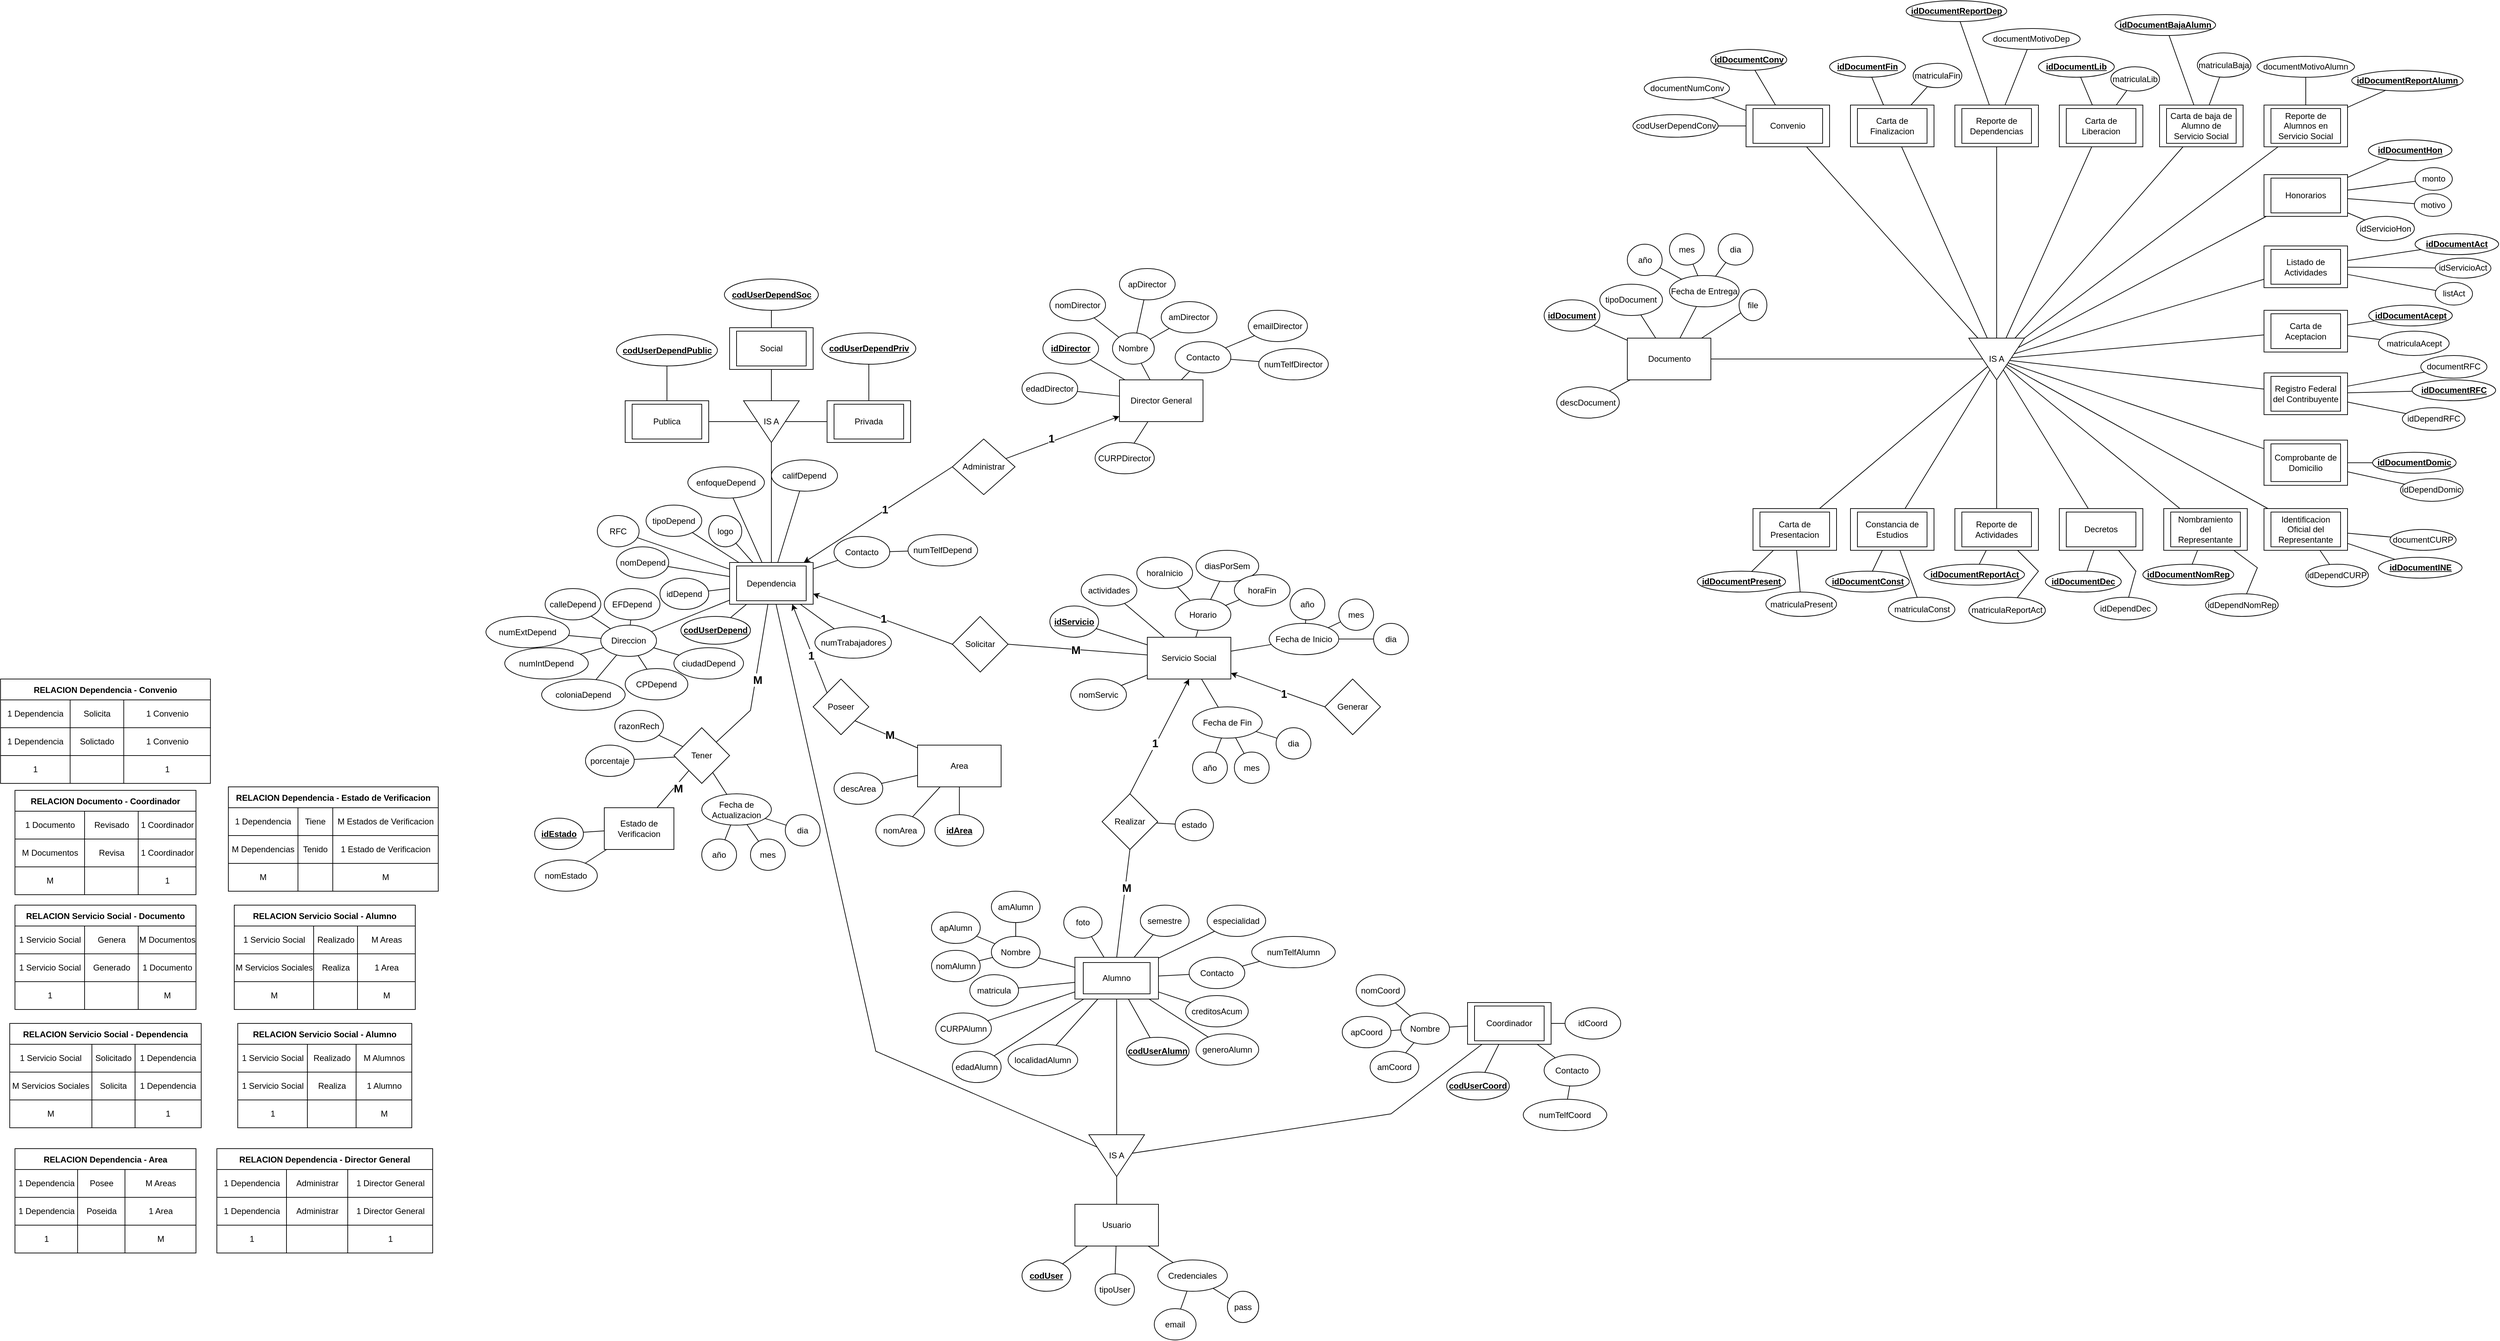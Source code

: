 <mxfile version="21.2.8" type="device">
  <diagram name="Página-1" id="oxzDjeYw-mg4gaym_z-t">
    <mxGraphModel dx="3131" dy="1754" grid="1" gridSize="10" guides="1" tooltips="1" connect="1" arrows="1" fold="1" page="1" pageScale="1" pageWidth="827" pageHeight="1169" math="0" shadow="0">
      <root>
        <mxCell id="0" />
        <mxCell id="1" parent="0" />
        <mxCell id="p_nJ_jK38WjMyXfddBws-102" value="RELACION Dependencia - Area" style="shape=table;startSize=30;container=1;collapsible=0;childLayout=tableLayout;fontStyle=1;align=center;" parent="1" vertex="1">
          <mxGeometry x="-1646.5" y="1240" width="260" height="150" as="geometry" />
        </mxCell>
        <mxCell id="p_nJ_jK38WjMyXfddBws-103" value="" style="shape=tableRow;horizontal=0;startSize=0;swimlaneHead=0;swimlaneBody=0;top=0;left=0;bottom=0;right=0;collapsible=0;dropTarget=0;fillColor=none;points=[[0,0.5],[1,0.5]];portConstraint=eastwest;" parent="p_nJ_jK38WjMyXfddBws-102" vertex="1">
          <mxGeometry y="30" width="260" height="40" as="geometry" />
        </mxCell>
        <mxCell id="p_nJ_jK38WjMyXfddBws-104" value="1 Dependencia" style="shape=partialRectangle;html=1;whiteSpace=wrap;connectable=0;fillColor=none;top=0;left=0;bottom=0;right=0;overflow=hidden;" parent="p_nJ_jK38WjMyXfddBws-103" vertex="1">
          <mxGeometry width="90" height="40" as="geometry">
            <mxRectangle width="90" height="40" as="alternateBounds" />
          </mxGeometry>
        </mxCell>
        <mxCell id="p_nJ_jK38WjMyXfddBws-105" value="Posee" style="shape=partialRectangle;html=1;whiteSpace=wrap;connectable=0;fillColor=none;top=0;left=0;bottom=0;right=0;overflow=hidden;" parent="p_nJ_jK38WjMyXfddBws-103" vertex="1">
          <mxGeometry x="90" width="68" height="40" as="geometry">
            <mxRectangle width="68" height="40" as="alternateBounds" />
          </mxGeometry>
        </mxCell>
        <mxCell id="p_nJ_jK38WjMyXfddBws-106" value="M Areas" style="shape=partialRectangle;html=1;whiteSpace=wrap;connectable=0;fillColor=none;top=0;left=0;bottom=0;right=0;overflow=hidden;" parent="p_nJ_jK38WjMyXfddBws-103" vertex="1">
          <mxGeometry x="158" width="102" height="40" as="geometry">
            <mxRectangle width="102" height="40" as="alternateBounds" />
          </mxGeometry>
        </mxCell>
        <mxCell id="p_nJ_jK38WjMyXfddBws-107" value="" style="shape=tableRow;horizontal=0;startSize=0;swimlaneHead=0;swimlaneBody=0;top=0;left=0;bottom=0;right=0;collapsible=0;dropTarget=0;fillColor=none;points=[[0,0.5],[1,0.5]];portConstraint=eastwest;" parent="p_nJ_jK38WjMyXfddBws-102" vertex="1">
          <mxGeometry y="70" width="260" height="40" as="geometry" />
        </mxCell>
        <mxCell id="p_nJ_jK38WjMyXfddBws-108" value="1 Dependencia" style="shape=partialRectangle;html=1;whiteSpace=wrap;connectable=0;fillColor=none;top=0;left=0;bottom=0;right=0;overflow=hidden;" parent="p_nJ_jK38WjMyXfddBws-107" vertex="1">
          <mxGeometry width="90" height="40" as="geometry">
            <mxRectangle width="90" height="40" as="alternateBounds" />
          </mxGeometry>
        </mxCell>
        <mxCell id="p_nJ_jK38WjMyXfddBws-109" value="Poseida" style="shape=partialRectangle;html=1;whiteSpace=wrap;connectable=0;fillColor=none;top=0;left=0;bottom=0;right=0;overflow=hidden;" parent="p_nJ_jK38WjMyXfddBws-107" vertex="1">
          <mxGeometry x="90" width="68" height="40" as="geometry">
            <mxRectangle width="68" height="40" as="alternateBounds" />
          </mxGeometry>
        </mxCell>
        <mxCell id="p_nJ_jK38WjMyXfddBws-110" value="1 Area" style="shape=partialRectangle;html=1;whiteSpace=wrap;connectable=0;fillColor=none;top=0;left=0;bottom=0;right=0;overflow=hidden;" parent="p_nJ_jK38WjMyXfddBws-107" vertex="1">
          <mxGeometry x="158" width="102" height="40" as="geometry">
            <mxRectangle width="102" height="40" as="alternateBounds" />
          </mxGeometry>
        </mxCell>
        <mxCell id="p_nJ_jK38WjMyXfddBws-111" value="" style="shape=tableRow;horizontal=0;startSize=0;swimlaneHead=0;swimlaneBody=0;top=0;left=0;bottom=0;right=0;collapsible=0;dropTarget=0;fillColor=none;points=[[0,0.5],[1,0.5]];portConstraint=eastwest;" parent="p_nJ_jK38WjMyXfddBws-102" vertex="1">
          <mxGeometry y="110" width="260" height="40" as="geometry" />
        </mxCell>
        <mxCell id="p_nJ_jK38WjMyXfddBws-112" value="1" style="shape=partialRectangle;html=1;whiteSpace=wrap;connectable=0;fillColor=none;top=0;left=0;bottom=0;right=0;overflow=hidden;" parent="p_nJ_jK38WjMyXfddBws-111" vertex="1">
          <mxGeometry width="90" height="40" as="geometry">
            <mxRectangle width="90" height="40" as="alternateBounds" />
          </mxGeometry>
        </mxCell>
        <mxCell id="p_nJ_jK38WjMyXfddBws-113" value="" style="shape=partialRectangle;html=1;whiteSpace=wrap;connectable=0;fillColor=none;top=0;left=0;bottom=0;right=0;overflow=hidden;" parent="p_nJ_jK38WjMyXfddBws-111" vertex="1">
          <mxGeometry x="90" width="68" height="40" as="geometry">
            <mxRectangle width="68" height="40" as="alternateBounds" />
          </mxGeometry>
        </mxCell>
        <mxCell id="p_nJ_jK38WjMyXfddBws-114" value="M" style="shape=partialRectangle;html=1;whiteSpace=wrap;connectable=0;fillColor=none;top=0;left=0;bottom=0;right=0;overflow=hidden;" parent="p_nJ_jK38WjMyXfddBws-111" vertex="1">
          <mxGeometry x="158" width="102" height="40" as="geometry">
            <mxRectangle width="102" height="40" as="alternateBounds" />
          </mxGeometry>
        </mxCell>
        <mxCell id="p_nJ_jK38WjMyXfddBws-117" value="" style="endArrow=none;html=1;rounded=0;exitX=1;exitY=1;exitDx=0;exitDy=0;" parent="1" source="p_nJ_jK38WjMyXfddBws-115" target="p_nJ_jK38WjMyXfddBws-3" edge="1">
          <mxGeometry width="50" height="50" relative="1" as="geometry">
            <mxPoint x="-580" y="850" as="sourcePoint" />
            <mxPoint x="-530" y="800" as="targetPoint" />
          </mxGeometry>
        </mxCell>
        <mxCell id="p_nJ_jK38WjMyXfddBws-119" value="M" style="edgeLabel;html=1;align=center;verticalAlign=middle;resizable=0;points=[];fontSize=16;fontStyle=1" parent="p_nJ_jK38WjMyXfddBws-117" vertex="1" connectable="0">
          <mxGeometry x="0.374" y="2" relative="1" as="geometry">
            <mxPoint x="-13" y="-5" as="offset" />
          </mxGeometry>
        </mxCell>
        <mxCell id="p_nJ_jK38WjMyXfddBws-120" value="RELACION Dependencia - Director General" style="shape=table;startSize=30;container=1;collapsible=0;childLayout=tableLayout;fontStyle=1;align=center;" parent="1" vertex="1">
          <mxGeometry x="-1356.5" y="1240" width="310" height="150" as="geometry" />
        </mxCell>
        <mxCell id="p_nJ_jK38WjMyXfddBws-121" value="" style="shape=tableRow;horizontal=0;startSize=0;swimlaneHead=0;swimlaneBody=0;top=0;left=0;bottom=0;right=0;collapsible=0;dropTarget=0;fillColor=none;points=[[0,0.5],[1,0.5]];portConstraint=eastwest;" parent="p_nJ_jK38WjMyXfddBws-120" vertex="1">
          <mxGeometry y="30" width="310" height="40" as="geometry" />
        </mxCell>
        <mxCell id="p_nJ_jK38WjMyXfddBws-122" value="1 Dependencia" style="shape=partialRectangle;html=1;whiteSpace=wrap;connectable=0;fillColor=none;top=0;left=0;bottom=0;right=0;overflow=hidden;" parent="p_nJ_jK38WjMyXfddBws-121" vertex="1">
          <mxGeometry width="100" height="40" as="geometry">
            <mxRectangle width="100" height="40" as="alternateBounds" />
          </mxGeometry>
        </mxCell>
        <mxCell id="p_nJ_jK38WjMyXfddBws-123" value="Administrar" style="shape=partialRectangle;html=1;whiteSpace=wrap;connectable=0;fillColor=none;top=0;left=0;bottom=0;right=0;overflow=hidden;" parent="p_nJ_jK38WjMyXfddBws-121" vertex="1">
          <mxGeometry x="100" width="88" height="40" as="geometry">
            <mxRectangle width="88" height="40" as="alternateBounds" />
          </mxGeometry>
        </mxCell>
        <mxCell id="p_nJ_jK38WjMyXfddBws-124" value="1 Director General" style="shape=partialRectangle;html=1;whiteSpace=wrap;connectable=0;fillColor=none;top=0;left=0;bottom=0;right=0;overflow=hidden;" parent="p_nJ_jK38WjMyXfddBws-121" vertex="1">
          <mxGeometry x="188" width="122" height="40" as="geometry">
            <mxRectangle width="122" height="40" as="alternateBounds" />
          </mxGeometry>
        </mxCell>
        <mxCell id="p_nJ_jK38WjMyXfddBws-125" value="" style="shape=tableRow;horizontal=0;startSize=0;swimlaneHead=0;swimlaneBody=0;top=0;left=0;bottom=0;right=0;collapsible=0;dropTarget=0;fillColor=none;points=[[0,0.5],[1,0.5]];portConstraint=eastwest;" parent="p_nJ_jK38WjMyXfddBws-120" vertex="1">
          <mxGeometry y="70" width="310" height="40" as="geometry" />
        </mxCell>
        <mxCell id="p_nJ_jK38WjMyXfddBws-126" value="1 Dependencia" style="shape=partialRectangle;html=1;whiteSpace=wrap;connectable=0;fillColor=none;top=0;left=0;bottom=0;right=0;overflow=hidden;" parent="p_nJ_jK38WjMyXfddBws-125" vertex="1">
          <mxGeometry width="100" height="40" as="geometry">
            <mxRectangle width="100" height="40" as="alternateBounds" />
          </mxGeometry>
        </mxCell>
        <mxCell id="p_nJ_jK38WjMyXfddBws-127" value="Administrar" style="shape=partialRectangle;html=1;whiteSpace=wrap;connectable=0;fillColor=none;top=0;left=0;bottom=0;right=0;overflow=hidden;" parent="p_nJ_jK38WjMyXfddBws-125" vertex="1">
          <mxGeometry x="100" width="88" height="40" as="geometry">
            <mxRectangle width="88" height="40" as="alternateBounds" />
          </mxGeometry>
        </mxCell>
        <mxCell id="p_nJ_jK38WjMyXfddBws-128" value="1 Director General" style="shape=partialRectangle;html=1;whiteSpace=wrap;connectable=0;fillColor=none;top=0;left=0;bottom=0;right=0;overflow=hidden;" parent="p_nJ_jK38WjMyXfddBws-125" vertex="1">
          <mxGeometry x="188" width="122" height="40" as="geometry">
            <mxRectangle width="122" height="40" as="alternateBounds" />
          </mxGeometry>
        </mxCell>
        <mxCell id="p_nJ_jK38WjMyXfddBws-129" value="" style="shape=tableRow;horizontal=0;startSize=0;swimlaneHead=0;swimlaneBody=0;top=0;left=0;bottom=0;right=0;collapsible=0;dropTarget=0;fillColor=none;points=[[0,0.5],[1,0.5]];portConstraint=eastwest;" parent="p_nJ_jK38WjMyXfddBws-120" vertex="1">
          <mxGeometry y="110" width="310" height="40" as="geometry" />
        </mxCell>
        <mxCell id="p_nJ_jK38WjMyXfddBws-130" value="1" style="shape=partialRectangle;html=1;whiteSpace=wrap;connectable=0;fillColor=none;top=0;left=0;bottom=0;right=0;overflow=hidden;" parent="p_nJ_jK38WjMyXfddBws-129" vertex="1">
          <mxGeometry width="100" height="40" as="geometry">
            <mxRectangle width="100" height="40" as="alternateBounds" />
          </mxGeometry>
        </mxCell>
        <mxCell id="p_nJ_jK38WjMyXfddBws-131" value="" style="shape=partialRectangle;html=1;whiteSpace=wrap;connectable=0;fillColor=none;top=0;left=0;bottom=0;right=0;overflow=hidden;" parent="p_nJ_jK38WjMyXfddBws-129" vertex="1">
          <mxGeometry x="100" width="88" height="40" as="geometry">
            <mxRectangle width="88" height="40" as="alternateBounds" />
          </mxGeometry>
        </mxCell>
        <mxCell id="p_nJ_jK38WjMyXfddBws-132" value="1" style="shape=partialRectangle;html=1;whiteSpace=wrap;connectable=0;fillColor=none;top=0;left=0;bottom=0;right=0;overflow=hidden;" parent="p_nJ_jK38WjMyXfddBws-129" vertex="1">
          <mxGeometry x="188" width="122" height="40" as="geometry">
            <mxRectangle width="122" height="40" as="alternateBounds" />
          </mxGeometry>
        </mxCell>
        <mxCell id="p_nJ_jK38WjMyXfddBws-133" value="Administrar" style="rhombus;whiteSpace=wrap;html=1;" parent="1" vertex="1">
          <mxGeometry x="-300" y="220" width="90" height="80" as="geometry" />
        </mxCell>
        <mxCell id="p_nJ_jK38WjMyXfddBws-138" value="" style="group" parent="1" vertex="1" connectable="0">
          <mxGeometry x="-470" y="660" width="240" height="145" as="geometry" />
        </mxCell>
        <mxCell id="p_nJ_jK38WjMyXfddBws-3" value="Area" style="whiteSpace=wrap;html=1;" parent="p_nJ_jK38WjMyXfddBws-138" vertex="1">
          <mxGeometry x="120" width="120" height="60" as="geometry" />
        </mxCell>
        <mxCell id="p_nJ_jK38WjMyXfddBws-96" value="idArea" style="ellipse;whiteSpace=wrap;html=1;fontStyle=5" parent="p_nJ_jK38WjMyXfddBws-138" vertex="1">
          <mxGeometry x="145" y="100" width="70" height="45" as="geometry" />
        </mxCell>
        <mxCell id="p_nJ_jK38WjMyXfddBws-97" value="nomArea" style="ellipse;whiteSpace=wrap;html=1;" parent="p_nJ_jK38WjMyXfddBws-138" vertex="1">
          <mxGeometry x="60" y="100" width="70" height="45" as="geometry" />
        </mxCell>
        <mxCell id="p_nJ_jK38WjMyXfddBws-98" value="descArea" style="ellipse;whiteSpace=wrap;html=1;" parent="p_nJ_jK38WjMyXfddBws-138" vertex="1">
          <mxGeometry y="40" width="70" height="45" as="geometry" />
        </mxCell>
        <mxCell id="p_nJ_jK38WjMyXfddBws-99" value="" style="endArrow=none;html=1;rounded=0;" parent="p_nJ_jK38WjMyXfddBws-138" source="p_nJ_jK38WjMyXfddBws-98" target="p_nJ_jK38WjMyXfddBws-3" edge="1">
          <mxGeometry width="50" height="50" relative="1" as="geometry">
            <mxPoint x="-90" y="70" as="sourcePoint" />
            <mxPoint x="-40" y="20" as="targetPoint" />
          </mxGeometry>
        </mxCell>
        <mxCell id="p_nJ_jK38WjMyXfddBws-100" value="" style="endArrow=none;html=1;rounded=0;" parent="p_nJ_jK38WjMyXfddBws-138" source="p_nJ_jK38WjMyXfddBws-97" target="p_nJ_jK38WjMyXfddBws-3" edge="1">
          <mxGeometry width="50" height="50" relative="1" as="geometry">
            <mxPoint x="78" y="65" as="sourcePoint" />
            <mxPoint x="130" y="53" as="targetPoint" />
          </mxGeometry>
        </mxCell>
        <mxCell id="p_nJ_jK38WjMyXfddBws-101" value="" style="endArrow=none;html=1;rounded=0;" parent="p_nJ_jK38WjMyXfddBws-138" source="p_nJ_jK38WjMyXfddBws-96" target="p_nJ_jK38WjMyXfddBws-3" edge="1">
          <mxGeometry width="50" height="50" relative="1" as="geometry">
            <mxPoint x="123" y="113" as="sourcePoint" />
            <mxPoint x="162" y="70" as="targetPoint" />
          </mxGeometry>
        </mxCell>
        <mxCell id="p_nJ_jK38WjMyXfddBws-206" value="RELACION Servicio Social - Alumno" style="shape=table;startSize=30;container=1;collapsible=0;childLayout=tableLayout;fontStyle=1;align=center;" parent="1" vertex="1">
          <mxGeometry x="-1326.5" y="1060" width="250" height="150" as="geometry" />
        </mxCell>
        <mxCell id="p_nJ_jK38WjMyXfddBws-207" value="" style="shape=tableRow;horizontal=0;startSize=0;swimlaneHead=0;swimlaneBody=0;top=0;left=0;bottom=0;right=0;collapsible=0;dropTarget=0;fillColor=none;points=[[0,0.5],[1,0.5]];portConstraint=eastwest;" parent="p_nJ_jK38WjMyXfddBws-206" vertex="1">
          <mxGeometry y="30" width="250" height="40" as="geometry" />
        </mxCell>
        <mxCell id="p_nJ_jK38WjMyXfddBws-208" value="1 Servicio Social" style="shape=partialRectangle;html=1;whiteSpace=wrap;connectable=0;fillColor=none;top=0;left=0;bottom=0;right=0;overflow=hidden;" parent="p_nJ_jK38WjMyXfddBws-207" vertex="1">
          <mxGeometry width="100" height="40" as="geometry">
            <mxRectangle width="100" height="40" as="alternateBounds" />
          </mxGeometry>
        </mxCell>
        <mxCell id="p_nJ_jK38WjMyXfddBws-209" value="Realizado" style="shape=partialRectangle;html=1;whiteSpace=wrap;connectable=0;fillColor=none;top=0;left=0;bottom=0;right=0;overflow=hidden;" parent="p_nJ_jK38WjMyXfddBws-207" vertex="1">
          <mxGeometry x="100" width="70" height="40" as="geometry">
            <mxRectangle width="70" height="40" as="alternateBounds" />
          </mxGeometry>
        </mxCell>
        <mxCell id="p_nJ_jK38WjMyXfddBws-210" value="M Alumnos" style="shape=partialRectangle;html=1;whiteSpace=wrap;connectable=0;fillColor=none;top=0;left=0;bottom=0;right=0;overflow=hidden;" parent="p_nJ_jK38WjMyXfddBws-207" vertex="1">
          <mxGeometry x="170" width="80" height="40" as="geometry">
            <mxRectangle width="80" height="40" as="alternateBounds" />
          </mxGeometry>
        </mxCell>
        <mxCell id="p_nJ_jK38WjMyXfddBws-211" value="" style="shape=tableRow;horizontal=0;startSize=0;swimlaneHead=0;swimlaneBody=0;top=0;left=0;bottom=0;right=0;collapsible=0;dropTarget=0;fillColor=none;points=[[0,0.5],[1,0.5]];portConstraint=eastwest;" parent="p_nJ_jK38WjMyXfddBws-206" vertex="1">
          <mxGeometry y="70" width="250" height="40" as="geometry" />
        </mxCell>
        <mxCell id="p_nJ_jK38WjMyXfddBws-212" value="1 Servicio Social" style="shape=partialRectangle;html=1;whiteSpace=wrap;connectable=0;fillColor=none;top=0;left=0;bottom=0;right=0;overflow=hidden;" parent="p_nJ_jK38WjMyXfddBws-211" vertex="1">
          <mxGeometry width="100" height="40" as="geometry">
            <mxRectangle width="100" height="40" as="alternateBounds" />
          </mxGeometry>
        </mxCell>
        <mxCell id="p_nJ_jK38WjMyXfddBws-213" value="Realiza" style="shape=partialRectangle;html=1;whiteSpace=wrap;connectable=0;fillColor=none;top=0;left=0;bottom=0;right=0;overflow=hidden;" parent="p_nJ_jK38WjMyXfddBws-211" vertex="1">
          <mxGeometry x="100" width="70" height="40" as="geometry">
            <mxRectangle width="70" height="40" as="alternateBounds" />
          </mxGeometry>
        </mxCell>
        <mxCell id="p_nJ_jK38WjMyXfddBws-214" value="1 Alumno" style="shape=partialRectangle;html=1;whiteSpace=wrap;connectable=0;fillColor=none;top=0;left=0;bottom=0;right=0;overflow=hidden;" parent="p_nJ_jK38WjMyXfddBws-211" vertex="1">
          <mxGeometry x="170" width="80" height="40" as="geometry">
            <mxRectangle width="80" height="40" as="alternateBounds" />
          </mxGeometry>
        </mxCell>
        <mxCell id="p_nJ_jK38WjMyXfddBws-215" value="" style="shape=tableRow;horizontal=0;startSize=0;swimlaneHead=0;swimlaneBody=0;top=0;left=0;bottom=0;right=0;collapsible=0;dropTarget=0;fillColor=none;points=[[0,0.5],[1,0.5]];portConstraint=eastwest;" parent="p_nJ_jK38WjMyXfddBws-206" vertex="1">
          <mxGeometry y="110" width="250" height="40" as="geometry" />
        </mxCell>
        <mxCell id="p_nJ_jK38WjMyXfddBws-216" value="1" style="shape=partialRectangle;html=1;whiteSpace=wrap;connectable=0;fillColor=none;top=0;left=0;bottom=0;right=0;overflow=hidden;" parent="p_nJ_jK38WjMyXfddBws-215" vertex="1">
          <mxGeometry width="100" height="40" as="geometry">
            <mxRectangle width="100" height="40" as="alternateBounds" />
          </mxGeometry>
        </mxCell>
        <mxCell id="p_nJ_jK38WjMyXfddBws-217" value="" style="shape=partialRectangle;html=1;whiteSpace=wrap;connectable=0;fillColor=none;top=0;left=0;bottom=0;right=0;overflow=hidden;" parent="p_nJ_jK38WjMyXfddBws-215" vertex="1">
          <mxGeometry x="100" width="70" height="40" as="geometry">
            <mxRectangle width="70" height="40" as="alternateBounds" />
          </mxGeometry>
        </mxCell>
        <mxCell id="p_nJ_jK38WjMyXfddBws-218" value="M" style="shape=partialRectangle;html=1;whiteSpace=wrap;connectable=0;fillColor=none;top=0;left=0;bottom=0;right=0;overflow=hidden;" parent="p_nJ_jK38WjMyXfddBws-215" vertex="1">
          <mxGeometry x="170" width="80" height="40" as="geometry">
            <mxRectangle width="80" height="40" as="alternateBounds" />
          </mxGeometry>
        </mxCell>
        <mxCell id="p_nJ_jK38WjMyXfddBws-222" value="" style="endArrow=none;html=1;rounded=0;exitX=0.5;exitY=0;exitDx=0;exitDy=0;entryX=0.5;entryY=1;entryDx=0;entryDy=0;" parent="1" source="p_nJ_jK38WjMyXfddBws-5" target="p_nJ_jK38WjMyXfddBws-219" edge="1">
          <mxGeometry width="50" height="50" relative="1" as="geometry">
            <mxPoint x="-430" y="635" as="sourcePoint" />
            <mxPoint x="-340" y="674" as="targetPoint" />
          </mxGeometry>
        </mxCell>
        <mxCell id="p_nJ_jK38WjMyXfddBws-223" value="M" style="edgeLabel;html=1;align=center;verticalAlign=middle;resizable=0;points=[];fontSize=16;fontStyle=1" parent="p_nJ_jK38WjMyXfddBws-222" vertex="1" connectable="0">
          <mxGeometry x="0.374" y="2" relative="1" as="geometry">
            <mxPoint x="3" y="7" as="offset" />
          </mxGeometry>
        </mxCell>
        <mxCell id="p_nJ_jK38WjMyXfddBws-225" value="" style="endArrow=classic;html=1;rounded=0;exitX=0.5;exitY=0;exitDx=0;exitDy=0;entryX=0.5;entryY=1;entryDx=0;entryDy=0;" parent="1" source="p_nJ_jK38WjMyXfddBws-219" target="p_nJ_jK38WjMyXfddBws-6" edge="1">
          <mxGeometry width="50" height="50" relative="1" as="geometry">
            <mxPoint x="-470" y="595" as="sourcePoint" />
            <mxPoint x="-520" y="468" as="targetPoint" />
          </mxGeometry>
        </mxCell>
        <mxCell id="p_nJ_jK38WjMyXfddBws-226" value="&lt;b&gt;&lt;font style=&quot;font-size: 16px;&quot;&gt;1&lt;/font&gt;&lt;/b&gt;" style="edgeLabel;html=1;align=center;verticalAlign=middle;resizable=0;points=[];" parent="p_nJ_jK38WjMyXfddBws-225" vertex="1" connectable="0">
          <mxGeometry x="-0.129" y="2" relative="1" as="geometry">
            <mxPoint as="offset" />
          </mxGeometry>
        </mxCell>
        <mxCell id="p_nJ_jK38WjMyXfddBws-227" value="RELACION Servicio Social - Dependencia" style="shape=table;startSize=30;container=1;collapsible=0;childLayout=tableLayout;fontStyle=1;align=center;" parent="1" vertex="1">
          <mxGeometry x="-1654" y="1060" width="275" height="150" as="geometry" />
        </mxCell>
        <mxCell id="p_nJ_jK38WjMyXfddBws-228" value="" style="shape=tableRow;horizontal=0;startSize=0;swimlaneHead=0;swimlaneBody=0;top=0;left=0;bottom=0;right=0;collapsible=0;dropTarget=0;fillColor=none;points=[[0,0.5],[1,0.5]];portConstraint=eastwest;" parent="p_nJ_jK38WjMyXfddBws-227" vertex="1">
          <mxGeometry y="30" width="275" height="40" as="geometry" />
        </mxCell>
        <mxCell id="p_nJ_jK38WjMyXfddBws-229" value="1 Servicio Social" style="shape=partialRectangle;html=1;whiteSpace=wrap;connectable=0;fillColor=none;top=0;left=0;bottom=0;right=0;overflow=hidden;" parent="p_nJ_jK38WjMyXfddBws-228" vertex="1">
          <mxGeometry width="118" height="40" as="geometry">
            <mxRectangle width="118" height="40" as="alternateBounds" />
          </mxGeometry>
        </mxCell>
        <mxCell id="p_nJ_jK38WjMyXfddBws-230" value="Solicitado" style="shape=partialRectangle;html=1;whiteSpace=wrap;connectable=0;fillColor=none;top=0;left=0;bottom=0;right=0;overflow=hidden;" parent="p_nJ_jK38WjMyXfddBws-228" vertex="1">
          <mxGeometry x="118" width="62" height="40" as="geometry">
            <mxRectangle width="62" height="40" as="alternateBounds" />
          </mxGeometry>
        </mxCell>
        <mxCell id="p_nJ_jK38WjMyXfddBws-231" value="1 Dependencia" style="shape=partialRectangle;html=1;whiteSpace=wrap;connectable=0;fillColor=none;top=0;left=0;bottom=0;right=0;overflow=hidden;" parent="p_nJ_jK38WjMyXfddBws-228" vertex="1">
          <mxGeometry x="180" width="95" height="40" as="geometry">
            <mxRectangle width="95" height="40" as="alternateBounds" />
          </mxGeometry>
        </mxCell>
        <mxCell id="p_nJ_jK38WjMyXfddBws-232" value="" style="shape=tableRow;horizontal=0;startSize=0;swimlaneHead=0;swimlaneBody=0;top=0;left=0;bottom=0;right=0;collapsible=0;dropTarget=0;fillColor=none;points=[[0,0.5],[1,0.5]];portConstraint=eastwest;" parent="p_nJ_jK38WjMyXfddBws-227" vertex="1">
          <mxGeometry y="70" width="275" height="40" as="geometry" />
        </mxCell>
        <mxCell id="p_nJ_jK38WjMyXfddBws-233" value="M Servicios Sociales" style="shape=partialRectangle;html=1;whiteSpace=wrap;connectable=0;fillColor=none;top=0;left=0;bottom=0;right=0;overflow=hidden;" parent="p_nJ_jK38WjMyXfddBws-232" vertex="1">
          <mxGeometry width="118" height="40" as="geometry">
            <mxRectangle width="118" height="40" as="alternateBounds" />
          </mxGeometry>
        </mxCell>
        <mxCell id="p_nJ_jK38WjMyXfddBws-234" value="Solicita" style="shape=partialRectangle;html=1;whiteSpace=wrap;connectable=0;fillColor=none;top=0;left=0;bottom=0;right=0;overflow=hidden;" parent="p_nJ_jK38WjMyXfddBws-232" vertex="1">
          <mxGeometry x="118" width="62" height="40" as="geometry">
            <mxRectangle width="62" height="40" as="alternateBounds" />
          </mxGeometry>
        </mxCell>
        <mxCell id="p_nJ_jK38WjMyXfddBws-235" value="1 Dependencia" style="shape=partialRectangle;html=1;whiteSpace=wrap;connectable=0;fillColor=none;top=0;left=0;bottom=0;right=0;overflow=hidden;" parent="p_nJ_jK38WjMyXfddBws-232" vertex="1">
          <mxGeometry x="180" width="95" height="40" as="geometry">
            <mxRectangle width="95" height="40" as="alternateBounds" />
          </mxGeometry>
        </mxCell>
        <mxCell id="p_nJ_jK38WjMyXfddBws-236" value="" style="shape=tableRow;horizontal=0;startSize=0;swimlaneHead=0;swimlaneBody=0;top=0;left=0;bottom=0;right=0;collapsible=0;dropTarget=0;fillColor=none;points=[[0,0.5],[1,0.5]];portConstraint=eastwest;" parent="p_nJ_jK38WjMyXfddBws-227" vertex="1">
          <mxGeometry y="110" width="275" height="40" as="geometry" />
        </mxCell>
        <mxCell id="p_nJ_jK38WjMyXfddBws-237" value="M" style="shape=partialRectangle;html=1;whiteSpace=wrap;connectable=0;fillColor=none;top=0;left=0;bottom=0;right=0;overflow=hidden;" parent="p_nJ_jK38WjMyXfddBws-236" vertex="1">
          <mxGeometry width="118" height="40" as="geometry">
            <mxRectangle width="118" height="40" as="alternateBounds" />
          </mxGeometry>
        </mxCell>
        <mxCell id="p_nJ_jK38WjMyXfddBws-238" value="" style="shape=partialRectangle;html=1;whiteSpace=wrap;connectable=0;fillColor=none;top=0;left=0;bottom=0;right=0;overflow=hidden;" parent="p_nJ_jK38WjMyXfddBws-236" vertex="1">
          <mxGeometry x="118" width="62" height="40" as="geometry">
            <mxRectangle width="62" height="40" as="alternateBounds" />
          </mxGeometry>
        </mxCell>
        <mxCell id="p_nJ_jK38WjMyXfddBws-239" value="1" style="shape=partialRectangle;html=1;whiteSpace=wrap;connectable=0;fillColor=none;top=0;left=0;bottom=0;right=0;overflow=hidden;" parent="p_nJ_jK38WjMyXfddBws-236" vertex="1">
          <mxGeometry x="180" width="95" height="40" as="geometry">
            <mxRectangle width="95" height="40" as="alternateBounds" />
          </mxGeometry>
        </mxCell>
        <mxCell id="p_nJ_jK38WjMyXfddBws-241" value="" style="endArrow=none;html=1;rounded=0;exitX=1;exitY=0.5;exitDx=0;exitDy=0;" parent="1" source="p_nJ_jK38WjMyXfddBws-240" target="p_nJ_jK38WjMyXfddBws-6" edge="1">
          <mxGeometry width="50" height="50" relative="1" as="geometry">
            <mxPoint x="-430" y="635" as="sourcePoint" />
            <mxPoint x="-340" y="674" as="targetPoint" />
          </mxGeometry>
        </mxCell>
        <mxCell id="p_nJ_jK38WjMyXfddBws-242" value="M" style="edgeLabel;html=1;align=center;verticalAlign=middle;resizable=0;points=[];fontSize=16;fontStyle=1" parent="p_nJ_jK38WjMyXfddBws-241" vertex="1" connectable="0">
          <mxGeometry x="0.374" y="2" relative="1" as="geometry">
            <mxPoint x="-41" y="-1" as="offset" />
          </mxGeometry>
        </mxCell>
        <mxCell id="p_nJ_jK38WjMyXfddBws-305" value="RELACION Servicio Social - Alumno" style="shape=table;startSize=30;container=1;collapsible=0;childLayout=tableLayout;fontStyle=1;align=center;" parent="1" vertex="1">
          <mxGeometry x="-1331.5" y="890" width="260" height="150" as="geometry" />
        </mxCell>
        <mxCell id="p_nJ_jK38WjMyXfddBws-306" value="" style="shape=tableRow;horizontal=0;startSize=0;swimlaneHead=0;swimlaneBody=0;top=0;left=0;bottom=0;right=0;collapsible=0;dropTarget=0;fillColor=none;points=[[0,0.5],[1,0.5]];portConstraint=eastwest;" parent="p_nJ_jK38WjMyXfddBws-305" vertex="1">
          <mxGeometry y="30" width="260" height="40" as="geometry" />
        </mxCell>
        <mxCell id="p_nJ_jK38WjMyXfddBws-307" value="1 Servicio Social" style="shape=partialRectangle;html=1;whiteSpace=wrap;connectable=0;fillColor=none;top=0;left=0;bottom=0;right=0;overflow=hidden;" parent="p_nJ_jK38WjMyXfddBws-306" vertex="1">
          <mxGeometry width="114" height="40" as="geometry">
            <mxRectangle width="114" height="40" as="alternateBounds" />
          </mxGeometry>
        </mxCell>
        <mxCell id="p_nJ_jK38WjMyXfddBws-308" value="Realizado" style="shape=partialRectangle;html=1;whiteSpace=wrap;connectable=0;fillColor=none;top=0;left=0;bottom=0;right=0;overflow=hidden;" parent="p_nJ_jK38WjMyXfddBws-306" vertex="1">
          <mxGeometry x="114" width="63" height="40" as="geometry">
            <mxRectangle width="63" height="40" as="alternateBounds" />
          </mxGeometry>
        </mxCell>
        <mxCell id="p_nJ_jK38WjMyXfddBws-309" value="M Areas" style="shape=partialRectangle;html=1;whiteSpace=wrap;connectable=0;fillColor=none;top=0;left=0;bottom=0;right=0;overflow=hidden;" parent="p_nJ_jK38WjMyXfddBws-306" vertex="1">
          <mxGeometry x="177" width="83" height="40" as="geometry">
            <mxRectangle width="83" height="40" as="alternateBounds" />
          </mxGeometry>
        </mxCell>
        <mxCell id="p_nJ_jK38WjMyXfddBws-310" value="" style="shape=tableRow;horizontal=0;startSize=0;swimlaneHead=0;swimlaneBody=0;top=0;left=0;bottom=0;right=0;collapsible=0;dropTarget=0;fillColor=none;points=[[0,0.5],[1,0.5]];portConstraint=eastwest;" parent="p_nJ_jK38WjMyXfddBws-305" vertex="1">
          <mxGeometry y="70" width="260" height="40" as="geometry" />
        </mxCell>
        <mxCell id="p_nJ_jK38WjMyXfddBws-311" value="M Servicios Sociales" style="shape=partialRectangle;html=1;whiteSpace=wrap;connectable=0;fillColor=none;top=0;left=0;bottom=0;right=0;overflow=hidden;" parent="p_nJ_jK38WjMyXfddBws-310" vertex="1">
          <mxGeometry width="114" height="40" as="geometry">
            <mxRectangle width="114" height="40" as="alternateBounds" />
          </mxGeometry>
        </mxCell>
        <mxCell id="p_nJ_jK38WjMyXfddBws-312" value="Realiza" style="shape=partialRectangle;html=1;whiteSpace=wrap;connectable=0;fillColor=none;top=0;left=0;bottom=0;right=0;overflow=hidden;" parent="p_nJ_jK38WjMyXfddBws-310" vertex="1">
          <mxGeometry x="114" width="63" height="40" as="geometry">
            <mxRectangle width="63" height="40" as="alternateBounds" />
          </mxGeometry>
        </mxCell>
        <mxCell id="p_nJ_jK38WjMyXfddBws-313" value="1 Area" style="shape=partialRectangle;html=1;whiteSpace=wrap;connectable=0;fillColor=none;top=0;left=0;bottom=0;right=0;overflow=hidden;" parent="p_nJ_jK38WjMyXfddBws-310" vertex="1">
          <mxGeometry x="177" width="83" height="40" as="geometry">
            <mxRectangle width="83" height="40" as="alternateBounds" />
          </mxGeometry>
        </mxCell>
        <mxCell id="p_nJ_jK38WjMyXfddBws-314" value="" style="shape=tableRow;horizontal=0;startSize=0;swimlaneHead=0;swimlaneBody=0;top=0;left=0;bottom=0;right=0;collapsible=0;dropTarget=0;fillColor=none;points=[[0,0.5],[1,0.5]];portConstraint=eastwest;" parent="p_nJ_jK38WjMyXfddBws-305" vertex="1">
          <mxGeometry y="110" width="260" height="40" as="geometry" />
        </mxCell>
        <mxCell id="p_nJ_jK38WjMyXfddBws-315" value="M" style="shape=partialRectangle;html=1;whiteSpace=wrap;connectable=0;fillColor=none;top=0;left=0;bottom=0;right=0;overflow=hidden;" parent="p_nJ_jK38WjMyXfddBws-314" vertex="1">
          <mxGeometry width="114" height="40" as="geometry">
            <mxRectangle width="114" height="40" as="alternateBounds" />
          </mxGeometry>
        </mxCell>
        <mxCell id="p_nJ_jK38WjMyXfddBws-316" value="" style="shape=partialRectangle;html=1;whiteSpace=wrap;connectable=0;fillColor=none;top=0;left=0;bottom=0;right=0;overflow=hidden;" parent="p_nJ_jK38WjMyXfddBws-314" vertex="1">
          <mxGeometry x="114" width="63" height="40" as="geometry">
            <mxRectangle width="63" height="40" as="alternateBounds" />
          </mxGeometry>
        </mxCell>
        <mxCell id="p_nJ_jK38WjMyXfddBws-317" value="M" style="shape=partialRectangle;html=1;whiteSpace=wrap;connectable=0;fillColor=none;top=0;left=0;bottom=0;right=0;overflow=hidden;" parent="p_nJ_jK38WjMyXfddBws-314" vertex="1">
          <mxGeometry x="177" width="83" height="40" as="geometry">
            <mxRectangle width="83" height="40" as="alternateBounds" />
          </mxGeometry>
        </mxCell>
        <mxCell id="p_nJ_jK38WjMyXfddBws-325" value="RELACION Servicio Social - Documento" style="shape=table;startSize=30;container=1;collapsible=0;childLayout=tableLayout;fontStyle=1;align=center;" parent="1" vertex="1">
          <mxGeometry x="-1646.5" y="890" width="260" height="150" as="geometry" />
        </mxCell>
        <mxCell id="p_nJ_jK38WjMyXfddBws-326" value="" style="shape=tableRow;horizontal=0;startSize=0;swimlaneHead=0;swimlaneBody=0;top=0;left=0;bottom=0;right=0;collapsible=0;dropTarget=0;fillColor=none;points=[[0,0.5],[1,0.5]];portConstraint=eastwest;" parent="p_nJ_jK38WjMyXfddBws-325" vertex="1">
          <mxGeometry y="30" width="260" height="40" as="geometry" />
        </mxCell>
        <mxCell id="p_nJ_jK38WjMyXfddBws-327" value="1 Servicio Social" style="shape=partialRectangle;html=1;whiteSpace=wrap;connectable=0;fillColor=none;top=0;left=0;bottom=0;right=0;overflow=hidden;" parent="p_nJ_jK38WjMyXfddBws-326" vertex="1">
          <mxGeometry width="100" height="40" as="geometry">
            <mxRectangle width="100" height="40" as="alternateBounds" />
          </mxGeometry>
        </mxCell>
        <mxCell id="p_nJ_jK38WjMyXfddBws-328" value="Genera" style="shape=partialRectangle;html=1;whiteSpace=wrap;connectable=0;fillColor=none;top=0;left=0;bottom=0;right=0;overflow=hidden;" parent="p_nJ_jK38WjMyXfddBws-326" vertex="1">
          <mxGeometry x="100" width="77" height="40" as="geometry">
            <mxRectangle width="77" height="40" as="alternateBounds" />
          </mxGeometry>
        </mxCell>
        <mxCell id="p_nJ_jK38WjMyXfddBws-329" value="M Documentos" style="shape=partialRectangle;html=1;whiteSpace=wrap;connectable=0;fillColor=none;top=0;left=0;bottom=0;right=0;overflow=hidden;" parent="p_nJ_jK38WjMyXfddBws-326" vertex="1">
          <mxGeometry x="177" width="83" height="40" as="geometry">
            <mxRectangle width="83" height="40" as="alternateBounds" />
          </mxGeometry>
        </mxCell>
        <mxCell id="p_nJ_jK38WjMyXfddBws-330" value="" style="shape=tableRow;horizontal=0;startSize=0;swimlaneHead=0;swimlaneBody=0;top=0;left=0;bottom=0;right=0;collapsible=0;dropTarget=0;fillColor=none;points=[[0,0.5],[1,0.5]];portConstraint=eastwest;" parent="p_nJ_jK38WjMyXfddBws-325" vertex="1">
          <mxGeometry y="70" width="260" height="40" as="geometry" />
        </mxCell>
        <mxCell id="p_nJ_jK38WjMyXfddBws-331" value="1 Servicio Social" style="shape=partialRectangle;html=1;whiteSpace=wrap;connectable=0;fillColor=none;top=0;left=0;bottom=0;right=0;overflow=hidden;" parent="p_nJ_jK38WjMyXfddBws-330" vertex="1">
          <mxGeometry width="100" height="40" as="geometry">
            <mxRectangle width="100" height="40" as="alternateBounds" />
          </mxGeometry>
        </mxCell>
        <mxCell id="p_nJ_jK38WjMyXfddBws-332" value="Generado" style="shape=partialRectangle;html=1;whiteSpace=wrap;connectable=0;fillColor=none;top=0;left=0;bottom=0;right=0;overflow=hidden;" parent="p_nJ_jK38WjMyXfddBws-330" vertex="1">
          <mxGeometry x="100" width="77" height="40" as="geometry">
            <mxRectangle width="77" height="40" as="alternateBounds" />
          </mxGeometry>
        </mxCell>
        <mxCell id="p_nJ_jK38WjMyXfddBws-333" value="1 Documento" style="shape=partialRectangle;html=1;whiteSpace=wrap;connectable=0;fillColor=none;top=0;left=0;bottom=0;right=0;overflow=hidden;" parent="p_nJ_jK38WjMyXfddBws-330" vertex="1">
          <mxGeometry x="177" width="83" height="40" as="geometry">
            <mxRectangle width="83" height="40" as="alternateBounds" />
          </mxGeometry>
        </mxCell>
        <mxCell id="p_nJ_jK38WjMyXfddBws-334" value="" style="shape=tableRow;horizontal=0;startSize=0;swimlaneHead=0;swimlaneBody=0;top=0;left=0;bottom=0;right=0;collapsible=0;dropTarget=0;fillColor=none;points=[[0,0.5],[1,0.5]];portConstraint=eastwest;" parent="p_nJ_jK38WjMyXfddBws-325" vertex="1">
          <mxGeometry y="110" width="260" height="40" as="geometry" />
        </mxCell>
        <mxCell id="p_nJ_jK38WjMyXfddBws-335" value="1" style="shape=partialRectangle;html=1;whiteSpace=wrap;connectable=0;fillColor=none;top=0;left=0;bottom=0;right=0;overflow=hidden;" parent="p_nJ_jK38WjMyXfddBws-334" vertex="1">
          <mxGeometry width="100" height="40" as="geometry">
            <mxRectangle width="100" height="40" as="alternateBounds" />
          </mxGeometry>
        </mxCell>
        <mxCell id="p_nJ_jK38WjMyXfddBws-336" value="" style="shape=partialRectangle;html=1;whiteSpace=wrap;connectable=0;fillColor=none;top=0;left=0;bottom=0;right=0;overflow=hidden;" parent="p_nJ_jK38WjMyXfddBws-334" vertex="1">
          <mxGeometry x="100" width="77" height="40" as="geometry">
            <mxRectangle width="77" height="40" as="alternateBounds" />
          </mxGeometry>
        </mxCell>
        <mxCell id="p_nJ_jK38WjMyXfddBws-337" value="M" style="shape=partialRectangle;html=1;whiteSpace=wrap;connectable=0;fillColor=none;top=0;left=0;bottom=0;right=0;overflow=hidden;" parent="p_nJ_jK38WjMyXfddBws-334" vertex="1">
          <mxGeometry x="177" width="83" height="40" as="geometry">
            <mxRectangle width="83" height="40" as="alternateBounds" />
          </mxGeometry>
        </mxCell>
        <mxCell id="p_nJ_jK38WjMyXfddBws-345" value="RELACION Documento - Coordinador" style="shape=table;startSize=30;container=1;collapsible=0;childLayout=tableLayout;fontStyle=1;align=center;" parent="1" vertex="1">
          <mxGeometry x="-1646.5" y="725" width="260" height="150" as="geometry" />
        </mxCell>
        <mxCell id="p_nJ_jK38WjMyXfddBws-346" value="" style="shape=tableRow;horizontal=0;startSize=0;swimlaneHead=0;swimlaneBody=0;top=0;left=0;bottom=0;right=0;collapsible=0;dropTarget=0;fillColor=none;points=[[0,0.5],[1,0.5]];portConstraint=eastwest;" parent="p_nJ_jK38WjMyXfddBws-345" vertex="1">
          <mxGeometry y="30" width="260" height="40" as="geometry" />
        </mxCell>
        <mxCell id="p_nJ_jK38WjMyXfddBws-347" value="1 Documento" style="shape=partialRectangle;html=1;whiteSpace=wrap;connectable=0;fillColor=none;top=0;left=0;bottom=0;right=0;overflow=hidden;" parent="p_nJ_jK38WjMyXfddBws-346" vertex="1">
          <mxGeometry width="100" height="40" as="geometry">
            <mxRectangle width="100" height="40" as="alternateBounds" />
          </mxGeometry>
        </mxCell>
        <mxCell id="p_nJ_jK38WjMyXfddBws-348" value="Revisado" style="shape=partialRectangle;html=1;whiteSpace=wrap;connectable=0;fillColor=none;top=0;left=0;bottom=0;right=0;overflow=hidden;" parent="p_nJ_jK38WjMyXfddBws-346" vertex="1">
          <mxGeometry x="100" width="77" height="40" as="geometry">
            <mxRectangle width="77" height="40" as="alternateBounds" />
          </mxGeometry>
        </mxCell>
        <mxCell id="p_nJ_jK38WjMyXfddBws-349" value="1 Coordinador" style="shape=partialRectangle;html=1;whiteSpace=wrap;connectable=0;fillColor=none;top=0;left=0;bottom=0;right=0;overflow=hidden;" parent="p_nJ_jK38WjMyXfddBws-346" vertex="1">
          <mxGeometry x="177" width="83" height="40" as="geometry">
            <mxRectangle width="83" height="40" as="alternateBounds" />
          </mxGeometry>
        </mxCell>
        <mxCell id="p_nJ_jK38WjMyXfddBws-350" value="" style="shape=tableRow;horizontal=0;startSize=0;swimlaneHead=0;swimlaneBody=0;top=0;left=0;bottom=0;right=0;collapsible=0;dropTarget=0;fillColor=none;points=[[0,0.5],[1,0.5]];portConstraint=eastwest;" parent="p_nJ_jK38WjMyXfddBws-345" vertex="1">
          <mxGeometry y="70" width="260" height="40" as="geometry" />
        </mxCell>
        <mxCell id="p_nJ_jK38WjMyXfddBws-351" value="M Documentos" style="shape=partialRectangle;html=1;whiteSpace=wrap;connectable=0;fillColor=none;top=0;left=0;bottom=0;right=0;overflow=hidden;" parent="p_nJ_jK38WjMyXfddBws-350" vertex="1">
          <mxGeometry width="100" height="40" as="geometry">
            <mxRectangle width="100" height="40" as="alternateBounds" />
          </mxGeometry>
        </mxCell>
        <mxCell id="p_nJ_jK38WjMyXfddBws-352" value="Revisa" style="shape=partialRectangle;html=1;whiteSpace=wrap;connectable=0;fillColor=none;top=0;left=0;bottom=0;right=0;overflow=hidden;" parent="p_nJ_jK38WjMyXfddBws-350" vertex="1">
          <mxGeometry x="100" width="77" height="40" as="geometry">
            <mxRectangle width="77" height="40" as="alternateBounds" />
          </mxGeometry>
        </mxCell>
        <mxCell id="p_nJ_jK38WjMyXfddBws-353" value="1 Coordinador" style="shape=partialRectangle;html=1;whiteSpace=wrap;connectable=0;fillColor=none;top=0;left=0;bottom=0;right=0;overflow=hidden;" parent="p_nJ_jK38WjMyXfddBws-350" vertex="1">
          <mxGeometry x="177" width="83" height="40" as="geometry">
            <mxRectangle width="83" height="40" as="alternateBounds" />
          </mxGeometry>
        </mxCell>
        <mxCell id="p_nJ_jK38WjMyXfddBws-354" value="" style="shape=tableRow;horizontal=0;startSize=0;swimlaneHead=0;swimlaneBody=0;top=0;left=0;bottom=0;right=0;collapsible=0;dropTarget=0;fillColor=none;points=[[0,0.5],[1,0.5]];portConstraint=eastwest;" parent="p_nJ_jK38WjMyXfddBws-345" vertex="1">
          <mxGeometry y="110" width="260" height="40" as="geometry" />
        </mxCell>
        <mxCell id="p_nJ_jK38WjMyXfddBws-355" value="M" style="shape=partialRectangle;html=1;whiteSpace=wrap;connectable=0;fillColor=none;top=0;left=0;bottom=0;right=0;overflow=hidden;" parent="p_nJ_jK38WjMyXfddBws-354" vertex="1">
          <mxGeometry width="100" height="40" as="geometry">
            <mxRectangle width="100" height="40" as="alternateBounds" />
          </mxGeometry>
        </mxCell>
        <mxCell id="p_nJ_jK38WjMyXfddBws-356" value="" style="shape=partialRectangle;html=1;whiteSpace=wrap;connectable=0;fillColor=none;top=0;left=0;bottom=0;right=0;overflow=hidden;" parent="p_nJ_jK38WjMyXfddBws-354" vertex="1">
          <mxGeometry x="100" width="77" height="40" as="geometry">
            <mxRectangle width="77" height="40" as="alternateBounds" />
          </mxGeometry>
        </mxCell>
        <mxCell id="p_nJ_jK38WjMyXfddBws-357" value="1" style="shape=partialRectangle;html=1;whiteSpace=wrap;connectable=0;fillColor=none;top=0;left=0;bottom=0;right=0;overflow=hidden;" parent="p_nJ_jK38WjMyXfddBws-354" vertex="1">
          <mxGeometry x="177" width="83" height="40" as="geometry">
            <mxRectangle width="83" height="40" as="alternateBounds" />
          </mxGeometry>
        </mxCell>
        <mxCell id="p_nJ_jK38WjMyXfddBws-115" value="Poseer" style="rhombus;whiteSpace=wrap;html=1;" parent="1" vertex="1">
          <mxGeometry x="-500" y="565" width="80" height="80" as="geometry" />
        </mxCell>
        <mxCell id="p_nJ_jK38WjMyXfddBws-116" value="" style="endArrow=classic;html=1;rounded=0;exitX=0;exitY=0;exitDx=0;exitDy=0;entryX=0.75;entryY=1;entryDx=0;entryDy=0;" parent="1" source="p_nJ_jK38WjMyXfddBws-115" target="p_nJ_jK38WjMyXfddBws-1" edge="1">
          <mxGeometry width="50" height="50" relative="1" as="geometry">
            <mxPoint x="-590" y="720" as="sourcePoint" />
            <mxPoint x="-540" y="670" as="targetPoint" />
          </mxGeometry>
        </mxCell>
        <mxCell id="p_nJ_jK38WjMyXfddBws-118" value="&lt;b&gt;&lt;font style=&quot;font-size: 16px;&quot;&gt;1&lt;/font&gt;&lt;/b&gt;" style="edgeLabel;html=1;align=center;verticalAlign=middle;resizable=0;points=[];" parent="p_nJ_jK38WjMyXfddBws-116" vertex="1" connectable="0">
          <mxGeometry x="-0.129" y="2" relative="1" as="geometry">
            <mxPoint as="offset" />
          </mxGeometry>
        </mxCell>
        <mxCell id="p_nJ_jK38WjMyXfddBws-244" value="" style="endArrow=classic;html=1;rounded=0;exitX=0;exitY=0.5;exitDx=0;exitDy=0;entryX=1;entryY=0.75;entryDx=0;entryDy=0;" parent="1" source="p_nJ_jK38WjMyXfddBws-240" target="p_nJ_jK38WjMyXfddBws-1" edge="1">
          <mxGeometry width="50" height="50" relative="1" as="geometry">
            <mxPoint x="-470" y="595" as="sourcePoint" />
            <mxPoint x="-520" y="468" as="targetPoint" />
          </mxGeometry>
        </mxCell>
        <mxCell id="p_nJ_jK38WjMyXfddBws-245" value="&lt;b&gt;&lt;font style=&quot;font-size: 16px;&quot;&gt;1&lt;/font&gt;&lt;/b&gt;" style="edgeLabel;html=1;align=center;verticalAlign=middle;resizable=0;points=[];" parent="p_nJ_jK38WjMyXfddBws-244" vertex="1" connectable="0">
          <mxGeometry x="-0.129" y="2" relative="1" as="geometry">
            <mxPoint x="-12" y="-8" as="offset" />
          </mxGeometry>
        </mxCell>
        <mxCell id="o6FvsHjwkwFCM-Jpp8p4-8" value="" style="endArrow=classic;html=1;rounded=0;" parent="1" source="p_nJ_jK38WjMyXfddBws-133" target="p_nJ_jK38WjMyXfddBws-2" edge="1">
          <mxGeometry width="50" height="50" relative="1" as="geometry">
            <mxPoint x="-190" y="235" as="sourcePoint" />
            <mxPoint x="-490" y="348" as="targetPoint" />
          </mxGeometry>
        </mxCell>
        <mxCell id="o6FvsHjwkwFCM-Jpp8p4-9" value="&lt;b&gt;&lt;font style=&quot;font-size: 16px;&quot;&gt;1&lt;/font&gt;&lt;/b&gt;" style="edgeLabel;html=1;align=center;verticalAlign=middle;resizable=0;points=[];" parent="o6FvsHjwkwFCM-Jpp8p4-8" vertex="1" connectable="0">
          <mxGeometry x="-0.129" y="2" relative="1" as="geometry">
            <mxPoint x="-5" y="-1" as="offset" />
          </mxGeometry>
        </mxCell>
        <mxCell id="o6FvsHjwkwFCM-Jpp8p4-14" value="IS A" style="triangle;whiteSpace=wrap;html=1;direction=south;" parent="1" vertex="1">
          <mxGeometry x="-104" y="1220" width="80" height="60" as="geometry" />
        </mxCell>
        <mxCell id="o6FvsHjwkwFCM-Jpp8p4-20" value="" style="endArrow=none;html=1;rounded=0;" parent="1" source="p_nJ_jK38WjMyXfddBws-5" target="o6FvsHjwkwFCM-Jpp8p4-14" edge="1">
          <mxGeometry width="50" height="50" relative="1" as="geometry">
            <mxPoint x="-22" y="1035" as="sourcePoint" />
            <mxPoint x="34" y="1088" as="targetPoint" />
          </mxGeometry>
        </mxCell>
        <mxCell id="o6FvsHjwkwFCM-Jpp8p4-25" value="" style="endArrow=none;html=1;rounded=0;" parent="1" source="o6FvsHjwkwFCM-Jpp8p4-15" target="o6FvsHjwkwFCM-Jpp8p4-14" edge="1">
          <mxGeometry width="50" height="50" relative="1" as="geometry">
            <mxPoint x="-38" y="1420" as="sourcePoint" />
            <mxPoint x="-46" y="1390" as="targetPoint" />
          </mxGeometry>
        </mxCell>
        <mxCell id="o6FvsHjwkwFCM-Jpp8p4-26" value="" style="endArrow=none;html=1;rounded=0;" parent="1" source="p_nJ_jK38WjMyXfddBws-4" target="o6FvsHjwkwFCM-Jpp8p4-14" edge="1">
          <mxGeometry width="50" height="50" relative="1" as="geometry">
            <mxPoint x="-54" y="1370" as="sourcePoint" />
            <mxPoint x="-54" y="1330" as="targetPoint" />
            <Array as="points">
              <mxPoint x="330" y="1190" />
            </Array>
          </mxGeometry>
        </mxCell>
        <mxCell id="o6FvsHjwkwFCM-Jpp8p4-27" value="" style="endArrow=none;html=1;rounded=0;" parent="1" source="p_nJ_jK38WjMyXfddBws-1" target="o6FvsHjwkwFCM-Jpp8p4-14" edge="1">
          <mxGeometry width="50" height="50" relative="1" as="geometry">
            <mxPoint x="492" y="960" as="sourcePoint" />
            <mxPoint x="-20" y="1279" as="targetPoint" />
            <Array as="points">
              <mxPoint x="-410" y="1100" />
            </Array>
          </mxGeometry>
        </mxCell>
        <mxCell id="p_nJ_jK38WjMyXfddBws-134" value="" style="endArrow=classic;html=1;rounded=0;exitX=0;exitY=0.5;exitDx=0;exitDy=0;" parent="1" source="p_nJ_jK38WjMyXfddBws-133" target="p_nJ_jK38WjMyXfddBws-1" edge="1">
          <mxGeometry width="50" height="50" relative="1" as="geometry">
            <mxPoint x="460" y="340" as="sourcePoint" />
            <mxPoint x="-450" y="350" as="targetPoint" />
          </mxGeometry>
        </mxCell>
        <mxCell id="p_nJ_jK38WjMyXfddBws-135" value="&lt;b&gt;&lt;font style=&quot;font-size: 16px;&quot;&gt;1&lt;/font&gt;&lt;/b&gt;" style="edgeLabel;html=1;align=center;verticalAlign=middle;resizable=0;points=[];" parent="p_nJ_jK38WjMyXfddBws-134" vertex="1" connectable="0">
          <mxGeometry x="-0.129" y="2" relative="1" as="geometry">
            <mxPoint x="-5" y="-1" as="offset" />
          </mxGeometry>
        </mxCell>
        <mxCell id="fWY5PkTmN_TgE-W4XBkF-3" value="" style="group" parent="1" vertex="1" connectable="0">
          <mxGeometry x="-200" y="1320" width="365" height="195" as="geometry" />
        </mxCell>
        <mxCell id="o6FvsHjwkwFCM-Jpp8p4-17" value="pass" style="ellipse;whiteSpace=wrap;html=1;" parent="fWY5PkTmN_TgE-W4XBkF-3" vertex="1">
          <mxGeometry x="295" y="125" width="45" height="45" as="geometry" />
        </mxCell>
        <mxCell id="o6FvsHjwkwFCM-Jpp8p4-18" value="email" style="ellipse;whiteSpace=wrap;html=1;" parent="fWY5PkTmN_TgE-W4XBkF-3" vertex="1">
          <mxGeometry x="190" y="150" width="60" height="45" as="geometry" />
        </mxCell>
        <mxCell id="o6FvsHjwkwFCM-Jpp8p4-19" value="Credenciales" style="ellipse;whiteSpace=wrap;html=1;" parent="fWY5PkTmN_TgE-W4XBkF-3" vertex="1">
          <mxGeometry x="195" y="80" width="100" height="45" as="geometry" />
        </mxCell>
        <mxCell id="o6FvsHjwkwFCM-Jpp8p4-21" value="" style="endArrow=none;html=1;rounded=0;" parent="fWY5PkTmN_TgE-W4XBkF-3" source="o6FvsHjwkwFCM-Jpp8p4-19" target="o6FvsHjwkwFCM-Jpp8p4-18" edge="1">
          <mxGeometry width="50" height="50" relative="1" as="geometry">
            <mxPoint x="232.5" y="-335" as="sourcePoint" />
            <mxPoint x="232.5" y="-100" as="targetPoint" />
          </mxGeometry>
        </mxCell>
        <mxCell id="o6FvsHjwkwFCM-Jpp8p4-22" value="" style="endArrow=none;html=1;rounded=0;" parent="fWY5PkTmN_TgE-W4XBkF-3" source="o6FvsHjwkwFCM-Jpp8p4-19" target="o6FvsHjwkwFCM-Jpp8p4-17" edge="1">
          <mxGeometry width="50" height="50" relative="1" as="geometry">
            <mxPoint x="249.5" y="135" as="sourcePoint" />
            <mxPoint x="242.5" y="161" as="targetPoint" />
          </mxGeometry>
        </mxCell>
        <mxCell id="o6FvsHjwkwFCM-Jpp8p4-24" value="" style="endArrow=none;html=1;rounded=0;" parent="fWY5PkTmN_TgE-W4XBkF-3" source="o6FvsHjwkwFCM-Jpp8p4-19" target="o6FvsHjwkwFCM-Jpp8p4-15" edge="1">
          <mxGeometry width="50" height="50" relative="1" as="geometry">
            <mxPoint x="63" y="96" as="sourcePoint" />
            <mxPoint x="102" y="70" as="targetPoint" />
          </mxGeometry>
        </mxCell>
        <mxCell id="o6FvsHjwkwFCM-Jpp8p4-15" value="Usuario" style="whiteSpace=wrap;html=1;" parent="fWY5PkTmN_TgE-W4XBkF-3" vertex="1">
          <mxGeometry x="76" width="120" height="60" as="geometry" />
        </mxCell>
        <mxCell id="o6FvsHjwkwFCM-Jpp8p4-16" value="codUser" style="ellipse;whiteSpace=wrap;html=1;fontStyle=5" parent="fWY5PkTmN_TgE-W4XBkF-3" vertex="1">
          <mxGeometry y="80" width="70" height="45" as="geometry" />
        </mxCell>
        <mxCell id="o6FvsHjwkwFCM-Jpp8p4-23" value="" style="endArrow=none;html=1;rounded=0;" parent="fWY5PkTmN_TgE-W4XBkF-3" source="o6FvsHjwkwFCM-Jpp8p4-16" target="o6FvsHjwkwFCM-Jpp8p4-15" edge="1">
          <mxGeometry width="50" height="50" relative="1" as="geometry">
            <mxPoint x="201" y="140" as="sourcePoint" />
            <mxPoint x="226" y="153" as="targetPoint" />
          </mxGeometry>
        </mxCell>
        <mxCell id="fWY5PkTmN_TgE-W4XBkF-1" value="tipoUser" style="ellipse;whiteSpace=wrap;html=1;" parent="fWY5PkTmN_TgE-W4XBkF-3" vertex="1">
          <mxGeometry x="105" y="100" width="56.5" height="45" as="geometry" />
        </mxCell>
        <mxCell id="fWY5PkTmN_TgE-W4XBkF-2" value="" style="endArrow=none;html=1;rounded=0;" parent="fWY5PkTmN_TgE-W4XBkF-3" source="fWY5PkTmN_TgE-W4XBkF-1" target="o6FvsHjwkwFCM-Jpp8p4-15" edge="1">
          <mxGeometry width="50" height="50" relative="1" as="geometry">
            <mxPoint x="274" y="64" as="sourcePoint" />
            <mxPoint x="206" y="51" as="targetPoint" />
          </mxGeometry>
        </mxCell>
        <mxCell id="fWY5PkTmN_TgE-W4XBkF-4" value="" style="group" parent="1" vertex="1" connectable="0">
          <mxGeometry x="260" y="990" width="480" height="225" as="geometry" />
        </mxCell>
        <mxCell id="p_nJ_jK38WjMyXfddBws-358" value="nomCoord" style="ellipse;whiteSpace=wrap;html=1;container=0;" parent="fWY5PkTmN_TgE-W4XBkF-4" vertex="1">
          <mxGeometry x="20" width="70" height="45" as="geometry" />
        </mxCell>
        <mxCell id="p_nJ_jK38WjMyXfddBws-359" value="" style="endArrow=none;html=1;rounded=0;" parent="fWY5PkTmN_TgE-W4XBkF-4" source="p_nJ_jK38WjMyXfddBws-358" target="p_nJ_jK38WjMyXfddBws-362" edge="1">
          <mxGeometry width="50" height="50" relative="1" as="geometry">
            <mxPoint x="390" y="182" as="sourcePoint" />
            <mxPoint x="439" y="164" as="targetPoint" />
          </mxGeometry>
        </mxCell>
        <mxCell id="p_nJ_jK38WjMyXfddBws-360" value="apCoord" style="ellipse;whiteSpace=wrap;html=1;container=0;" parent="fWY5PkTmN_TgE-W4XBkF-4" vertex="1">
          <mxGeometry y="60" width="70" height="45" as="geometry" />
        </mxCell>
        <mxCell id="p_nJ_jK38WjMyXfddBws-361" value="" style="endArrow=none;html=1;rounded=0;" parent="fWY5PkTmN_TgE-W4XBkF-4" source="p_nJ_jK38WjMyXfddBws-362" target="p_nJ_jK38WjMyXfddBws-360" edge="1">
          <mxGeometry width="50" height="50" relative="1" as="geometry">
            <mxPoint x="362" y="260" as="sourcePoint" />
            <mxPoint x="360" y="215" as="targetPoint" />
          </mxGeometry>
        </mxCell>
        <mxCell id="p_nJ_jK38WjMyXfddBws-4" value="Coordinador" style="whiteSpace=wrap;html=1;container=0;" parent="fWY5PkTmN_TgE-W4XBkF-4" vertex="1">
          <mxGeometry x="180" y="40" width="120" height="60" as="geometry" />
        </mxCell>
        <mxCell id="p_nJ_jK38WjMyXfddBws-362" value="Nombre" style="ellipse;whiteSpace=wrap;html=1;container=0;" parent="fWY5PkTmN_TgE-W4XBkF-4" vertex="1">
          <mxGeometry x="84" y="55" width="70" height="45" as="geometry" />
        </mxCell>
        <mxCell id="p_nJ_jK38WjMyXfddBws-363" value="amCoord" style="ellipse;whiteSpace=wrap;html=1;container=0;" parent="fWY5PkTmN_TgE-W4XBkF-4" vertex="1">
          <mxGeometry x="40" y="110" width="70" height="45" as="geometry" />
        </mxCell>
        <mxCell id="p_nJ_jK38WjMyXfddBws-364" value="" style="endArrow=none;html=1;rounded=0;" parent="fWY5PkTmN_TgE-W4XBkF-4" source="p_nJ_jK38WjMyXfddBws-362" target="p_nJ_jK38WjMyXfddBws-363" edge="1">
          <mxGeometry width="50" height="50" relative="1" as="geometry">
            <mxPoint x="370" y="171" as="sourcePoint" />
            <mxPoint x="378" y="154" as="targetPoint" />
          </mxGeometry>
        </mxCell>
        <mxCell id="p_nJ_jK38WjMyXfddBws-366" value="numTelfCoord" style="ellipse;whiteSpace=wrap;html=1;container=0;" parent="fWY5PkTmN_TgE-W4XBkF-4" vertex="1">
          <mxGeometry x="260" y="179" width="120" height="45" as="geometry" />
        </mxCell>
        <mxCell id="p_nJ_jK38WjMyXfddBws-367" value="Contacto" style="ellipse;whiteSpace=wrap;html=1;container=0;" parent="fWY5PkTmN_TgE-W4XBkF-4" vertex="1">
          <mxGeometry x="290" y="115" width="80" height="45" as="geometry" />
        </mxCell>
        <mxCell id="p_nJ_jK38WjMyXfddBws-369" value="" style="endArrow=none;html=1;rounded=0;" parent="fWY5PkTmN_TgE-W4XBkF-4" source="p_nJ_jK38WjMyXfddBws-367" target="p_nJ_jK38WjMyXfddBws-366" edge="1">
          <mxGeometry width="50" height="50" relative="1" as="geometry">
            <mxPoint x="418" y="63" as="sourcePoint" />
            <mxPoint x="462" y="55" as="targetPoint" />
          </mxGeometry>
        </mxCell>
        <mxCell id="p_nJ_jK38WjMyXfddBws-371" value="" style="endArrow=none;html=1;rounded=0;" parent="fWY5PkTmN_TgE-W4XBkF-4" source="p_nJ_jK38WjMyXfddBws-4" target="p_nJ_jK38WjMyXfddBws-362" edge="1">
          <mxGeometry width="50" height="50" relative="1" as="geometry">
            <mxPoint x="153.099" y="50" as="sourcePoint" />
            <mxPoint x="95" y="82" as="targetPoint" />
          </mxGeometry>
        </mxCell>
        <mxCell id="p_nJ_jK38WjMyXfddBws-372" value="" style="endArrow=none;html=1;rounded=0;" parent="fWY5PkTmN_TgE-W4XBkF-4" source="p_nJ_jK38WjMyXfddBws-4" target="p_nJ_jK38WjMyXfddBws-367" edge="1">
          <mxGeometry width="50" height="50" relative="1" as="geometry">
            <mxPoint x="213" y="100" as="sourcePoint" />
            <mxPoint x="196" y="118" as="targetPoint" />
          </mxGeometry>
        </mxCell>
        <mxCell id="o6FvsHjwkwFCM-Jpp8p4-30" value="Coordinador" style="whiteSpace=wrap;html=1;container=0;" parent="fWY5PkTmN_TgE-W4XBkF-4" vertex="1">
          <mxGeometry x="190" y="45" width="100" height="50" as="geometry" />
        </mxCell>
        <mxCell id="o6FvsHjwkwFCM-Jpp8p4-35" value="idCoord" style="ellipse;whiteSpace=wrap;html=1;container=0;" parent="fWY5PkTmN_TgE-W4XBkF-4" vertex="1">
          <mxGeometry x="320" y="47.5" width="80" height="45" as="geometry" />
        </mxCell>
        <mxCell id="o6FvsHjwkwFCM-Jpp8p4-36" value="" style="endArrow=none;html=1;rounded=0;" parent="fWY5PkTmN_TgE-W4XBkF-4" source="p_nJ_jK38WjMyXfddBws-4" target="o6FvsHjwkwFCM-Jpp8p4-35" edge="1">
          <mxGeometry width="50" height="50" relative="1" as="geometry">
            <mxPoint x="327" y="169" as="sourcePoint" />
            <mxPoint x="314" y="191" as="targetPoint" />
          </mxGeometry>
        </mxCell>
        <mxCell id="o6FvsHjwkwFCM-Jpp8p4-39" value="codUserCoord" style="ellipse;whiteSpace=wrap;html=1;fontStyle=5;container=0;" parent="fWY5PkTmN_TgE-W4XBkF-4" vertex="1">
          <mxGeometry x="150" y="140" width="90" height="40" as="geometry" />
        </mxCell>
        <mxCell id="o6FvsHjwkwFCM-Jpp8p4-40" value="" style="endArrow=none;html=1;rounded=0;" parent="fWY5PkTmN_TgE-W4XBkF-4" source="p_nJ_jK38WjMyXfddBws-4" target="o6FvsHjwkwFCM-Jpp8p4-39" edge="1">
          <mxGeometry width="50" height="50" relative="1" as="geometry">
            <mxPoint x="327" y="169" as="sourcePoint" />
            <mxPoint x="314" y="191" as="targetPoint" />
          </mxGeometry>
        </mxCell>
        <mxCell id="p_nJ_jK38WjMyXfddBws-340" value="Generar" style="rhombus;whiteSpace=wrap;html=1;" parent="1" vertex="1">
          <mxGeometry x="235" y="565" width="80" height="80" as="geometry" />
        </mxCell>
        <mxCell id="p_nJ_jK38WjMyXfddBws-341" value="" style="endArrow=classic;html=1;rounded=0;exitX=0;exitY=0.5;exitDx=0;exitDy=0;" parent="1" source="p_nJ_jK38WjMyXfddBws-340" target="p_nJ_jK38WjMyXfddBws-6" edge="1">
          <mxGeometry width="50" height="50" relative="1" as="geometry">
            <mxPoint x="-40" y="735" as="sourcePoint" />
            <mxPoint x="50" y="575" as="targetPoint" />
          </mxGeometry>
        </mxCell>
        <mxCell id="p_nJ_jK38WjMyXfddBws-342" value="&lt;b&gt;&lt;font style=&quot;font-size: 16px;&quot;&gt;1&lt;/font&gt;&lt;/b&gt;" style="edgeLabel;html=1;align=center;verticalAlign=middle;resizable=0;points=[];" parent="p_nJ_jK38WjMyXfddBws-341" vertex="1" connectable="0">
          <mxGeometry x="-0.129" y="2" relative="1" as="geometry">
            <mxPoint as="offset" />
          </mxGeometry>
        </mxCell>
        <mxCell id="fWY5PkTmN_TgE-W4XBkF-6" value="" style="group" parent="1" vertex="1" connectable="0">
          <mxGeometry x="-160" y="380" width="515" height="345" as="geometry" />
        </mxCell>
        <mxCell id="p_nJ_jK38WjMyXfddBws-193" value="diasPorSem" style="ellipse;whiteSpace=wrap;html=1;" parent="fWY5PkTmN_TgE-W4XBkF-6" vertex="1">
          <mxGeometry x="210" width="90" height="45" as="geometry" />
        </mxCell>
        <mxCell id="p_nJ_jK38WjMyXfddBws-195" value="" style="endArrow=none;html=1;rounded=0;" parent="fWY5PkTmN_TgE-W4XBkF-6" source="p_nJ_jK38WjMyXfddBws-190" target="p_nJ_jK38WjMyXfddBws-193" edge="1">
          <mxGeometry width="50" height="50" relative="1" as="geometry">
            <mxPoint x="177" y="333" as="sourcePoint" />
            <mxPoint x="198" y="357" as="targetPoint" />
          </mxGeometry>
        </mxCell>
        <mxCell id="p_nJ_jK38WjMyXfddBws-6" value="Servicio Social" style="whiteSpace=wrap;html=1;" parent="fWY5PkTmN_TgE-W4XBkF-6" vertex="1">
          <mxGeometry x="140" y="125" width="120" height="60" as="geometry" />
        </mxCell>
        <mxCell id="p_nJ_jK38WjMyXfddBws-174" value="idServicio" style="ellipse;whiteSpace=wrap;html=1;fontStyle=5" parent="fWY5PkTmN_TgE-W4XBkF-6" vertex="1">
          <mxGeometry y="80" width="70" height="45" as="geometry" />
        </mxCell>
        <mxCell id="p_nJ_jK38WjMyXfddBws-175" value="Fecha de Inicio" style="ellipse;whiteSpace=wrap;html=1;" parent="fWY5PkTmN_TgE-W4XBkF-6" vertex="1">
          <mxGeometry x="315" y="105" width="100" height="45" as="geometry" />
        </mxCell>
        <mxCell id="p_nJ_jK38WjMyXfddBws-176" value="dia" style="ellipse;whiteSpace=wrap;html=1;" parent="fWY5PkTmN_TgE-W4XBkF-6" vertex="1">
          <mxGeometry x="465" y="105" width="50" height="45" as="geometry" />
        </mxCell>
        <mxCell id="p_nJ_jK38WjMyXfddBws-177" value="mes" style="ellipse;whiteSpace=wrap;html=1;" parent="fWY5PkTmN_TgE-W4XBkF-6" vertex="1">
          <mxGeometry x="415" y="70" width="50" height="45" as="geometry" />
        </mxCell>
        <mxCell id="p_nJ_jK38WjMyXfddBws-178" value="año" style="ellipse;whiteSpace=wrap;html=1;" parent="fWY5PkTmN_TgE-W4XBkF-6" vertex="1">
          <mxGeometry x="345" y="55" width="50" height="45" as="geometry" />
        </mxCell>
        <mxCell id="p_nJ_jK38WjMyXfddBws-179" value="" style="endArrow=none;html=1;rounded=0;" parent="fWY5PkTmN_TgE-W4XBkF-6" source="p_nJ_jK38WjMyXfddBws-175" target="p_nJ_jK38WjMyXfddBws-176" edge="1">
          <mxGeometry width="50" height="50" relative="1" as="geometry">
            <mxPoint x="444" y="-12" as="sourcePoint" />
            <mxPoint x="490" y="-4" as="targetPoint" />
          </mxGeometry>
        </mxCell>
        <mxCell id="p_nJ_jK38WjMyXfddBws-180" value="" style="endArrow=none;html=1;rounded=0;" parent="fWY5PkTmN_TgE-W4XBkF-6" source="p_nJ_jK38WjMyXfddBws-175" target="p_nJ_jK38WjMyXfddBws-177" edge="1">
          <mxGeometry width="50" height="50" relative="1" as="geometry">
            <mxPoint x="453" y="131" as="sourcePoint" />
            <mxPoint x="475" y="126" as="targetPoint" />
          </mxGeometry>
        </mxCell>
        <mxCell id="p_nJ_jK38WjMyXfddBws-181" value="" style="endArrow=none;html=1;rounded=0;" parent="fWY5PkTmN_TgE-W4XBkF-6" source="p_nJ_jK38WjMyXfddBws-175" target="p_nJ_jK38WjMyXfddBws-178" edge="1">
          <mxGeometry width="50" height="50" relative="1" as="geometry">
            <mxPoint x="445" y="151" as="sourcePoint" />
            <mxPoint x="467" y="159" as="targetPoint" />
          </mxGeometry>
        </mxCell>
        <mxCell id="p_nJ_jK38WjMyXfddBws-182" value="Fecha de Fin" style="ellipse;whiteSpace=wrap;html=1;" parent="fWY5PkTmN_TgE-W4XBkF-6" vertex="1">
          <mxGeometry x="205" y="225" width="100" height="45" as="geometry" />
        </mxCell>
        <mxCell id="p_nJ_jK38WjMyXfddBws-183" value="dia" style="ellipse;whiteSpace=wrap;html=1;" parent="fWY5PkTmN_TgE-W4XBkF-6" vertex="1">
          <mxGeometry x="325" y="255" width="50" height="45" as="geometry" />
        </mxCell>
        <mxCell id="p_nJ_jK38WjMyXfddBws-184" value="mes" style="ellipse;whiteSpace=wrap;html=1;" parent="fWY5PkTmN_TgE-W4XBkF-6" vertex="1">
          <mxGeometry x="265" y="290" width="50" height="45" as="geometry" />
        </mxCell>
        <mxCell id="p_nJ_jK38WjMyXfddBws-185" value="año" style="ellipse;whiteSpace=wrap;html=1;" parent="fWY5PkTmN_TgE-W4XBkF-6" vertex="1">
          <mxGeometry x="205" y="290" width="50" height="45" as="geometry" />
        </mxCell>
        <mxCell id="p_nJ_jK38WjMyXfddBws-186" value="" style="endArrow=none;html=1;rounded=0;" parent="fWY5PkTmN_TgE-W4XBkF-6" source="p_nJ_jK38WjMyXfddBws-182" target="p_nJ_jK38WjMyXfddBws-183" edge="1">
          <mxGeometry width="50" height="50" relative="1" as="geometry">
            <mxPoint x="334" y="108" as="sourcePoint" />
            <mxPoint x="380" y="116" as="targetPoint" />
          </mxGeometry>
        </mxCell>
        <mxCell id="p_nJ_jK38WjMyXfddBws-187" value="" style="endArrow=none;html=1;rounded=0;" parent="fWY5PkTmN_TgE-W4XBkF-6" source="p_nJ_jK38WjMyXfddBws-182" target="p_nJ_jK38WjMyXfddBws-184" edge="1">
          <mxGeometry width="50" height="50" relative="1" as="geometry">
            <mxPoint x="343" y="251" as="sourcePoint" />
            <mxPoint x="365" y="246" as="targetPoint" />
          </mxGeometry>
        </mxCell>
        <mxCell id="p_nJ_jK38WjMyXfddBws-188" value="" style="endArrow=none;html=1;rounded=0;" parent="fWY5PkTmN_TgE-W4XBkF-6" source="p_nJ_jK38WjMyXfddBws-182" target="p_nJ_jK38WjMyXfddBws-185" edge="1">
          <mxGeometry width="50" height="50" relative="1" as="geometry">
            <mxPoint x="335" y="271" as="sourcePoint" />
            <mxPoint x="357" y="279" as="targetPoint" />
          </mxGeometry>
        </mxCell>
        <mxCell id="p_nJ_jK38WjMyXfddBws-190" value="Horario" style="ellipse;whiteSpace=wrap;html=1;" parent="fWY5PkTmN_TgE-W4XBkF-6" vertex="1">
          <mxGeometry x="180" y="70" width="80" height="45" as="geometry" />
        </mxCell>
        <mxCell id="p_nJ_jK38WjMyXfddBws-191" value="horaInicio" style="ellipse;whiteSpace=wrap;html=1;" parent="fWY5PkTmN_TgE-W4XBkF-6" vertex="1">
          <mxGeometry x="125" y="10" width="80" height="45" as="geometry" />
        </mxCell>
        <mxCell id="p_nJ_jK38WjMyXfddBws-192" value="horaFin" style="ellipse;whiteSpace=wrap;html=1;" parent="fWY5PkTmN_TgE-W4XBkF-6" vertex="1">
          <mxGeometry x="265" y="35" width="80" height="45" as="geometry" />
        </mxCell>
        <mxCell id="p_nJ_jK38WjMyXfddBws-194" value="" style="endArrow=none;html=1;rounded=0;" parent="fWY5PkTmN_TgE-W4XBkF-6" source="p_nJ_jK38WjMyXfddBws-190" target="p_nJ_jK38WjMyXfddBws-192" edge="1">
          <mxGeometry width="50" height="50" relative="1" as="geometry">
            <mxPoint x="337" y="315" as="sourcePoint" />
            <mxPoint x="328" y="336" as="targetPoint" />
          </mxGeometry>
        </mxCell>
        <mxCell id="p_nJ_jK38WjMyXfddBws-196" value="" style="endArrow=none;html=1;rounded=0;" parent="fWY5PkTmN_TgE-W4XBkF-6" source="p_nJ_jK38WjMyXfddBws-190" target="p_nJ_jK38WjMyXfddBws-191" edge="1">
          <mxGeometry width="50" height="50" relative="1" as="geometry">
            <mxPoint x="182" y="338" as="sourcePoint" />
            <mxPoint x="203" y="362" as="targetPoint" />
          </mxGeometry>
        </mxCell>
        <mxCell id="p_nJ_jK38WjMyXfddBws-197" value="" style="endArrow=none;html=1;rounded=0;" parent="fWY5PkTmN_TgE-W4XBkF-6" source="p_nJ_jK38WjMyXfddBws-6" target="p_nJ_jK38WjMyXfddBws-174" edge="1">
          <mxGeometry width="50" height="50" relative="1" as="geometry">
            <mxPoint x="146" y="329" as="sourcePoint" />
            <mxPoint x="134" y="355" as="targetPoint" />
          </mxGeometry>
        </mxCell>
        <mxCell id="p_nJ_jK38WjMyXfddBws-199" value="" style="endArrow=none;html=1;rounded=0;" parent="fWY5PkTmN_TgE-W4XBkF-6" source="p_nJ_jK38WjMyXfddBws-6" target="p_nJ_jK38WjMyXfddBws-190" edge="1">
          <mxGeometry width="50" height="50" relative="1" as="geometry">
            <mxPoint x="171" y="135" as="sourcePoint" />
            <mxPoint x="132" y="105" as="targetPoint" />
          </mxGeometry>
        </mxCell>
        <mxCell id="p_nJ_jK38WjMyXfddBws-200" value="" style="endArrow=none;html=1;rounded=0;" parent="fWY5PkTmN_TgE-W4XBkF-6" source="p_nJ_jK38WjMyXfddBws-6" target="p_nJ_jK38WjMyXfddBws-182" edge="1">
          <mxGeometry width="50" height="50" relative="1" as="geometry">
            <mxPoint x="198" y="195" as="sourcePoint" />
            <mxPoint x="163" y="286" as="targetPoint" />
          </mxGeometry>
        </mxCell>
        <mxCell id="p_nJ_jK38WjMyXfddBws-201" value="" style="endArrow=none;html=1;rounded=0;" parent="fWY5PkTmN_TgE-W4XBkF-6" source="p_nJ_jK38WjMyXfddBws-6" target="p_nJ_jK38WjMyXfddBws-175" edge="1">
          <mxGeometry width="50" height="50" relative="1" as="geometry">
            <mxPoint x="242" y="195" as="sourcePoint" />
            <mxPoint x="323" y="272" as="targetPoint" />
          </mxGeometry>
        </mxCell>
        <mxCell id="p_nJ_jK38WjMyXfddBws-203" value="actividades" style="ellipse;whiteSpace=wrap;html=1;" parent="fWY5PkTmN_TgE-W4XBkF-6" vertex="1">
          <mxGeometry x="45" y="35" width="80" height="45" as="geometry" />
        </mxCell>
        <mxCell id="p_nJ_jK38WjMyXfddBws-204" value="" style="endArrow=none;html=1;rounded=0;" parent="fWY5PkTmN_TgE-W4XBkF-6" source="p_nJ_jK38WjMyXfddBws-6" target="p_nJ_jK38WjMyXfddBws-203" edge="1">
          <mxGeometry width="50" height="50" relative="1" as="geometry">
            <mxPoint x="171" y="135" as="sourcePoint" />
            <mxPoint x="132" y="105" as="targetPoint" />
          </mxGeometry>
        </mxCell>
        <mxCell id="pXRByJer4nILOct9MMqB-3" value="nomServic" style="ellipse;whiteSpace=wrap;html=1;" vertex="1" parent="fWY5PkTmN_TgE-W4XBkF-6">
          <mxGeometry x="30" y="185" width="80" height="45" as="geometry" />
        </mxCell>
        <mxCell id="pXRByJer4nILOct9MMqB-4" value="" style="endArrow=none;html=1;rounded=0;" edge="1" parent="fWY5PkTmN_TgE-W4XBkF-6" source="p_nJ_jK38WjMyXfddBws-6" target="pXRByJer4nILOct9MMqB-3">
          <mxGeometry width="50" height="50" relative="1" as="geometry">
            <mxPoint x="150" y="146" as="sourcePoint" />
            <mxPoint x="76" y="122" as="targetPoint" />
          </mxGeometry>
        </mxCell>
        <mxCell id="fWY5PkTmN_TgE-W4XBkF-8" value="" style="group" parent="1" vertex="1" connectable="0">
          <mxGeometry x="-970" y="-10" width="706.25" height="620" as="geometry" />
        </mxCell>
        <mxCell id="p_nJ_jK38WjMyXfddBws-45" value="IS A" style="triangle;whiteSpace=wrap;html=1;direction=south;" parent="fWY5PkTmN_TgE-W4XBkF-8" vertex="1">
          <mxGeometry x="370" y="175" width="80" height="60" as="geometry" />
        </mxCell>
        <mxCell id="p_nJ_jK38WjMyXfddBws-46" value="" style="endArrow=none;html=1;rounded=0;" parent="fWY5PkTmN_TgE-W4XBkF-8" source="p_nJ_jK38WjMyXfddBws-1" target="p_nJ_jK38WjMyXfddBws-45" edge="1">
          <mxGeometry width="50" height="50" relative="1" as="geometry">
            <mxPoint x="408" y="418" as="sourcePoint" />
            <mxPoint x="380" y="280" as="targetPoint" />
          </mxGeometry>
        </mxCell>
        <mxCell id="p_nJ_jK38WjMyXfddBws-47" value="Dependencia" style="whiteSpace=wrap;html=1;" parent="fWY5PkTmN_TgE-W4XBkF-8" vertex="1">
          <mxGeometry x="200" y="175" width="120" height="60" as="geometry" />
        </mxCell>
        <mxCell id="p_nJ_jK38WjMyXfddBws-48" value="Dependencia" style="whiteSpace=wrap;html=1;" parent="fWY5PkTmN_TgE-W4XBkF-8" vertex="1">
          <mxGeometry x="350" y="70" width="120" height="60" as="geometry" />
        </mxCell>
        <mxCell id="p_nJ_jK38WjMyXfddBws-49" value="Dependencia" style="whiteSpace=wrap;html=1;" parent="fWY5PkTmN_TgE-W4XBkF-8" vertex="1">
          <mxGeometry x="490" y="175" width="120" height="60" as="geometry" />
        </mxCell>
        <mxCell id="p_nJ_jK38WjMyXfddBws-50" value="Privada" style="whiteSpace=wrap;html=1;" parent="fWY5PkTmN_TgE-W4XBkF-8" vertex="1">
          <mxGeometry x="500" y="180" width="100" height="50" as="geometry" />
        </mxCell>
        <mxCell id="p_nJ_jK38WjMyXfddBws-51" value="Social" style="whiteSpace=wrap;html=1;" parent="fWY5PkTmN_TgE-W4XBkF-8" vertex="1">
          <mxGeometry x="360" y="75" width="100" height="50" as="geometry" />
        </mxCell>
        <mxCell id="p_nJ_jK38WjMyXfddBws-52" value="Publica" style="whiteSpace=wrap;html=1;" parent="fWY5PkTmN_TgE-W4XBkF-8" vertex="1">
          <mxGeometry x="210" y="180" width="100" height="50" as="geometry" />
        </mxCell>
        <mxCell id="p_nJ_jK38WjMyXfddBws-53" value="" style="endArrow=none;html=1;rounded=0;" parent="fWY5PkTmN_TgE-W4XBkF-8" source="p_nJ_jK38WjMyXfddBws-47" target="p_nJ_jK38WjMyXfddBws-45" edge="1">
          <mxGeometry width="50" height="50" relative="1" as="geometry">
            <mxPoint x="386" y="418" as="sourcePoint" />
            <mxPoint x="420" y="245" as="targetPoint" />
          </mxGeometry>
        </mxCell>
        <mxCell id="p_nJ_jK38WjMyXfddBws-54" value="" style="endArrow=none;html=1;rounded=0;" parent="fWY5PkTmN_TgE-W4XBkF-8" source="p_nJ_jK38WjMyXfddBws-48" target="p_nJ_jK38WjMyXfddBws-45" edge="1">
          <mxGeometry width="50" height="50" relative="1" as="geometry">
            <mxPoint x="311" y="150" as="sourcePoint" />
            <mxPoint x="387" y="195" as="targetPoint" />
          </mxGeometry>
        </mxCell>
        <mxCell id="p_nJ_jK38WjMyXfddBws-55" value="" style="endArrow=none;html=1;rounded=0;" parent="fWY5PkTmN_TgE-W4XBkF-8" source="p_nJ_jK38WjMyXfddBws-49" target="p_nJ_jK38WjMyXfddBws-45" edge="1">
          <mxGeometry width="50" height="50" relative="1" as="geometry">
            <mxPoint x="427" y="130" as="sourcePoint" />
            <mxPoint x="423" y="185" as="targetPoint" />
          </mxGeometry>
        </mxCell>
        <mxCell id="p_nJ_jK38WjMyXfddBws-56" value="codUserDependPublic" style="ellipse;whiteSpace=wrap;html=1;fontStyle=5" parent="fWY5PkTmN_TgE-W4XBkF-8" vertex="1">
          <mxGeometry x="187.5" y="80" width="145" height="45" as="geometry" />
        </mxCell>
        <mxCell id="p_nJ_jK38WjMyXfddBws-57" value="codUserDependSoc" style="ellipse;whiteSpace=wrap;html=1;fontStyle=5" parent="fWY5PkTmN_TgE-W4XBkF-8" vertex="1">
          <mxGeometry x="342.5" width="135" height="45" as="geometry" />
        </mxCell>
        <mxCell id="p_nJ_jK38WjMyXfddBws-58" value="codUserDependPriv" style="ellipse;whiteSpace=wrap;html=1;fontStyle=5" parent="fWY5PkTmN_TgE-W4XBkF-8" vertex="1">
          <mxGeometry x="482.5" y="77.5" width="135" height="45" as="geometry" />
        </mxCell>
        <mxCell id="p_nJ_jK38WjMyXfddBws-59" value="" style="endArrow=none;html=1;rounded=0;" parent="fWY5PkTmN_TgE-W4XBkF-8" source="p_nJ_jK38WjMyXfddBws-56" target="p_nJ_jK38WjMyXfddBws-47" edge="1">
          <mxGeometry width="50" height="50" relative="1" as="geometry">
            <mxPoint x="330" y="215" as="sourcePoint" />
            <mxPoint x="400" y="215" as="targetPoint" />
          </mxGeometry>
        </mxCell>
        <mxCell id="p_nJ_jK38WjMyXfddBws-60" value="" style="endArrow=none;html=1;rounded=0;" parent="fWY5PkTmN_TgE-W4XBkF-8" source="p_nJ_jK38WjMyXfddBws-48" target="p_nJ_jK38WjMyXfddBws-57" edge="1">
          <mxGeometry width="50" height="50" relative="1" as="geometry">
            <mxPoint x="340" y="225" as="sourcePoint" />
            <mxPoint x="410" y="225" as="targetPoint" />
          </mxGeometry>
        </mxCell>
        <mxCell id="p_nJ_jK38WjMyXfddBws-61" value="" style="endArrow=none;html=1;rounded=0;" parent="fWY5PkTmN_TgE-W4XBkF-8" source="p_nJ_jK38WjMyXfddBws-58" target="p_nJ_jK38WjMyXfddBws-49" edge="1">
          <mxGeometry width="50" height="50" relative="1" as="geometry">
            <mxPoint x="350" y="235" as="sourcePoint" />
            <mxPoint x="420" y="235" as="targetPoint" />
          </mxGeometry>
        </mxCell>
        <mxCell id="p_nJ_jK38WjMyXfddBws-1" value="Dependencia" style="whiteSpace=wrap;html=1;" parent="fWY5PkTmN_TgE-W4XBkF-8" vertex="1">
          <mxGeometry x="350" y="407.5" width="120" height="60" as="geometry" />
        </mxCell>
        <mxCell id="p_nJ_jK38WjMyXfddBws-9" value="idDepend" style="ellipse;whiteSpace=wrap;html=1;fontStyle=0" parent="fWY5PkTmN_TgE-W4XBkF-8" vertex="1">
          <mxGeometry x="250" y="430" width="70" height="45" as="geometry" />
        </mxCell>
        <mxCell id="p_nJ_jK38WjMyXfddBws-10" value="nomDepend" style="ellipse;whiteSpace=wrap;html=1;" parent="fWY5PkTmN_TgE-W4XBkF-8" vertex="1">
          <mxGeometry x="187.5" y="385" width="75" height="45" as="geometry" />
        </mxCell>
        <mxCell id="p_nJ_jK38WjMyXfddBws-11" value="RFC" style="ellipse;whiteSpace=wrap;html=1;" parent="fWY5PkTmN_TgE-W4XBkF-8" vertex="1">
          <mxGeometry x="160" y="340" width="60" height="45" as="geometry" />
        </mxCell>
        <mxCell id="p_nJ_jK38WjMyXfddBws-12" value="tipoDepend" style="ellipse;whiteSpace=wrap;html=1;" parent="fWY5PkTmN_TgE-W4XBkF-8" vertex="1">
          <mxGeometry x="230" y="325" width="80" height="45" as="geometry" />
        </mxCell>
        <mxCell id="p_nJ_jK38WjMyXfddBws-13" value="Direccion" style="ellipse;whiteSpace=wrap;html=1;" parent="fWY5PkTmN_TgE-W4XBkF-8" vertex="1">
          <mxGeometry x="165" y="497.5" width="80" height="45" as="geometry" />
        </mxCell>
        <mxCell id="p_nJ_jK38WjMyXfddBws-14" value="calleDepend" style="ellipse;whiteSpace=wrap;html=1;" parent="fWY5PkTmN_TgE-W4XBkF-8" vertex="1">
          <mxGeometry x="85" y="445" width="80" height="45" as="geometry" />
        </mxCell>
        <mxCell id="p_nJ_jK38WjMyXfddBws-15" value="numExtDepend" style="ellipse;whiteSpace=wrap;html=1;" parent="fWY5PkTmN_TgE-W4XBkF-8" vertex="1">
          <mxGeometry y="485" width="120" height="45" as="geometry" />
        </mxCell>
        <mxCell id="p_nJ_jK38WjMyXfddBws-16" value="numIntDepend" style="ellipse;whiteSpace=wrap;html=1;" parent="fWY5PkTmN_TgE-W4XBkF-8" vertex="1">
          <mxGeometry x="27" y="530" width="120" height="45" as="geometry" />
        </mxCell>
        <mxCell id="p_nJ_jK38WjMyXfddBws-17" value="CPDepend" style="ellipse;whiteSpace=wrap;html=1;" parent="fWY5PkTmN_TgE-W4XBkF-8" vertex="1">
          <mxGeometry x="200" y="560" width="90" height="45" as="geometry" />
        </mxCell>
        <mxCell id="p_nJ_jK38WjMyXfddBws-18" value="coloniaDepend" style="ellipse;whiteSpace=wrap;html=1;" parent="fWY5PkTmN_TgE-W4XBkF-8" vertex="1">
          <mxGeometry x="80" y="575" width="120" height="45" as="geometry" />
        </mxCell>
        <mxCell id="p_nJ_jK38WjMyXfddBws-19" value="ciudadDepend" style="ellipse;whiteSpace=wrap;html=1;" parent="fWY5PkTmN_TgE-W4XBkF-8" vertex="1">
          <mxGeometry x="270" y="530" width="100" height="45" as="geometry" />
        </mxCell>
        <mxCell id="p_nJ_jK38WjMyXfddBws-20" value="EFDepend" style="ellipse;whiteSpace=wrap;html=1;" parent="fWY5PkTmN_TgE-W4XBkF-8" vertex="1">
          <mxGeometry x="170" y="445" width="80" height="45" as="geometry" />
        </mxCell>
        <mxCell id="p_nJ_jK38WjMyXfddBws-21" value="" style="endArrow=none;html=1;rounded=0;" parent="fWY5PkTmN_TgE-W4XBkF-8" source="p_nJ_jK38WjMyXfddBws-16" target="p_nJ_jK38WjMyXfddBws-13" edge="1">
          <mxGeometry width="50" height="50" relative="1" as="geometry">
            <mxPoint x="340" y="755" as="sourcePoint" />
            <mxPoint x="390" y="705" as="targetPoint" />
          </mxGeometry>
        </mxCell>
        <mxCell id="p_nJ_jK38WjMyXfddBws-22" value="" style="endArrow=none;html=1;rounded=0;" parent="fWY5PkTmN_TgE-W4XBkF-8" source="p_nJ_jK38WjMyXfddBws-18" target="p_nJ_jK38WjMyXfddBws-13" edge="1">
          <mxGeometry width="50" height="50" relative="1" as="geometry">
            <mxPoint x="329" y="576" as="sourcePoint" />
            <mxPoint x="372" y="528" as="targetPoint" />
          </mxGeometry>
        </mxCell>
        <mxCell id="p_nJ_jK38WjMyXfddBws-23" value="" style="endArrow=none;html=1;rounded=0;" parent="fWY5PkTmN_TgE-W4XBkF-8" source="p_nJ_jK38WjMyXfddBws-17" target="p_nJ_jK38WjMyXfddBws-13" edge="1">
          <mxGeometry width="50" height="50" relative="1" as="geometry">
            <mxPoint x="407" y="620" as="sourcePoint" />
            <mxPoint x="393" y="530" as="targetPoint" />
          </mxGeometry>
        </mxCell>
        <mxCell id="p_nJ_jK38WjMyXfddBws-24" value="" style="endArrow=none;html=1;rounded=0;" parent="fWY5PkTmN_TgE-W4XBkF-8" source="p_nJ_jK38WjMyXfddBws-19" target="p_nJ_jK38WjMyXfddBws-13" edge="1">
          <mxGeometry width="50" height="50" relative="1" as="geometry">
            <mxPoint x="417" y="630" as="sourcePoint" />
            <mxPoint x="403" y="540" as="targetPoint" />
          </mxGeometry>
        </mxCell>
        <mxCell id="p_nJ_jK38WjMyXfddBws-25" value="" style="endArrow=none;html=1;rounded=0;" parent="fWY5PkTmN_TgE-W4XBkF-8" source="p_nJ_jK38WjMyXfddBws-20" target="p_nJ_jK38WjMyXfddBws-13" edge="1">
          <mxGeometry width="50" height="50" relative="1" as="geometry">
            <mxPoint x="427" y="640" as="sourcePoint" />
            <mxPoint x="413" y="550" as="targetPoint" />
          </mxGeometry>
        </mxCell>
        <mxCell id="p_nJ_jK38WjMyXfddBws-26" value="" style="endArrow=none;html=1;rounded=0;" parent="fWY5PkTmN_TgE-W4XBkF-8" source="p_nJ_jK38WjMyXfddBws-15" target="p_nJ_jK38WjMyXfddBws-13" edge="1">
          <mxGeometry width="50" height="50" relative="1" as="geometry">
            <mxPoint x="437" y="650" as="sourcePoint" />
            <mxPoint x="423" y="560" as="targetPoint" />
          </mxGeometry>
        </mxCell>
        <mxCell id="p_nJ_jK38WjMyXfddBws-27" value="" style="endArrow=none;html=1;rounded=0;" parent="fWY5PkTmN_TgE-W4XBkF-8" source="p_nJ_jK38WjMyXfddBws-14" target="p_nJ_jK38WjMyXfddBws-13" edge="1">
          <mxGeometry width="50" height="50" relative="1" as="geometry">
            <mxPoint x="447" y="660" as="sourcePoint" />
            <mxPoint x="433" y="570" as="targetPoint" />
          </mxGeometry>
        </mxCell>
        <mxCell id="p_nJ_jK38WjMyXfddBws-28" value="" style="endArrow=none;html=1;rounded=0;" parent="fWY5PkTmN_TgE-W4XBkF-8" source="p_nJ_jK38WjMyXfddBws-13" target="p_nJ_jK38WjMyXfddBws-1" edge="1">
          <mxGeometry width="50" height="50" relative="1" as="geometry">
            <mxPoint x="497" y="685" as="sourcePoint" />
            <mxPoint x="483" y="595" as="targetPoint" />
          </mxGeometry>
        </mxCell>
        <mxCell id="p_nJ_jK38WjMyXfddBws-29" value="" style="endArrow=none;html=1;rounded=0;" parent="fWY5PkTmN_TgE-W4XBkF-8" source="p_nJ_jK38WjMyXfddBws-9" target="p_nJ_jK38WjMyXfddBws-1" edge="1">
          <mxGeometry width="50" height="50" relative="1" as="geometry">
            <mxPoint x="432" y="500" as="sourcePoint" />
            <mxPoint x="437" y="450" as="targetPoint" />
          </mxGeometry>
        </mxCell>
        <mxCell id="p_nJ_jK38WjMyXfddBws-30" value="" style="endArrow=none;html=1;rounded=0;" parent="fWY5PkTmN_TgE-W4XBkF-8" source="p_nJ_jK38WjMyXfddBws-10" target="p_nJ_jK38WjMyXfddBws-1" edge="1">
          <mxGeometry width="50" height="50" relative="1" as="geometry">
            <mxPoint x="339" y="412" as="sourcePoint" />
            <mxPoint x="380" y="415" as="targetPoint" />
          </mxGeometry>
        </mxCell>
        <mxCell id="p_nJ_jK38WjMyXfddBws-31" value="" style="endArrow=none;html=1;rounded=0;" parent="fWY5PkTmN_TgE-W4XBkF-8" source="p_nJ_jK38WjMyXfddBws-11" target="p_nJ_jK38WjMyXfddBws-1" edge="1">
          <mxGeometry width="50" height="50" relative="1" as="geometry">
            <mxPoint x="384" y="359" as="sourcePoint" />
            <mxPoint x="413" y="390" as="targetPoint" />
          </mxGeometry>
        </mxCell>
        <mxCell id="p_nJ_jK38WjMyXfddBws-32" value="" style="endArrow=none;html=1;rounded=0;" parent="fWY5PkTmN_TgE-W4XBkF-8" source="p_nJ_jK38WjMyXfddBws-1" target="p_nJ_jK38WjMyXfddBws-12" edge="1">
          <mxGeometry width="50" height="50" relative="1" as="geometry">
            <mxPoint x="394" y="369" as="sourcePoint" />
            <mxPoint x="423" y="400" as="targetPoint" />
          </mxGeometry>
        </mxCell>
        <mxCell id="p_nJ_jK38WjMyXfddBws-36" value="Contacto" style="ellipse;whiteSpace=wrap;html=1;" parent="fWY5PkTmN_TgE-W4XBkF-8" vertex="1">
          <mxGeometry x="500" y="370" width="80" height="45" as="geometry" />
        </mxCell>
        <mxCell id="p_nJ_jK38WjMyXfddBws-37" value="" style="endArrow=none;html=1;rounded=0;" parent="fWY5PkTmN_TgE-W4XBkF-8" source="p_nJ_jK38WjMyXfddBws-36" target="p_nJ_jK38WjMyXfddBws-1" edge="1">
          <mxGeometry width="50" height="50" relative="1" as="geometry">
            <mxPoint x="496" y="577.5" as="sourcePoint" />
            <mxPoint x="470" y="478.75" as="targetPoint" />
          </mxGeometry>
        </mxCell>
        <mxCell id="p_nJ_jK38WjMyXfddBws-39" value="" style="endArrow=none;html=1;rounded=0;" parent="fWY5PkTmN_TgE-W4XBkF-8" source="p_nJ_jK38WjMyXfddBws-36" target="p_nJ_jK38WjMyXfddBws-34" edge="1">
          <mxGeometry width="50" height="50" relative="1" as="geometry">
            <mxPoint x="578" y="455.5" as="sourcePoint" />
            <mxPoint x="622" y="447.5" as="targetPoint" />
          </mxGeometry>
        </mxCell>
        <mxCell id="p_nJ_jK38WjMyXfddBws-40" value="numTrabajadores" style="ellipse;whiteSpace=wrap;html=1;" parent="fWY5PkTmN_TgE-W4XBkF-8" vertex="1">
          <mxGeometry x="472.5" y="500" width="110" height="45" as="geometry" />
        </mxCell>
        <mxCell id="p_nJ_jK38WjMyXfddBws-41" value="" style="endArrow=none;html=1;rounded=0;" parent="fWY5PkTmN_TgE-W4XBkF-8" source="p_nJ_jK38WjMyXfddBws-40" target="p_nJ_jK38WjMyXfddBws-1" edge="1">
          <mxGeometry width="50" height="50" relative="1" as="geometry">
            <mxPoint x="508" y="475.5" as="sourcePoint" />
            <mxPoint x="470" y="507.222" as="targetPoint" />
          </mxGeometry>
        </mxCell>
        <mxCell id="p_nJ_jK38WjMyXfddBws-43" value="enfoqueDepend" style="ellipse;whiteSpace=wrap;html=1;" parent="fWY5PkTmN_TgE-W4XBkF-8" vertex="1">
          <mxGeometry x="290" y="270" width="110" height="45" as="geometry" />
        </mxCell>
        <mxCell id="p_nJ_jK38WjMyXfddBws-44" value="" style="endArrow=none;html=1;rounded=0;" parent="fWY5PkTmN_TgE-W4XBkF-8" source="p_nJ_jK38WjMyXfddBws-1" target="p_nJ_jK38WjMyXfddBws-43" edge="1">
          <mxGeometry width="50" height="50" relative="1" as="geometry">
            <mxPoint x="408" y="418" as="sourcePoint" />
            <mxPoint x="379" y="344" as="targetPoint" />
          </mxGeometry>
        </mxCell>
        <mxCell id="p_nJ_jK38WjMyXfddBws-249" value="califDepend" style="ellipse;whiteSpace=wrap;html=1;" parent="fWY5PkTmN_TgE-W4XBkF-8" vertex="1">
          <mxGeometry x="410" y="260" width="95" height="45" as="geometry" />
        </mxCell>
        <mxCell id="p_nJ_jK38WjMyXfddBws-250" value="" style="endArrow=none;html=1;rounded=0;" parent="fWY5PkTmN_TgE-W4XBkF-8" source="p_nJ_jK38WjMyXfddBws-1" target="p_nJ_jK38WjMyXfddBws-249" edge="1">
          <mxGeometry width="50" height="50" relative="1" as="geometry">
            <mxPoint x="433" y="418" as="sourcePoint" />
            <mxPoint x="475" y="320" as="targetPoint" />
          </mxGeometry>
        </mxCell>
        <mxCell id="o6FvsHjwkwFCM-Jpp8p4-28" value="Dependencia" style="whiteSpace=wrap;html=1;" parent="fWY5PkTmN_TgE-W4XBkF-8" vertex="1">
          <mxGeometry x="360" y="412.5" width="100" height="50" as="geometry" />
        </mxCell>
        <mxCell id="o6FvsHjwkwFCM-Jpp8p4-41" value="codUserDepend" style="ellipse;whiteSpace=wrap;html=1;fontStyle=5" parent="fWY5PkTmN_TgE-W4XBkF-8" vertex="1">
          <mxGeometry x="280" y="485" width="100" height="40" as="geometry" />
        </mxCell>
        <mxCell id="o6FvsHjwkwFCM-Jpp8p4-42" value="" style="endArrow=none;html=1;rounded=0;" parent="fWY5PkTmN_TgE-W4XBkF-8" source="o6FvsHjwkwFCM-Jpp8p4-41" target="p_nJ_jK38WjMyXfddBws-1" edge="1">
          <mxGeometry width="50" height="50" relative="1" as="geometry">
            <mxPoint x="248" y="517" as="sourcePoint" />
            <mxPoint x="360" y="472" as="targetPoint" />
          </mxGeometry>
        </mxCell>
        <mxCell id="YcdxmWCueC0W0oyNS2-Q-4" value="logo" style="ellipse;whiteSpace=wrap;html=1;" parent="fWY5PkTmN_TgE-W4XBkF-8" vertex="1">
          <mxGeometry x="320" y="340" width="47.5" height="45" as="geometry" />
        </mxCell>
        <mxCell id="YcdxmWCueC0W0oyNS2-Q-5" value="" style="endArrow=none;html=1;rounded=0;" parent="fWY5PkTmN_TgE-W4XBkF-8" source="p_nJ_jK38WjMyXfddBws-1" target="YcdxmWCueC0W0oyNS2-Q-4" edge="1">
          <mxGeometry width="50" height="50" relative="1" as="geometry">
            <mxPoint x="390" y="418" as="sourcePoint" />
            <mxPoint x="320" y="347" as="targetPoint" />
          </mxGeometry>
        </mxCell>
        <mxCell id="p_nJ_jK38WjMyXfddBws-34" value="numTelfDepend" style="ellipse;whiteSpace=wrap;html=1;" parent="fWY5PkTmN_TgE-W4XBkF-8" vertex="1">
          <mxGeometry x="606.25" y="367.5" width="100" height="45" as="geometry" />
        </mxCell>
        <mxCell id="fWY5PkTmN_TgE-W4XBkF-11" value="" style="group" parent="1" vertex="1" connectable="0">
          <mxGeometry x="-85" y="730" width="180" height="80" as="geometry" />
        </mxCell>
        <mxCell id="p_nJ_jK38WjMyXfddBws-219" value="Realizar" style="rhombus;whiteSpace=wrap;html=1;" parent="fWY5PkTmN_TgE-W4XBkF-11" vertex="1">
          <mxGeometry width="80" height="80" as="geometry" />
        </mxCell>
        <mxCell id="pXRByJer4nILOct9MMqB-1" value="estado" style="ellipse;whiteSpace=wrap;html=1;" vertex="1" parent="fWY5PkTmN_TgE-W4XBkF-11">
          <mxGeometry x="105" y="22.5" width="55" height="45" as="geometry" />
        </mxCell>
        <mxCell id="pXRByJer4nILOct9MMqB-2" value="" style="endArrow=none;html=1;rounded=0;" edge="1" parent="fWY5PkTmN_TgE-W4XBkF-11" source="p_nJ_jK38WjMyXfddBws-219" target="pXRByJer4nILOct9MMqB-1">
          <mxGeometry width="50" height="50" relative="1" as="geometry">
            <mxPoint x="235" y="110" as="sourcePoint" />
            <mxPoint x="285" y="60" as="targetPoint" />
          </mxGeometry>
        </mxCell>
        <mxCell id="fWY5PkTmN_TgE-W4XBkF-13" value="" style="group" parent="1" vertex="1" connectable="0">
          <mxGeometry x="-200" y="-25" width="440" height="295" as="geometry" />
        </mxCell>
        <mxCell id="p_nJ_jK38WjMyXfddBws-2" value="Director General" style="whiteSpace=wrap;html=1;" parent="fWY5PkTmN_TgE-W4XBkF-13" vertex="1">
          <mxGeometry x="140" y="160" width="120" height="60" as="geometry" />
        </mxCell>
        <mxCell id="p_nJ_jK38WjMyXfddBws-63" value="idDirector" style="ellipse;whiteSpace=wrap;html=1;fontStyle=5" parent="fWY5PkTmN_TgE-W4XBkF-13" vertex="1">
          <mxGeometry x="30" y="92.5" width="80" height="45" as="geometry" />
        </mxCell>
        <mxCell id="p_nJ_jK38WjMyXfddBws-64" value="Nombre" style="ellipse;whiteSpace=wrap;html=1;" parent="fWY5PkTmN_TgE-W4XBkF-13" vertex="1">
          <mxGeometry x="130" y="92.5" width="60" height="45" as="geometry" />
        </mxCell>
        <mxCell id="p_nJ_jK38WjMyXfddBws-65" value="nomDirector" style="ellipse;whiteSpace=wrap;html=1;" parent="fWY5PkTmN_TgE-W4XBkF-13" vertex="1">
          <mxGeometry x="40" y="30" width="80" height="45" as="geometry" />
        </mxCell>
        <mxCell id="p_nJ_jK38WjMyXfddBws-66" value="apDirector" style="ellipse;whiteSpace=wrap;html=1;" parent="fWY5PkTmN_TgE-W4XBkF-13" vertex="1">
          <mxGeometry x="140" width="80" height="45" as="geometry" />
        </mxCell>
        <mxCell id="p_nJ_jK38WjMyXfddBws-67" value="amDirector" style="ellipse;whiteSpace=wrap;html=1;" parent="fWY5PkTmN_TgE-W4XBkF-13" vertex="1">
          <mxGeometry x="200" y="47.5" width="80" height="45" as="geometry" />
        </mxCell>
        <mxCell id="p_nJ_jK38WjMyXfddBws-68" value="CURPDirector" style="ellipse;whiteSpace=wrap;html=1;" parent="fWY5PkTmN_TgE-W4XBkF-13" vertex="1">
          <mxGeometry x="105" y="250" width="85" height="45" as="geometry" />
        </mxCell>
        <mxCell id="p_nJ_jK38WjMyXfddBws-69" value="edadDirector" style="ellipse;whiteSpace=wrap;html=1;" parent="fWY5PkTmN_TgE-W4XBkF-13" vertex="1">
          <mxGeometry y="150" width="80" height="45" as="geometry" />
        </mxCell>
        <mxCell id="p_nJ_jK38WjMyXfddBws-73" value="emailDirector" style="ellipse;whiteSpace=wrap;html=1;" parent="fWY5PkTmN_TgE-W4XBkF-13" vertex="1">
          <mxGeometry x="325" y="60" width="85" height="45" as="geometry" />
        </mxCell>
        <mxCell id="p_nJ_jK38WjMyXfddBws-74" value="numTelfDirector" style="ellipse;whiteSpace=wrap;html=1;" parent="fWY5PkTmN_TgE-W4XBkF-13" vertex="1">
          <mxGeometry x="340" y="115" width="100" height="45" as="geometry" />
        </mxCell>
        <mxCell id="p_nJ_jK38WjMyXfddBws-75" value="Contacto" style="ellipse;whiteSpace=wrap;html=1;" parent="fWY5PkTmN_TgE-W4XBkF-13" vertex="1">
          <mxGeometry x="220" y="105" width="80" height="45" as="geometry" />
        </mxCell>
        <mxCell id="p_nJ_jK38WjMyXfddBws-76" value="" style="endArrow=none;html=1;rounded=0;" parent="fWY5PkTmN_TgE-W4XBkF-13" source="p_nJ_jK38WjMyXfddBws-75" target="p_nJ_jK38WjMyXfddBws-73" edge="1">
          <mxGeometry width="50" height="50" relative="1" as="geometry">
            <mxPoint x="358" y="160.5" as="sourcePoint" />
            <mxPoint x="330" y="173.5" as="targetPoint" />
          </mxGeometry>
        </mxCell>
        <mxCell id="p_nJ_jK38WjMyXfddBws-77" value="" style="endArrow=none;html=1;rounded=0;" parent="fWY5PkTmN_TgE-W4XBkF-13" source="p_nJ_jK38WjMyXfddBws-75" target="p_nJ_jK38WjMyXfddBws-74" edge="1">
          <mxGeometry width="50" height="50" relative="1" as="geometry">
            <mxPoint x="428" y="140.5" as="sourcePoint" />
            <mxPoint x="472" y="132.5" as="targetPoint" />
          </mxGeometry>
        </mxCell>
        <mxCell id="p_nJ_jK38WjMyXfddBws-84" value="" style="endArrow=none;html=1;rounded=0;" parent="fWY5PkTmN_TgE-W4XBkF-13" source="p_nJ_jK38WjMyXfddBws-2" target="p_nJ_jK38WjMyXfddBws-64" edge="1">
          <mxGeometry width="50" height="50" relative="1" as="geometry">
            <mxPoint x="428" y="154" as="sourcePoint" />
            <mxPoint x="475" y="161" as="targetPoint" />
          </mxGeometry>
        </mxCell>
        <mxCell id="p_nJ_jK38WjMyXfddBws-85" value="" style="endArrow=none;html=1;rounded=0;" parent="fWY5PkTmN_TgE-W4XBkF-13" source="p_nJ_jK38WjMyXfddBws-65" target="p_nJ_jK38WjMyXfddBws-64" edge="1">
          <mxGeometry width="50" height="50" relative="1" as="geometry">
            <mxPoint x="220" y="170" as="sourcePoint" />
            <mxPoint x="233" y="134" as="targetPoint" />
          </mxGeometry>
        </mxCell>
        <mxCell id="p_nJ_jK38WjMyXfddBws-86" value="" style="endArrow=none;html=1;rounded=0;" parent="fWY5PkTmN_TgE-W4XBkF-13" source="p_nJ_jK38WjMyXfddBws-66" target="p_nJ_jK38WjMyXfddBws-64" edge="1">
          <mxGeometry width="50" height="50" relative="1" as="geometry">
            <mxPoint x="175" y="71" as="sourcePoint" />
            <mxPoint x="217" y="98" as="targetPoint" />
          </mxGeometry>
        </mxCell>
        <mxCell id="p_nJ_jK38WjMyXfddBws-87" value="" style="endArrow=none;html=1;rounded=0;" parent="fWY5PkTmN_TgE-W4XBkF-13" source="p_nJ_jK38WjMyXfddBws-67" target="p_nJ_jK38WjMyXfddBws-64" edge="1">
          <mxGeometry width="50" height="50" relative="1" as="geometry">
            <mxPoint x="264" y="65" as="sourcePoint" />
            <mxPoint x="251" y="91" as="targetPoint" />
          </mxGeometry>
        </mxCell>
        <mxCell id="p_nJ_jK38WjMyXfddBws-88" value="" style="endArrow=none;html=1;rounded=0;" parent="fWY5PkTmN_TgE-W4XBkF-13" source="p_nJ_jK38WjMyXfddBws-75" target="p_nJ_jK38WjMyXfddBws-2" edge="1">
          <mxGeometry width="50" height="50" relative="1" as="geometry">
            <mxPoint x="293" y="105" as="sourcePoint" />
            <mxPoint x="269" y="108" as="targetPoint" />
          </mxGeometry>
        </mxCell>
        <mxCell id="p_nJ_jK38WjMyXfddBws-91" value="" style="endArrow=none;html=1;rounded=0;" parent="fWY5PkTmN_TgE-W4XBkF-13" source="p_nJ_jK38WjMyXfddBws-69" target="p_nJ_jK38WjMyXfddBws-2" edge="1">
          <mxGeometry width="50" height="50" relative="1" as="geometry">
            <mxPoint x="359" y="285" as="sourcePoint" />
            <mxPoint x="263" y="230" as="targetPoint" />
          </mxGeometry>
        </mxCell>
        <mxCell id="p_nJ_jK38WjMyXfddBws-92" value="" style="endArrow=none;html=1;rounded=0;" parent="fWY5PkTmN_TgE-W4XBkF-13" source="p_nJ_jK38WjMyXfddBws-68" target="p_nJ_jK38WjMyXfddBws-2" edge="1">
          <mxGeometry width="50" height="50" relative="1" as="geometry">
            <mxPoint x="210" y="290" as="sourcePoint" />
            <mxPoint x="210" y="230" as="targetPoint" />
          </mxGeometry>
        </mxCell>
        <mxCell id="p_nJ_jK38WjMyXfddBws-93" value="" style="endArrow=none;html=1;rounded=0;" parent="fWY5PkTmN_TgE-W4XBkF-13" source="p_nJ_jK38WjMyXfddBws-63" target="p_nJ_jK38WjMyXfddBws-2" edge="1">
          <mxGeometry width="50" height="50" relative="1" as="geometry">
            <mxPoint x="114" y="263" as="sourcePoint" />
            <mxPoint x="165" y="230" as="targetPoint" />
          </mxGeometry>
        </mxCell>
        <mxCell id="p_nJ_jK38WjMyXfddBws-240" value="Solicitar" style="rhombus;whiteSpace=wrap;html=1;" parent="1" vertex="1">
          <mxGeometry x="-300" y="475" width="80" height="80" as="geometry" />
        </mxCell>
        <mxCell id="YcdxmWCueC0W0oyNS2-Q-3" value="" style="group" parent="1" vertex="1" connectable="0">
          <mxGeometry x="-330" y="870" width="580" height="275" as="geometry" />
        </mxCell>
        <mxCell id="p_nJ_jK38WjMyXfddBws-141" value="nomAlumn" style="ellipse;whiteSpace=wrap;html=1;" parent="YcdxmWCueC0W0oyNS2-Q-3" vertex="1">
          <mxGeometry y="85" width="70" height="45" as="geometry" />
        </mxCell>
        <mxCell id="p_nJ_jK38WjMyXfddBws-168" value="" style="endArrow=none;html=1;rounded=0;" parent="YcdxmWCueC0W0oyNS2-Q-3" source="p_nJ_jK38WjMyXfddBws-141" target="p_nJ_jK38WjMyXfddBws-140" edge="1">
          <mxGeometry width="50" height="50" relative="1" as="geometry">
            <mxPoint x="346" y="37" as="sourcePoint" />
            <mxPoint x="395" y="19" as="targetPoint" />
          </mxGeometry>
        </mxCell>
        <mxCell id="p_nJ_jK38WjMyXfddBws-142" value="apAlumn" style="ellipse;whiteSpace=wrap;html=1;" parent="YcdxmWCueC0W0oyNS2-Q-3" vertex="1">
          <mxGeometry y="30" width="70" height="45" as="geometry" />
        </mxCell>
        <mxCell id="p_nJ_jK38WjMyXfddBws-166" value="" style="endArrow=none;html=1;rounded=0;" parent="YcdxmWCueC0W0oyNS2-Q-3" source="p_nJ_jK38WjMyXfddBws-140" target="p_nJ_jK38WjMyXfddBws-142" edge="1">
          <mxGeometry width="50" height="50" relative="1" as="geometry">
            <mxPoint x="318" y="115" as="sourcePoint" />
            <mxPoint x="316" y="70" as="targetPoint" />
          </mxGeometry>
        </mxCell>
        <mxCell id="p_nJ_jK38WjMyXfddBws-5" value="Alumno" style="whiteSpace=wrap;html=1;" parent="YcdxmWCueC0W0oyNS2-Q-3" vertex="1">
          <mxGeometry x="206" y="95" width="120" height="60" as="geometry" />
        </mxCell>
        <mxCell id="p_nJ_jK38WjMyXfddBws-139" value="matricula" style="ellipse;whiteSpace=wrap;html=1;fontStyle=0" parent="YcdxmWCueC0W0oyNS2-Q-3" vertex="1">
          <mxGeometry x="55" y="120" width="70" height="45" as="geometry" />
        </mxCell>
        <mxCell id="p_nJ_jK38WjMyXfddBws-140" value="Nombre" style="ellipse;whiteSpace=wrap;html=1;" parent="YcdxmWCueC0W0oyNS2-Q-3" vertex="1">
          <mxGeometry x="86" y="65" width="70" height="45" as="geometry" />
        </mxCell>
        <mxCell id="p_nJ_jK38WjMyXfddBws-143" value="amAlumn" style="ellipse;whiteSpace=wrap;html=1;" parent="YcdxmWCueC0W0oyNS2-Q-3" vertex="1">
          <mxGeometry x="86" width="70" height="45" as="geometry" />
        </mxCell>
        <mxCell id="p_nJ_jK38WjMyXfddBws-144" value="CURPAlumn" style="ellipse;whiteSpace=wrap;html=1;" parent="YcdxmWCueC0W0oyNS2-Q-3" vertex="1">
          <mxGeometry x="6" y="175" width="80" height="45" as="geometry" />
        </mxCell>
        <mxCell id="p_nJ_jK38WjMyXfddBws-145" value="edadAlumn" style="ellipse;whiteSpace=wrap;html=1;" parent="YcdxmWCueC0W0oyNS2-Q-3" vertex="1">
          <mxGeometry x="30" y="230" width="70" height="45" as="geometry" />
        </mxCell>
        <mxCell id="p_nJ_jK38WjMyXfddBws-153" value="especialidad" style="ellipse;whiteSpace=wrap;html=1;" parent="YcdxmWCueC0W0oyNS2-Q-3" vertex="1">
          <mxGeometry x="396" y="20" width="84" height="45" as="geometry" />
        </mxCell>
        <mxCell id="p_nJ_jK38WjMyXfddBws-154" value="semestre" style="ellipse;whiteSpace=wrap;html=1;" parent="YcdxmWCueC0W0oyNS2-Q-3" vertex="1">
          <mxGeometry x="300" y="20" width="70" height="45" as="geometry" />
        </mxCell>
        <mxCell id="p_nJ_jK38WjMyXfddBws-156" value="numTelfAlumn" style="ellipse;whiteSpace=wrap;html=1;" parent="YcdxmWCueC0W0oyNS2-Q-3" vertex="1">
          <mxGeometry x="460" y="65" width="120" height="45" as="geometry" />
        </mxCell>
        <mxCell id="p_nJ_jK38WjMyXfddBws-157" value="Contacto" style="ellipse;whiteSpace=wrap;html=1;" parent="YcdxmWCueC0W0oyNS2-Q-3" vertex="1">
          <mxGeometry x="370" y="95" width="80" height="45" as="geometry" />
        </mxCell>
        <mxCell id="p_nJ_jK38WjMyXfddBws-159" value="" style="endArrow=none;html=1;rounded=0;" parent="YcdxmWCueC0W0oyNS2-Q-3" source="p_nJ_jK38WjMyXfddBws-157" target="p_nJ_jK38WjMyXfddBws-156" edge="1">
          <mxGeometry width="50" height="50" relative="1" as="geometry">
            <mxPoint x="444" y="168" as="sourcePoint" />
            <mxPoint x="488" y="160" as="targetPoint" />
          </mxGeometry>
        </mxCell>
        <mxCell id="p_nJ_jK38WjMyXfddBws-162" value="" style="endArrow=none;html=1;rounded=0;" parent="YcdxmWCueC0W0oyNS2-Q-3" source="p_nJ_jK38WjMyXfddBws-5" target="p_nJ_jK38WjMyXfddBws-157" edge="1">
          <mxGeometry width="50" height="50" relative="1" as="geometry">
            <mxPoint x="296" y="165" as="sourcePoint" />
            <mxPoint x="332" y="221" as="targetPoint" />
          </mxGeometry>
        </mxCell>
        <mxCell id="p_nJ_jK38WjMyXfddBws-163" value="" style="endArrow=none;html=1;rounded=0;" parent="YcdxmWCueC0W0oyNS2-Q-3" source="p_nJ_jK38WjMyXfddBws-5" target="p_nJ_jK38WjMyXfddBws-153" edge="1">
          <mxGeometry width="50" height="50" relative="1" as="geometry">
            <mxPoint x="336" y="164" as="sourcePoint" />
            <mxPoint x="406" y="198" as="targetPoint" />
          </mxGeometry>
        </mxCell>
        <mxCell id="p_nJ_jK38WjMyXfddBws-164" value="" style="endArrow=none;html=1;rounded=0;" parent="YcdxmWCueC0W0oyNS2-Q-3" source="p_nJ_jK38WjMyXfddBws-5" target="p_nJ_jK38WjMyXfddBws-154" edge="1">
          <mxGeometry width="50" height="50" relative="1" as="geometry">
            <mxPoint x="336" y="129" as="sourcePoint" />
            <mxPoint x="406" y="121" as="targetPoint" />
          </mxGeometry>
        </mxCell>
        <mxCell id="p_nJ_jK38WjMyXfddBws-165" value="" style="endArrow=none;html=1;rounded=0;" parent="YcdxmWCueC0W0oyNS2-Q-3" source="p_nJ_jK38WjMyXfddBws-5" target="p_nJ_jK38WjMyXfddBws-140" edge="1">
          <mxGeometry width="50" height="50" relative="1" as="geometry">
            <mxPoint x="328" y="105" as="sourcePoint" />
            <mxPoint x="385" y="72" as="targetPoint" />
          </mxGeometry>
        </mxCell>
        <mxCell id="p_nJ_jK38WjMyXfddBws-167" value="" style="endArrow=none;html=1;rounded=0;" parent="YcdxmWCueC0W0oyNS2-Q-3" source="p_nJ_jK38WjMyXfddBws-140" target="p_nJ_jK38WjMyXfddBws-143" edge="1">
          <mxGeometry width="50" height="50" relative="1" as="geometry">
            <mxPoint x="326" y="26" as="sourcePoint" />
            <mxPoint x="334" y="9" as="targetPoint" />
          </mxGeometry>
        </mxCell>
        <mxCell id="p_nJ_jK38WjMyXfddBws-169" value="" style="endArrow=none;html=1;rounded=0;" parent="YcdxmWCueC0W0oyNS2-Q-3" source="p_nJ_jK38WjMyXfddBws-139" target="p_nJ_jK38WjMyXfddBws-5" edge="1">
          <mxGeometry width="50" height="50" relative="1" as="geometry">
            <mxPoint x="222" y="-5" as="sourcePoint" />
            <mxPoint x="250" y="19" as="targetPoint" />
          </mxGeometry>
        </mxCell>
        <mxCell id="p_nJ_jK38WjMyXfddBws-170" value="" style="endArrow=none;html=1;rounded=0;" parent="YcdxmWCueC0W0oyNS2-Q-3" source="p_nJ_jK38WjMyXfddBws-144" target="p_nJ_jK38WjMyXfddBws-5" edge="1">
          <mxGeometry width="50" height="50" relative="1" as="geometry">
            <mxPoint x="176" y="73" as="sourcePoint" />
            <mxPoint x="228" y="105" as="targetPoint" />
          </mxGeometry>
        </mxCell>
        <mxCell id="p_nJ_jK38WjMyXfddBws-171" value="" style="endArrow=none;html=1;rounded=0;" parent="YcdxmWCueC0W0oyNS2-Q-3" source="p_nJ_jK38WjMyXfddBws-145" target="p_nJ_jK38WjMyXfddBws-5" edge="1">
          <mxGeometry width="50" height="50" relative="1" as="geometry">
            <mxPoint x="181" y="132" as="sourcePoint" />
            <mxPoint x="238" y="115" as="targetPoint" />
          </mxGeometry>
        </mxCell>
        <mxCell id="o6FvsHjwkwFCM-Jpp8p4-1" value="localidadAlumn" style="ellipse;whiteSpace=wrap;html=1;" parent="YcdxmWCueC0W0oyNS2-Q-3" vertex="1">
          <mxGeometry x="110" y="220" width="100" height="45" as="geometry" />
        </mxCell>
        <mxCell id="o6FvsHjwkwFCM-Jpp8p4-2" value="" style="endArrow=none;html=1;rounded=0;" parent="YcdxmWCueC0W0oyNS2-Q-3" source="o6FvsHjwkwFCM-Jpp8p4-1" target="p_nJ_jK38WjMyXfddBws-5" edge="1">
          <mxGeometry width="50" height="50" relative="1" as="geometry">
            <mxPoint x="117" y="265" as="sourcePoint" />
            <mxPoint x="250" y="165" as="targetPoint" />
          </mxGeometry>
        </mxCell>
        <mxCell id="o6FvsHjwkwFCM-Jpp8p4-3" value="generoAlumn" style="ellipse;whiteSpace=wrap;html=1;" parent="YcdxmWCueC0W0oyNS2-Q-3" vertex="1">
          <mxGeometry x="380" y="205" width="90" height="45" as="geometry" />
        </mxCell>
        <mxCell id="o6FvsHjwkwFCM-Jpp8p4-4" value="" style="endArrow=none;html=1;rounded=0;" parent="YcdxmWCueC0W0oyNS2-Q-3" source="p_nJ_jK38WjMyXfddBws-5" target="o6FvsHjwkwFCM-Jpp8p4-3" edge="1">
          <mxGeometry width="50" height="50" relative="1" as="geometry">
            <mxPoint x="319" y="165" as="sourcePoint" />
            <mxPoint x="368" y="199" as="targetPoint" />
          </mxGeometry>
        </mxCell>
        <mxCell id="o6FvsHjwkwFCM-Jpp8p4-6" value="creditosAcum" style="ellipse;whiteSpace=wrap;html=1;" parent="YcdxmWCueC0W0oyNS2-Q-3" vertex="1">
          <mxGeometry x="365" y="150" width="90" height="45" as="geometry" />
        </mxCell>
        <mxCell id="o6FvsHjwkwFCM-Jpp8p4-7" value="" style="endArrow=none;html=1;rounded=0;" parent="YcdxmWCueC0W0oyNS2-Q-3" source="p_nJ_jK38WjMyXfddBws-5" target="o6FvsHjwkwFCM-Jpp8p4-6" edge="1">
          <mxGeometry width="50" height="50" relative="1" as="geometry">
            <mxPoint x="287" y="165" as="sourcePoint" />
            <mxPoint x="302" y="205" as="targetPoint" />
          </mxGeometry>
        </mxCell>
        <mxCell id="o6FvsHjwkwFCM-Jpp8p4-29" value="Alumno" style="whiteSpace=wrap;html=1;" parent="YcdxmWCueC0W0oyNS2-Q-3" vertex="1">
          <mxGeometry x="218" y="102.5" width="96" height="45" as="geometry" />
        </mxCell>
        <mxCell id="o6FvsHjwkwFCM-Jpp8p4-37" value="codUserAlumn" style="ellipse;whiteSpace=wrap;html=1;fontStyle=5" parent="YcdxmWCueC0W0oyNS2-Q-3" vertex="1">
          <mxGeometry x="280" y="210" width="90" height="40" as="geometry" />
        </mxCell>
        <mxCell id="o6FvsHjwkwFCM-Jpp8p4-38" value="" style="endArrow=none;html=1;rounded=0;" parent="YcdxmWCueC0W0oyNS2-Q-3" source="p_nJ_jK38WjMyXfddBws-5" target="o6FvsHjwkwFCM-Jpp8p4-37" edge="1">
          <mxGeometry width="50" height="50" relative="1" as="geometry">
            <mxPoint x="323" y="165" as="sourcePoint" />
            <mxPoint x="407" y="220" as="targetPoint" />
          </mxGeometry>
        </mxCell>
        <mxCell id="YcdxmWCueC0W0oyNS2-Q-1" value="foto" style="ellipse;whiteSpace=wrap;html=1;" parent="YcdxmWCueC0W0oyNS2-Q-3" vertex="1">
          <mxGeometry x="190" y="22.5" width="55" height="45" as="geometry" />
        </mxCell>
        <mxCell id="YcdxmWCueC0W0oyNS2-Q-2" value="" style="endArrow=none;html=1;rounded=0;" parent="YcdxmWCueC0W0oyNS2-Q-3" source="p_nJ_jK38WjMyXfddBws-5" target="YcdxmWCueC0W0oyNS2-Q-1" edge="1">
          <mxGeometry width="50" height="50" relative="1" as="geometry">
            <mxPoint x="301" y="105" as="sourcePoint" />
            <mxPoint x="328" y="72" as="targetPoint" />
          </mxGeometry>
        </mxCell>
        <mxCell id="YcdxmWCueC0W0oyNS2-Q-8" value="Tener" style="rhombus;whiteSpace=wrap;html=1;" parent="1" vertex="1">
          <mxGeometry x="-700" y="635" width="80" height="80" as="geometry" />
        </mxCell>
        <mxCell id="YcdxmWCueC0W0oyNS2-Q-10" value="Estado de Verificacion" style="whiteSpace=wrap;html=1;" parent="1" vertex="1">
          <mxGeometry x="-800" y="750" width="100" height="60" as="geometry" />
        </mxCell>
        <mxCell id="YcdxmWCueC0W0oyNS2-Q-11" value="RELACION Dependencia - Estado de Verificacion" style="shape=table;startSize=30;container=1;collapsible=0;childLayout=tableLayout;fontStyle=1;align=center;" parent="1" vertex="1">
          <mxGeometry x="-1340" y="720" width="301.5" height="150" as="geometry" />
        </mxCell>
        <mxCell id="YcdxmWCueC0W0oyNS2-Q-12" value="" style="shape=tableRow;horizontal=0;startSize=0;swimlaneHead=0;swimlaneBody=0;top=0;left=0;bottom=0;right=0;collapsible=0;dropTarget=0;fillColor=none;points=[[0,0.5],[1,0.5]];portConstraint=eastwest;" parent="YcdxmWCueC0W0oyNS2-Q-11" vertex="1">
          <mxGeometry y="30" width="301.5" height="40" as="geometry" />
        </mxCell>
        <mxCell id="YcdxmWCueC0W0oyNS2-Q-13" value="1 Dependencia" style="shape=partialRectangle;html=1;whiteSpace=wrap;connectable=0;fillColor=none;top=0;left=0;bottom=0;right=0;overflow=hidden;" parent="YcdxmWCueC0W0oyNS2-Q-12" vertex="1">
          <mxGeometry width="100" height="40" as="geometry">
            <mxRectangle width="100" height="40" as="alternateBounds" />
          </mxGeometry>
        </mxCell>
        <mxCell id="YcdxmWCueC0W0oyNS2-Q-14" value="Tiene" style="shape=partialRectangle;html=1;whiteSpace=wrap;connectable=0;fillColor=none;top=0;left=0;bottom=0;right=0;overflow=hidden;" parent="YcdxmWCueC0W0oyNS2-Q-12" vertex="1">
          <mxGeometry x="100" width="50" height="40" as="geometry">
            <mxRectangle width="50" height="40" as="alternateBounds" />
          </mxGeometry>
        </mxCell>
        <mxCell id="YcdxmWCueC0W0oyNS2-Q-15" value="M Estados de Verificacion" style="shape=partialRectangle;html=1;whiteSpace=wrap;connectable=0;fillColor=none;top=0;left=0;bottom=0;right=0;overflow=hidden;" parent="YcdxmWCueC0W0oyNS2-Q-12" vertex="1">
          <mxGeometry x="150" width="152" height="40" as="geometry">
            <mxRectangle width="152" height="40" as="alternateBounds" />
          </mxGeometry>
        </mxCell>
        <mxCell id="YcdxmWCueC0W0oyNS2-Q-16" value="" style="shape=tableRow;horizontal=0;startSize=0;swimlaneHead=0;swimlaneBody=0;top=0;left=0;bottom=0;right=0;collapsible=0;dropTarget=0;fillColor=none;points=[[0,0.5],[1,0.5]];portConstraint=eastwest;" parent="YcdxmWCueC0W0oyNS2-Q-11" vertex="1">
          <mxGeometry y="70" width="301.5" height="40" as="geometry" />
        </mxCell>
        <mxCell id="YcdxmWCueC0W0oyNS2-Q-17" value="M Dependencias" style="shape=partialRectangle;html=1;whiteSpace=wrap;connectable=0;fillColor=none;top=0;left=0;bottom=0;right=0;overflow=hidden;" parent="YcdxmWCueC0W0oyNS2-Q-16" vertex="1">
          <mxGeometry width="100" height="40" as="geometry">
            <mxRectangle width="100" height="40" as="alternateBounds" />
          </mxGeometry>
        </mxCell>
        <mxCell id="YcdxmWCueC0W0oyNS2-Q-18" value="Tenido" style="shape=partialRectangle;html=1;whiteSpace=wrap;connectable=0;fillColor=none;top=0;left=0;bottom=0;right=0;overflow=hidden;" parent="YcdxmWCueC0W0oyNS2-Q-16" vertex="1">
          <mxGeometry x="100" width="50" height="40" as="geometry">
            <mxRectangle width="50" height="40" as="alternateBounds" />
          </mxGeometry>
        </mxCell>
        <mxCell id="YcdxmWCueC0W0oyNS2-Q-19" value="1 Estado de Verificacion" style="shape=partialRectangle;html=1;whiteSpace=wrap;connectable=0;fillColor=none;top=0;left=0;bottom=0;right=0;overflow=hidden;" parent="YcdxmWCueC0W0oyNS2-Q-16" vertex="1">
          <mxGeometry x="150" width="152" height="40" as="geometry">
            <mxRectangle width="152" height="40" as="alternateBounds" />
          </mxGeometry>
        </mxCell>
        <mxCell id="YcdxmWCueC0W0oyNS2-Q-20" value="" style="shape=tableRow;horizontal=0;startSize=0;swimlaneHead=0;swimlaneBody=0;top=0;left=0;bottom=0;right=0;collapsible=0;dropTarget=0;fillColor=none;points=[[0,0.5],[1,0.5]];portConstraint=eastwest;" parent="YcdxmWCueC0W0oyNS2-Q-11" vertex="1">
          <mxGeometry y="110" width="301.5" height="40" as="geometry" />
        </mxCell>
        <mxCell id="YcdxmWCueC0W0oyNS2-Q-21" value="M" style="shape=partialRectangle;html=1;whiteSpace=wrap;connectable=0;fillColor=none;top=0;left=0;bottom=0;right=0;overflow=hidden;" parent="YcdxmWCueC0W0oyNS2-Q-20" vertex="1">
          <mxGeometry width="100" height="40" as="geometry">
            <mxRectangle width="100" height="40" as="alternateBounds" />
          </mxGeometry>
        </mxCell>
        <mxCell id="YcdxmWCueC0W0oyNS2-Q-22" value="" style="shape=partialRectangle;html=1;whiteSpace=wrap;connectable=0;fillColor=none;top=0;left=0;bottom=0;right=0;overflow=hidden;" parent="YcdxmWCueC0W0oyNS2-Q-20" vertex="1">
          <mxGeometry x="100" width="50" height="40" as="geometry">
            <mxRectangle width="50" height="40" as="alternateBounds" />
          </mxGeometry>
        </mxCell>
        <mxCell id="YcdxmWCueC0W0oyNS2-Q-23" value="M" style="shape=partialRectangle;html=1;whiteSpace=wrap;connectable=0;fillColor=none;top=0;left=0;bottom=0;right=0;overflow=hidden;" parent="YcdxmWCueC0W0oyNS2-Q-20" vertex="1">
          <mxGeometry x="150" width="152" height="40" as="geometry">
            <mxRectangle width="152" height="40" as="alternateBounds" />
          </mxGeometry>
        </mxCell>
        <mxCell id="YcdxmWCueC0W0oyNS2-Q-24" value="" style="endArrow=none;html=1;rounded=0;" parent="1" source="p_nJ_jK38WjMyXfddBws-1" target="YcdxmWCueC0W0oyNS2-Q-8" edge="1">
          <mxGeometry width="50" height="50" relative="1" as="geometry">
            <mxPoint x="-430" y="635" as="sourcePoint" />
            <mxPoint x="-340" y="674" as="targetPoint" />
            <Array as="points">
              <mxPoint x="-590" y="610" />
            </Array>
          </mxGeometry>
        </mxCell>
        <mxCell id="YcdxmWCueC0W0oyNS2-Q-25" value="M" style="edgeLabel;html=1;align=center;verticalAlign=middle;resizable=0;points=[];fontSize=16;fontStyle=1" parent="YcdxmWCueC0W0oyNS2-Q-24" vertex="1" connectable="0">
          <mxGeometry x="0.374" y="2" relative="1" as="geometry">
            <mxPoint x="7" y="-43" as="offset" />
          </mxGeometry>
        </mxCell>
        <mxCell id="YcdxmWCueC0W0oyNS2-Q-26" value="" style="endArrow=none;html=1;rounded=0;" parent="1" source="YcdxmWCueC0W0oyNS2-Q-8" target="YcdxmWCueC0W0oyNS2-Q-10" edge="1">
          <mxGeometry width="50" height="50" relative="1" as="geometry">
            <mxPoint x="-420" y="645" as="sourcePoint" />
            <mxPoint x="-330" y="684" as="targetPoint" />
          </mxGeometry>
        </mxCell>
        <mxCell id="YcdxmWCueC0W0oyNS2-Q-27" value="M" style="edgeLabel;html=1;align=center;verticalAlign=middle;resizable=0;points=[];fontSize=16;fontStyle=1" parent="YcdxmWCueC0W0oyNS2-Q-26" vertex="1" connectable="0">
          <mxGeometry x="0.374" y="2" relative="1" as="geometry">
            <mxPoint x="14" y="-13" as="offset" />
          </mxGeometry>
        </mxCell>
        <mxCell id="YcdxmWCueC0W0oyNS2-Q-28" value="idEstado" style="ellipse;whiteSpace=wrap;html=1;fontStyle=5" parent="1" vertex="1">
          <mxGeometry x="-900" y="765" width="70" height="45" as="geometry" />
        </mxCell>
        <mxCell id="YcdxmWCueC0W0oyNS2-Q-29" value="nomEstado" style="ellipse;whiteSpace=wrap;html=1;" parent="1" vertex="1">
          <mxGeometry x="-900" y="825" width="90" height="45" as="geometry" />
        </mxCell>
        <mxCell id="YcdxmWCueC0W0oyNS2-Q-34" value="" style="endArrow=none;html=1;rounded=0;" parent="1" source="YcdxmWCueC0W0oyNS2-Q-10" target="YcdxmWCueC0W0oyNS2-Q-28" edge="1">
          <mxGeometry width="50" height="50" relative="1" as="geometry">
            <mxPoint x="-460" y="503" as="sourcePoint" />
            <mxPoint x="-509" y="468" as="targetPoint" />
          </mxGeometry>
        </mxCell>
        <mxCell id="YcdxmWCueC0W0oyNS2-Q-36" value="" style="endArrow=none;html=1;rounded=0;" parent="1" source="YcdxmWCueC0W0oyNS2-Q-10" target="YcdxmWCueC0W0oyNS2-Q-29" edge="1">
          <mxGeometry width="50" height="50" relative="1" as="geometry">
            <mxPoint x="-749" y="770" as="sourcePoint" />
            <mxPoint x="-759" y="753" as="targetPoint" />
          </mxGeometry>
        </mxCell>
        <mxCell id="YcdxmWCueC0W0oyNS2-Q-40" value="Fecha de Actualizacion" style="ellipse;whiteSpace=wrap;html=1;" parent="1" vertex="1">
          <mxGeometry x="-660" y="730" width="100" height="45" as="geometry" />
        </mxCell>
        <mxCell id="YcdxmWCueC0W0oyNS2-Q-41" value="dia" style="ellipse;whiteSpace=wrap;html=1;" parent="1" vertex="1">
          <mxGeometry x="-540" y="760" width="50" height="45" as="geometry" />
        </mxCell>
        <mxCell id="YcdxmWCueC0W0oyNS2-Q-42" value="mes" style="ellipse;whiteSpace=wrap;html=1;" parent="1" vertex="1">
          <mxGeometry x="-590" y="795" width="50" height="45" as="geometry" />
        </mxCell>
        <mxCell id="YcdxmWCueC0W0oyNS2-Q-43" value="año" style="ellipse;whiteSpace=wrap;html=1;" parent="1" vertex="1">
          <mxGeometry x="-660" y="795" width="50" height="45" as="geometry" />
        </mxCell>
        <mxCell id="YcdxmWCueC0W0oyNS2-Q-44" value="" style="endArrow=none;html=1;rounded=0;" parent="1" source="YcdxmWCueC0W0oyNS2-Q-40" target="YcdxmWCueC0W0oyNS2-Q-41" edge="1">
          <mxGeometry width="50" height="50" relative="1" as="geometry">
            <mxPoint x="-531" y="613" as="sourcePoint" />
            <mxPoint x="-485" y="621" as="targetPoint" />
          </mxGeometry>
        </mxCell>
        <mxCell id="YcdxmWCueC0W0oyNS2-Q-45" value="" style="endArrow=none;html=1;rounded=0;" parent="1" source="YcdxmWCueC0W0oyNS2-Q-40" target="YcdxmWCueC0W0oyNS2-Q-42" edge="1">
          <mxGeometry width="50" height="50" relative="1" as="geometry">
            <mxPoint x="-522" y="756" as="sourcePoint" />
            <mxPoint x="-500" y="751" as="targetPoint" />
          </mxGeometry>
        </mxCell>
        <mxCell id="YcdxmWCueC0W0oyNS2-Q-46" value="" style="endArrow=none;html=1;rounded=0;" parent="1" source="YcdxmWCueC0W0oyNS2-Q-40" target="YcdxmWCueC0W0oyNS2-Q-43" edge="1">
          <mxGeometry width="50" height="50" relative="1" as="geometry">
            <mxPoint x="-530" y="776" as="sourcePoint" />
            <mxPoint x="-508" y="784" as="targetPoint" />
          </mxGeometry>
        </mxCell>
        <mxCell id="YcdxmWCueC0W0oyNS2-Q-54" value="" style="endArrow=none;html=1;rounded=0;" parent="1" source="YcdxmWCueC0W0oyNS2-Q-8" target="YcdxmWCueC0W0oyNS2-Q-40" edge="1">
          <mxGeometry width="50" height="50" relative="1" as="geometry">
            <mxPoint x="-588" y="784" as="sourcePoint" />
            <mxPoint x="-576" y="807" as="targetPoint" />
          </mxGeometry>
        </mxCell>
        <mxCell id="YcdxmWCueC0W0oyNS2-Q-56" value="RELACION Dependencia - Convenio" style="shape=table;startSize=30;container=1;collapsible=0;childLayout=tableLayout;fontStyle=1;align=center;" parent="1" vertex="1">
          <mxGeometry x="-1667.25" y="565" width="301.5" height="150" as="geometry" />
        </mxCell>
        <mxCell id="YcdxmWCueC0W0oyNS2-Q-57" value="" style="shape=tableRow;horizontal=0;startSize=0;swimlaneHead=0;swimlaneBody=0;top=0;left=0;bottom=0;right=0;collapsible=0;dropTarget=0;fillColor=none;points=[[0,0.5],[1,0.5]];portConstraint=eastwest;" parent="YcdxmWCueC0W0oyNS2-Q-56" vertex="1">
          <mxGeometry y="30" width="301.5" height="40" as="geometry" />
        </mxCell>
        <mxCell id="YcdxmWCueC0W0oyNS2-Q-58" value="1 Dependencia" style="shape=partialRectangle;html=1;whiteSpace=wrap;connectable=0;fillColor=none;top=0;left=0;bottom=0;right=0;overflow=hidden;" parent="YcdxmWCueC0W0oyNS2-Q-57" vertex="1">
          <mxGeometry width="100" height="40" as="geometry">
            <mxRectangle width="100" height="40" as="alternateBounds" />
          </mxGeometry>
        </mxCell>
        <mxCell id="YcdxmWCueC0W0oyNS2-Q-59" value="Solicita" style="shape=partialRectangle;html=1;whiteSpace=wrap;connectable=0;fillColor=none;top=0;left=0;bottom=0;right=0;overflow=hidden;" parent="YcdxmWCueC0W0oyNS2-Q-57" vertex="1">
          <mxGeometry x="100" width="77" height="40" as="geometry">
            <mxRectangle width="77" height="40" as="alternateBounds" />
          </mxGeometry>
        </mxCell>
        <mxCell id="YcdxmWCueC0W0oyNS2-Q-60" value="1 Convenio" style="shape=partialRectangle;html=1;whiteSpace=wrap;connectable=0;fillColor=none;top=0;left=0;bottom=0;right=0;overflow=hidden;" parent="YcdxmWCueC0W0oyNS2-Q-57" vertex="1">
          <mxGeometry x="177" width="125" height="40" as="geometry">
            <mxRectangle width="125" height="40" as="alternateBounds" />
          </mxGeometry>
        </mxCell>
        <mxCell id="YcdxmWCueC0W0oyNS2-Q-61" value="" style="shape=tableRow;horizontal=0;startSize=0;swimlaneHead=0;swimlaneBody=0;top=0;left=0;bottom=0;right=0;collapsible=0;dropTarget=0;fillColor=none;points=[[0,0.5],[1,0.5]];portConstraint=eastwest;" parent="YcdxmWCueC0W0oyNS2-Q-56" vertex="1">
          <mxGeometry y="70" width="301.5" height="40" as="geometry" />
        </mxCell>
        <mxCell id="YcdxmWCueC0W0oyNS2-Q-62" value="1 Dependencia" style="shape=partialRectangle;html=1;whiteSpace=wrap;connectable=0;fillColor=none;top=0;left=0;bottom=0;right=0;overflow=hidden;" parent="YcdxmWCueC0W0oyNS2-Q-61" vertex="1">
          <mxGeometry width="100" height="40" as="geometry">
            <mxRectangle width="100" height="40" as="alternateBounds" />
          </mxGeometry>
        </mxCell>
        <mxCell id="YcdxmWCueC0W0oyNS2-Q-63" value="Solictado" style="shape=partialRectangle;html=1;whiteSpace=wrap;connectable=0;fillColor=none;top=0;left=0;bottom=0;right=0;overflow=hidden;" parent="YcdxmWCueC0W0oyNS2-Q-61" vertex="1">
          <mxGeometry x="100" width="77" height="40" as="geometry">
            <mxRectangle width="77" height="40" as="alternateBounds" />
          </mxGeometry>
        </mxCell>
        <mxCell id="YcdxmWCueC0W0oyNS2-Q-64" value="1 Convenio" style="shape=partialRectangle;html=1;whiteSpace=wrap;connectable=0;fillColor=none;top=0;left=0;bottom=0;right=0;overflow=hidden;" parent="YcdxmWCueC0W0oyNS2-Q-61" vertex="1">
          <mxGeometry x="177" width="125" height="40" as="geometry">
            <mxRectangle width="125" height="40" as="alternateBounds" />
          </mxGeometry>
        </mxCell>
        <mxCell id="YcdxmWCueC0W0oyNS2-Q-65" value="" style="shape=tableRow;horizontal=0;startSize=0;swimlaneHead=0;swimlaneBody=0;top=0;left=0;bottom=0;right=0;collapsible=0;dropTarget=0;fillColor=none;points=[[0,0.5],[1,0.5]];portConstraint=eastwest;" parent="YcdxmWCueC0W0oyNS2-Q-56" vertex="1">
          <mxGeometry y="110" width="301.5" height="40" as="geometry" />
        </mxCell>
        <mxCell id="YcdxmWCueC0W0oyNS2-Q-66" value="1" style="shape=partialRectangle;html=1;whiteSpace=wrap;connectable=0;fillColor=none;top=0;left=0;bottom=0;right=0;overflow=hidden;" parent="YcdxmWCueC0W0oyNS2-Q-65" vertex="1">
          <mxGeometry width="100" height="40" as="geometry">
            <mxRectangle width="100" height="40" as="alternateBounds" />
          </mxGeometry>
        </mxCell>
        <mxCell id="YcdxmWCueC0W0oyNS2-Q-67" value="" style="shape=partialRectangle;html=1;whiteSpace=wrap;connectable=0;fillColor=none;top=0;left=0;bottom=0;right=0;overflow=hidden;" parent="YcdxmWCueC0W0oyNS2-Q-65" vertex="1">
          <mxGeometry x="100" width="77" height="40" as="geometry">
            <mxRectangle width="77" height="40" as="alternateBounds" />
          </mxGeometry>
        </mxCell>
        <mxCell id="YcdxmWCueC0W0oyNS2-Q-68" value="1" style="shape=partialRectangle;html=1;whiteSpace=wrap;connectable=0;fillColor=none;top=0;left=0;bottom=0;right=0;overflow=hidden;" parent="YcdxmWCueC0W0oyNS2-Q-65" vertex="1">
          <mxGeometry x="177" width="125" height="40" as="geometry">
            <mxRectangle width="125" height="40" as="alternateBounds" />
          </mxGeometry>
        </mxCell>
        <mxCell id="YcdxmWCueC0W0oyNS2-Q-70" value="razonRech" style="ellipse;whiteSpace=wrap;html=1;" parent="1" vertex="1">
          <mxGeometry x="-785" y="610" width="70" height="45" as="geometry" />
        </mxCell>
        <mxCell id="YcdxmWCueC0W0oyNS2-Q-71" value="" style="endArrow=none;html=1;rounded=0;" parent="1" source="YcdxmWCueC0W0oyNS2-Q-70" target="YcdxmWCueC0W0oyNS2-Q-8" edge="1">
          <mxGeometry width="50" height="50" relative="1" as="geometry">
            <mxPoint x="-780" y="740" as="sourcePoint" />
            <mxPoint x="-730" y="690" as="targetPoint" />
          </mxGeometry>
        </mxCell>
        <mxCell id="YcdxmWCueC0W0oyNS2-Q-72" value="porcentaje" style="ellipse;whiteSpace=wrap;html=1;" parent="1" vertex="1">
          <mxGeometry x="-827" y="660" width="70" height="45" as="geometry" />
        </mxCell>
        <mxCell id="YcdxmWCueC0W0oyNS2-Q-73" value="" style="endArrow=none;html=1;rounded=0;" parent="1" source="YcdxmWCueC0W0oyNS2-Q-72" target="YcdxmWCueC0W0oyNS2-Q-8" edge="1">
          <mxGeometry width="50" height="50" relative="1" as="geometry">
            <mxPoint x="-712" y="656" as="sourcePoint" />
            <mxPoint x="-677" y="672" as="targetPoint" />
          </mxGeometry>
        </mxCell>
        <mxCell id="XwdcLDCgWFUgalhg00Dl-121" value="" style="group" parent="1" vertex="1" connectable="0">
          <mxGeometry x="550" y="-340" width="1360" height="800" as="geometry" />
        </mxCell>
        <mxCell id="p_nJ_jK38WjMyXfddBws-7" value="Documento" style="whiteSpace=wrap;html=1;" parent="XwdcLDCgWFUgalhg00Dl-121" vertex="1">
          <mxGeometry x="119.5" y="415" width="120" height="60" as="geometry" />
        </mxCell>
        <mxCell id="p_nJ_jK38WjMyXfddBws-252" value="tipoDocument" style="ellipse;whiteSpace=wrap;html=1;" parent="XwdcLDCgWFUgalhg00Dl-121" vertex="1">
          <mxGeometry x="80" y="337.5" width="90" height="45" as="geometry" />
        </mxCell>
        <mxCell id="p_nJ_jK38WjMyXfddBws-253" value="descDocument" style="ellipse;whiteSpace=wrap;html=1;" parent="XwdcLDCgWFUgalhg00Dl-121" vertex="1">
          <mxGeometry x="18" y="485" width="90" height="45" as="geometry" />
        </mxCell>
        <mxCell id="p_nJ_jK38WjMyXfddBws-271" value="" style="endArrow=none;html=1;rounded=0;" parent="XwdcLDCgWFUgalhg00Dl-121" source="p_nJ_jK38WjMyXfddBws-253" target="p_nJ_jK38WjMyXfddBws-7" edge="1">
          <mxGeometry width="50" height="50" relative="1" as="geometry">
            <mxPoint x="69.5" y="495" as="sourcePoint" />
            <mxPoint x="119.5" y="445" as="targetPoint" />
          </mxGeometry>
        </mxCell>
        <mxCell id="p_nJ_jK38WjMyXfddBws-276" value="" style="endArrow=none;html=1;rounded=0;" parent="XwdcLDCgWFUgalhg00Dl-121" source="p_nJ_jK38WjMyXfddBws-7" target="p_nJ_jK38WjMyXfddBws-252" edge="1">
          <mxGeometry width="50" height="50" relative="1" as="geometry">
            <mxPoint x="160.5" y="425" as="sourcePoint" />
            <mxPoint x="132.5" y="397" as="targetPoint" />
          </mxGeometry>
        </mxCell>
        <mxCell id="p_nJ_jK38WjMyXfddBws-262" value="Fecha de Entrega" style="ellipse;whiteSpace=wrap;html=1;" parent="XwdcLDCgWFUgalhg00Dl-121" vertex="1">
          <mxGeometry x="180" y="325" width="100" height="45" as="geometry" />
        </mxCell>
        <mxCell id="p_nJ_jK38WjMyXfddBws-263" value="dia" style="ellipse;whiteSpace=wrap;html=1;" parent="XwdcLDCgWFUgalhg00Dl-121" vertex="1">
          <mxGeometry x="250" y="265" width="50" height="45" as="geometry" />
        </mxCell>
        <mxCell id="p_nJ_jK38WjMyXfddBws-264" value="mes" style="ellipse;whiteSpace=wrap;html=1;" parent="XwdcLDCgWFUgalhg00Dl-121" vertex="1">
          <mxGeometry x="180" y="265" width="50" height="45" as="geometry" />
        </mxCell>
        <mxCell id="p_nJ_jK38WjMyXfddBws-266" value="" style="endArrow=none;html=1;rounded=0;" parent="XwdcLDCgWFUgalhg00Dl-121" source="p_nJ_jK38WjMyXfddBws-262" target="p_nJ_jK38WjMyXfddBws-263" edge="1">
          <mxGeometry width="50" height="50" relative="1" as="geometry">
            <mxPoint x="399" y="220.5" as="sourcePoint" />
            <mxPoint x="445" y="228.5" as="targetPoint" />
          </mxGeometry>
        </mxCell>
        <mxCell id="p_nJ_jK38WjMyXfddBws-267" value="" style="endArrow=none;html=1;rounded=0;" parent="XwdcLDCgWFUgalhg00Dl-121" source="p_nJ_jK38WjMyXfddBws-262" target="p_nJ_jK38WjMyXfddBws-264" edge="1">
          <mxGeometry width="50" height="50" relative="1" as="geometry">
            <mxPoint x="408" y="363.5" as="sourcePoint" />
            <mxPoint x="430" y="358.5" as="targetPoint" />
          </mxGeometry>
        </mxCell>
        <mxCell id="p_nJ_jK38WjMyXfddBws-273" value="" style="endArrow=none;html=1;rounded=0;" parent="XwdcLDCgWFUgalhg00Dl-121" source="p_nJ_jK38WjMyXfddBws-262" target="p_nJ_jK38WjMyXfddBws-7" edge="1">
          <mxGeometry width="50" height="50" relative="1" as="geometry">
            <mxPoint x="218.5" y="550" as="sourcePoint" />
            <mxPoint x="198.5" y="485" as="targetPoint" />
          </mxGeometry>
        </mxCell>
        <mxCell id="p_nJ_jK38WjMyXfddBws-278" value="IS A" style="triangle;whiteSpace=wrap;html=1;direction=south;" parent="XwdcLDCgWFUgalhg00Dl-121" vertex="1">
          <mxGeometry x="610" y="415" width="80" height="60" as="geometry" />
        </mxCell>
        <mxCell id="p_nJ_jK38WjMyXfddBws-279" value="" style="endArrow=none;html=1;rounded=0;exitX=1;exitY=0.5;exitDx=0;exitDy=0;entryX=0.5;entryY=1;entryDx=0;entryDy=0;" parent="XwdcLDCgWFUgalhg00Dl-121" source="p_nJ_jK38WjMyXfddBws-7" target="p_nJ_jK38WjMyXfddBws-278" edge="1">
          <mxGeometry width="50" height="50" relative="1" as="geometry">
            <mxPoint x="329.5" y="495" as="sourcePoint" />
            <mxPoint x="379.5" y="445" as="targetPoint" />
          </mxGeometry>
        </mxCell>
        <mxCell id="p_nJ_jK38WjMyXfddBws-294" value="idDocumentConv" style="ellipse;whiteSpace=wrap;html=1;fontStyle=5" parent="XwdcLDCgWFUgalhg00Dl-121" vertex="1">
          <mxGeometry x="239.5" width="109" height="30" as="geometry" />
        </mxCell>
        <mxCell id="bqmvGOm5umFCTY7sgf7N-5" value="Documento" style="whiteSpace=wrap;html=1;" parent="XwdcLDCgWFUgalhg00Dl-121" vertex="1">
          <mxGeometry x="119.5" y="415" width="120" height="60" as="geometry" />
        </mxCell>
        <mxCell id="bqmvGOm5umFCTY7sgf7N-6" value="idDocument" style="ellipse;whiteSpace=wrap;html=1;fontStyle=5" parent="XwdcLDCgWFUgalhg00Dl-121" vertex="1">
          <mxGeometry y="360" width="80" height="45" as="geometry" />
        </mxCell>
        <mxCell id="bqmvGOm5umFCTY7sgf7N-19" value="año" style="ellipse;whiteSpace=wrap;html=1;" parent="XwdcLDCgWFUgalhg00Dl-121" vertex="1">
          <mxGeometry x="119.5" y="280" width="50" height="45" as="geometry" />
        </mxCell>
        <mxCell id="bqmvGOm5umFCTY7sgf7N-22" value="" style="endArrow=none;html=1;rounded=0;" parent="XwdcLDCgWFUgalhg00Dl-121" source="p_nJ_jK38WjMyXfddBws-262" target="bqmvGOm5umFCTY7sgf7N-19" edge="1">
          <mxGeometry width="50" height="50" relative="1" as="geometry">
            <mxPoint x="383.44" y="382.298" as="sourcePoint" />
            <mxPoint x="422" y="391.5" as="targetPoint" />
          </mxGeometry>
        </mxCell>
        <mxCell id="bqmvGOm5umFCTY7sgf7N-28" value="" style="endArrow=none;html=1;rounded=0;" parent="XwdcLDCgWFUgalhg00Dl-121" source="bqmvGOm5umFCTY7sgf7N-5" target="bqmvGOm5umFCTY7sgf7N-6" edge="1">
          <mxGeometry width="50" height="50" relative="1" as="geometry">
            <mxPoint x="298.5" y="390" as="sourcePoint" />
            <mxPoint x="240.5" y="425" as="targetPoint" />
          </mxGeometry>
        </mxCell>
        <mxCell id="XwdcLDCgWFUgalhg00Dl-3" value="" style="group" parent="XwdcLDCgWFUgalhg00Dl-121" vertex="1" connectable="0">
          <mxGeometry x="300" y="660" width="120" height="60" as="geometry" />
        </mxCell>
        <mxCell id="XwdcLDCgWFUgalhg00Dl-1" value="Dependencia" style="whiteSpace=wrap;html=1;" parent="XwdcLDCgWFUgalhg00Dl-3" vertex="1">
          <mxGeometry width="120" height="60" as="geometry" />
        </mxCell>
        <mxCell id="XwdcLDCgWFUgalhg00Dl-2" value="Carta de Presentacion" style="whiteSpace=wrap;html=1;" parent="XwdcLDCgWFUgalhg00Dl-3" vertex="1">
          <mxGeometry x="10" y="5" width="100" height="50" as="geometry" />
        </mxCell>
        <mxCell id="XwdcLDCgWFUgalhg00Dl-4" value="" style="group" parent="XwdcLDCgWFUgalhg00Dl-121" vertex="1" connectable="0">
          <mxGeometry x="440" y="660" width="120" height="60" as="geometry" />
        </mxCell>
        <mxCell id="XwdcLDCgWFUgalhg00Dl-5" value="Dependencia" style="whiteSpace=wrap;html=1;" parent="XwdcLDCgWFUgalhg00Dl-4" vertex="1">
          <mxGeometry width="120" height="60" as="geometry" />
        </mxCell>
        <mxCell id="XwdcLDCgWFUgalhg00Dl-6" value="Constancia de Estudios" style="whiteSpace=wrap;html=1;" parent="XwdcLDCgWFUgalhg00Dl-4" vertex="1">
          <mxGeometry x="10" y="5" width="100" height="50" as="geometry" />
        </mxCell>
        <mxCell id="XwdcLDCgWFUgalhg00Dl-7" value="" style="group" parent="XwdcLDCgWFUgalhg00Dl-121" vertex="1" connectable="0">
          <mxGeometry x="590" y="660" width="120" height="60" as="geometry" />
        </mxCell>
        <mxCell id="XwdcLDCgWFUgalhg00Dl-8" value="Dependencia" style="whiteSpace=wrap;html=1;" parent="XwdcLDCgWFUgalhg00Dl-7" vertex="1">
          <mxGeometry width="120" height="60" as="geometry" />
        </mxCell>
        <mxCell id="XwdcLDCgWFUgalhg00Dl-9" value="Reporte de Actividades" style="whiteSpace=wrap;html=1;" parent="XwdcLDCgWFUgalhg00Dl-7" vertex="1">
          <mxGeometry x="10" y="5" width="100" height="50" as="geometry" />
        </mxCell>
        <mxCell id="XwdcLDCgWFUgalhg00Dl-10" value="" style="group" parent="XwdcLDCgWFUgalhg00Dl-121" vertex="1" connectable="0">
          <mxGeometry x="740" y="660" width="120" height="60" as="geometry" />
        </mxCell>
        <mxCell id="XwdcLDCgWFUgalhg00Dl-11" value="Dependencia" style="whiteSpace=wrap;html=1;" parent="XwdcLDCgWFUgalhg00Dl-10" vertex="1">
          <mxGeometry width="120" height="60" as="geometry" />
        </mxCell>
        <mxCell id="XwdcLDCgWFUgalhg00Dl-12" value="Decretos" style="whiteSpace=wrap;html=1;" parent="XwdcLDCgWFUgalhg00Dl-10" vertex="1">
          <mxGeometry x="10" y="5" width="100" height="50" as="geometry" />
        </mxCell>
        <mxCell id="XwdcLDCgWFUgalhg00Dl-13" value="" style="group" parent="XwdcLDCgWFUgalhg00Dl-121" vertex="1" connectable="0">
          <mxGeometry x="890" y="660" width="120" height="60" as="geometry" />
        </mxCell>
        <mxCell id="XwdcLDCgWFUgalhg00Dl-14" value="Dependencia" style="whiteSpace=wrap;html=1;" parent="XwdcLDCgWFUgalhg00Dl-13" vertex="1">
          <mxGeometry width="120" height="60" as="geometry" />
        </mxCell>
        <mxCell id="XwdcLDCgWFUgalhg00Dl-15" value="Nombramiento del Representante" style="whiteSpace=wrap;html=1;" parent="XwdcLDCgWFUgalhg00Dl-13" vertex="1">
          <mxGeometry x="10" y="5" width="100" height="50" as="geometry" />
        </mxCell>
        <mxCell id="XwdcLDCgWFUgalhg00Dl-16" value="" style="group" parent="XwdcLDCgWFUgalhg00Dl-121" vertex="1" connectable="0">
          <mxGeometry x="1034" y="660" width="120" height="60" as="geometry" />
        </mxCell>
        <mxCell id="XwdcLDCgWFUgalhg00Dl-17" value="Dependencia" style="whiteSpace=wrap;html=1;" parent="XwdcLDCgWFUgalhg00Dl-16" vertex="1">
          <mxGeometry width="120" height="60" as="geometry" />
        </mxCell>
        <mxCell id="XwdcLDCgWFUgalhg00Dl-18" value="Identificacion Oficial del Representante" style="whiteSpace=wrap;html=1;" parent="XwdcLDCgWFUgalhg00Dl-16" vertex="1">
          <mxGeometry x="10" y="5" width="100" height="50" as="geometry" />
        </mxCell>
        <mxCell id="XwdcLDCgWFUgalhg00Dl-19" value="" style="group" parent="XwdcLDCgWFUgalhg00Dl-121" vertex="1" connectable="0">
          <mxGeometry x="1034" y="515" width="120" height="65" as="geometry" />
        </mxCell>
        <mxCell id="XwdcLDCgWFUgalhg00Dl-20" value="Dependencia" style="whiteSpace=wrap;html=1;" parent="XwdcLDCgWFUgalhg00Dl-19" vertex="1">
          <mxGeometry y="46.583" width="120" height="65" as="geometry" />
        </mxCell>
        <mxCell id="XwdcLDCgWFUgalhg00Dl-21" value="Comprobante de Domicilio" style="whiteSpace=wrap;html=1;" parent="XwdcLDCgWFUgalhg00Dl-19" vertex="1">
          <mxGeometry x="10" y="52" width="100" height="54.167" as="geometry" />
        </mxCell>
        <mxCell id="XwdcLDCgWFUgalhg00Dl-22" value="" style="group" parent="XwdcLDCgWFUgalhg00Dl-121" vertex="1" connectable="0">
          <mxGeometry x="1034" y="465" width="120" height="60" as="geometry" />
        </mxCell>
        <mxCell id="XwdcLDCgWFUgalhg00Dl-23" value="Dependencia" style="whiteSpace=wrap;html=1;" parent="XwdcLDCgWFUgalhg00Dl-22" vertex="1">
          <mxGeometry width="120" height="60" as="geometry" />
        </mxCell>
        <mxCell id="XwdcLDCgWFUgalhg00Dl-24" value="Registro Federal del Contribuyente" style="whiteSpace=wrap;html=1;" parent="XwdcLDCgWFUgalhg00Dl-22" vertex="1">
          <mxGeometry x="10" y="5" width="100" height="50" as="geometry" />
        </mxCell>
        <mxCell id="XwdcLDCgWFUgalhg00Dl-25" value="" style="group" parent="XwdcLDCgWFUgalhg00Dl-121" vertex="1" connectable="0">
          <mxGeometry x="1034" y="375" width="120" height="60" as="geometry" />
        </mxCell>
        <mxCell id="XwdcLDCgWFUgalhg00Dl-26" value="Dependencia" style="whiteSpace=wrap;html=1;" parent="XwdcLDCgWFUgalhg00Dl-25" vertex="1">
          <mxGeometry width="120" height="60" as="geometry" />
        </mxCell>
        <mxCell id="XwdcLDCgWFUgalhg00Dl-27" value="Carta de Aceptacion" style="whiteSpace=wrap;html=1;" parent="XwdcLDCgWFUgalhg00Dl-25" vertex="1">
          <mxGeometry x="10" y="5" width="100" height="50" as="geometry" />
        </mxCell>
        <mxCell id="XwdcLDCgWFUgalhg00Dl-28" value="" style="group" parent="XwdcLDCgWFUgalhg00Dl-121" vertex="1" connectable="0">
          <mxGeometry x="1034" y="282.5" width="120" height="60" as="geometry" />
        </mxCell>
        <mxCell id="XwdcLDCgWFUgalhg00Dl-29" value="Dependencia" style="whiteSpace=wrap;html=1;" parent="XwdcLDCgWFUgalhg00Dl-28" vertex="1">
          <mxGeometry width="120" height="60" as="geometry" />
        </mxCell>
        <mxCell id="XwdcLDCgWFUgalhg00Dl-30" value="Listado de Actividades" style="whiteSpace=wrap;html=1;" parent="XwdcLDCgWFUgalhg00Dl-28" vertex="1">
          <mxGeometry x="10" y="5" width="100" height="50" as="geometry" />
        </mxCell>
        <mxCell id="XwdcLDCgWFUgalhg00Dl-31" value="" style="group" parent="XwdcLDCgWFUgalhg00Dl-121" vertex="1" connectable="0">
          <mxGeometry x="1034" y="180" width="120" height="60" as="geometry" />
        </mxCell>
        <mxCell id="XwdcLDCgWFUgalhg00Dl-32" value="Dependencia" style="whiteSpace=wrap;html=1;" parent="XwdcLDCgWFUgalhg00Dl-31" vertex="1">
          <mxGeometry width="120" height="60" as="geometry" />
        </mxCell>
        <mxCell id="XwdcLDCgWFUgalhg00Dl-33" value="Honorarios" style="whiteSpace=wrap;html=1;" parent="XwdcLDCgWFUgalhg00Dl-31" vertex="1">
          <mxGeometry x="10" y="5" width="100" height="50" as="geometry" />
        </mxCell>
        <mxCell id="XwdcLDCgWFUgalhg00Dl-34" value="" style="group" parent="XwdcLDCgWFUgalhg00Dl-121" vertex="1" connectable="0">
          <mxGeometry x="1034" y="80" width="120" height="60" as="geometry" />
        </mxCell>
        <mxCell id="XwdcLDCgWFUgalhg00Dl-35" value="Dependencia" style="whiteSpace=wrap;html=1;" parent="XwdcLDCgWFUgalhg00Dl-34" vertex="1">
          <mxGeometry width="120" height="60" as="geometry" />
        </mxCell>
        <mxCell id="XwdcLDCgWFUgalhg00Dl-36" value="Reporte de Alumnos en Servicio Social" style="whiteSpace=wrap;html=1;" parent="XwdcLDCgWFUgalhg00Dl-34" vertex="1">
          <mxGeometry x="10" y="5" width="100" height="50" as="geometry" />
        </mxCell>
        <mxCell id="XwdcLDCgWFUgalhg00Dl-40" value="" style="group" parent="XwdcLDCgWFUgalhg00Dl-121" vertex="1" connectable="0">
          <mxGeometry x="884" y="80" width="120" height="60" as="geometry" />
        </mxCell>
        <mxCell id="XwdcLDCgWFUgalhg00Dl-41" value="Dependencia" style="whiteSpace=wrap;html=1;" parent="XwdcLDCgWFUgalhg00Dl-40" vertex="1">
          <mxGeometry width="120" height="60" as="geometry" />
        </mxCell>
        <mxCell id="XwdcLDCgWFUgalhg00Dl-42" value="Carta de baja de Alumno de Servicio Social" style="whiteSpace=wrap;html=1;" parent="XwdcLDCgWFUgalhg00Dl-40" vertex="1">
          <mxGeometry x="10" y="5" width="100" height="50" as="geometry" />
        </mxCell>
        <mxCell id="XwdcLDCgWFUgalhg00Dl-43" value="" style="group" parent="XwdcLDCgWFUgalhg00Dl-121" vertex="1" connectable="0">
          <mxGeometry x="740" y="80" width="120" height="60" as="geometry" />
        </mxCell>
        <mxCell id="XwdcLDCgWFUgalhg00Dl-44" value="Dependencia" style="whiteSpace=wrap;html=1;" parent="XwdcLDCgWFUgalhg00Dl-43" vertex="1">
          <mxGeometry width="120" height="60" as="geometry" />
        </mxCell>
        <mxCell id="XwdcLDCgWFUgalhg00Dl-45" value="Carta de Liberacion" style="whiteSpace=wrap;html=1;" parent="XwdcLDCgWFUgalhg00Dl-43" vertex="1">
          <mxGeometry x="10" y="5" width="100" height="50" as="geometry" />
        </mxCell>
        <mxCell id="XwdcLDCgWFUgalhg00Dl-46" value="" style="group" parent="XwdcLDCgWFUgalhg00Dl-121" vertex="1" connectable="0">
          <mxGeometry x="590" y="80" width="120" height="60" as="geometry" />
        </mxCell>
        <mxCell id="XwdcLDCgWFUgalhg00Dl-47" value="Dependencia" style="whiteSpace=wrap;html=1;" parent="XwdcLDCgWFUgalhg00Dl-46" vertex="1">
          <mxGeometry width="120" height="60" as="geometry" />
        </mxCell>
        <mxCell id="XwdcLDCgWFUgalhg00Dl-48" value="Reporte de Dependencias" style="whiteSpace=wrap;html=1;" parent="XwdcLDCgWFUgalhg00Dl-46" vertex="1">
          <mxGeometry x="10" y="5" width="100" height="50" as="geometry" />
        </mxCell>
        <mxCell id="XwdcLDCgWFUgalhg00Dl-52" value="" style="group" parent="XwdcLDCgWFUgalhg00Dl-121" vertex="1" connectable="0">
          <mxGeometry x="440" y="80" width="120" height="60" as="geometry" />
        </mxCell>
        <mxCell id="XwdcLDCgWFUgalhg00Dl-53" value="Dependencia" style="whiteSpace=wrap;html=1;" parent="XwdcLDCgWFUgalhg00Dl-52" vertex="1">
          <mxGeometry width="120" height="60" as="geometry" />
        </mxCell>
        <mxCell id="XwdcLDCgWFUgalhg00Dl-54" value="Carta de Finalizacion" style="whiteSpace=wrap;html=1;" parent="XwdcLDCgWFUgalhg00Dl-52" vertex="1">
          <mxGeometry x="10" y="5" width="100" height="50" as="geometry" />
        </mxCell>
        <mxCell id="XwdcLDCgWFUgalhg00Dl-55" value="" style="endArrow=none;html=1;rounded=0;" parent="XwdcLDCgWFUgalhg00Dl-121" source="p_nJ_jK38WjMyXfddBws-278" target="XwdcLDCgWFUgalhg00Dl-53" edge="1">
          <mxGeometry width="50" height="50" relative="1" as="geometry">
            <mxPoint x="450" y="390" as="sourcePoint" />
            <mxPoint x="420" y="240" as="targetPoint" />
          </mxGeometry>
        </mxCell>
        <mxCell id="XwdcLDCgWFUgalhg00Dl-56" value="" style="endArrow=none;html=1;rounded=0;" parent="XwdcLDCgWFUgalhg00Dl-121" source="p_nJ_jK38WjMyXfddBws-278" target="XwdcLDCgWFUgalhg00Dl-47" edge="1">
          <mxGeometry width="50" height="50" relative="1" as="geometry">
            <mxPoint x="630" y="425" as="sourcePoint" />
            <mxPoint x="400" y="194" as="targetPoint" />
          </mxGeometry>
        </mxCell>
        <mxCell id="XwdcLDCgWFUgalhg00Dl-57" value="" style="endArrow=none;html=1;rounded=0;" parent="XwdcLDCgWFUgalhg00Dl-121" source="p_nJ_jK38WjMyXfddBws-278" target="XwdcLDCgWFUgalhg00Dl-44" edge="1">
          <mxGeometry width="50" height="50" relative="1" as="geometry">
            <mxPoint x="647" y="425" as="sourcePoint" />
            <mxPoint x="543" y="194" as="targetPoint" />
          </mxGeometry>
        </mxCell>
        <mxCell id="XwdcLDCgWFUgalhg00Dl-58" value="" style="endArrow=none;html=1;rounded=0;" parent="XwdcLDCgWFUgalhg00Dl-121" source="p_nJ_jK38WjMyXfddBws-278" target="XwdcLDCgWFUgalhg00Dl-41" edge="1">
          <mxGeometry width="50" height="50" relative="1" as="geometry">
            <mxPoint x="661" y="425" as="sourcePoint" />
            <mxPoint x="669" y="194" as="targetPoint" />
          </mxGeometry>
        </mxCell>
        <mxCell id="XwdcLDCgWFUgalhg00Dl-60" value="" style="endArrow=none;html=1;rounded=0;" parent="XwdcLDCgWFUgalhg00Dl-121" source="p_nJ_jK38WjMyXfddBws-278" target="XwdcLDCgWFUgalhg00Dl-35" edge="1">
          <mxGeometry width="50" height="50" relative="1" as="geometry">
            <mxPoint x="692" y="425" as="sourcePoint" />
            <mxPoint x="938" y="194" as="targetPoint" />
          </mxGeometry>
        </mxCell>
        <mxCell id="XwdcLDCgWFUgalhg00Dl-61" value="" style="endArrow=none;html=1;rounded=0;" parent="XwdcLDCgWFUgalhg00Dl-121" source="p_nJ_jK38WjMyXfddBws-278" target="XwdcLDCgWFUgalhg00Dl-32" edge="1">
          <mxGeometry width="50" height="50" relative="1" as="geometry">
            <mxPoint x="696" y="432" as="sourcePoint" />
            <mxPoint x="1058" y="194" as="targetPoint" />
          </mxGeometry>
        </mxCell>
        <mxCell id="XwdcLDCgWFUgalhg00Dl-62" value="" style="endArrow=none;html=1;rounded=0;" parent="XwdcLDCgWFUgalhg00Dl-121" source="p_nJ_jK38WjMyXfddBws-278" target="XwdcLDCgWFUgalhg00Dl-29" edge="1">
          <mxGeometry width="50" height="50" relative="1" as="geometry">
            <mxPoint x="689" y="442" as="sourcePoint" />
            <mxPoint x="1044" y="281" as="targetPoint" />
          </mxGeometry>
        </mxCell>
        <mxCell id="XwdcLDCgWFUgalhg00Dl-63" value="" style="endArrow=none;html=1;rounded=0;" parent="XwdcLDCgWFUgalhg00Dl-121" source="p_nJ_jK38WjMyXfddBws-278" target="XwdcLDCgWFUgalhg00Dl-26" edge="1">
          <mxGeometry width="50" height="50" relative="1" as="geometry">
            <mxPoint x="684" y="449" as="sourcePoint" />
            <mxPoint x="1044" y="359" as="targetPoint" />
          </mxGeometry>
        </mxCell>
        <mxCell id="XwdcLDCgWFUgalhg00Dl-64" value="" style="endArrow=none;html=1;rounded=0;" parent="XwdcLDCgWFUgalhg00Dl-121" source="p_nJ_jK38WjMyXfddBws-278" target="XwdcLDCgWFUgalhg00Dl-23" edge="1">
          <mxGeometry width="50" height="50" relative="1" as="geometry">
            <mxPoint x="681" y="454" as="sourcePoint" />
            <mxPoint x="1044" y="437" as="targetPoint" />
          </mxGeometry>
        </mxCell>
        <mxCell id="XwdcLDCgWFUgalhg00Dl-65" value="" style="endArrow=none;html=1;rounded=0;" parent="XwdcLDCgWFUgalhg00Dl-121" source="p_nJ_jK38WjMyXfddBws-278" target="XwdcLDCgWFUgalhg00Dl-20" edge="1">
          <mxGeometry width="50" height="50" relative="1" as="geometry">
            <mxPoint x="678" y="457" as="sourcePoint" />
            <mxPoint x="1044" y="506" as="targetPoint" />
          </mxGeometry>
        </mxCell>
        <mxCell id="XwdcLDCgWFUgalhg00Dl-66" value="" style="endArrow=none;html=1;rounded=0;" parent="XwdcLDCgWFUgalhg00Dl-121" source="p_nJ_jK38WjMyXfddBws-278" target="XwdcLDCgWFUgalhg00Dl-17" edge="1">
          <mxGeometry width="50" height="50" relative="1" as="geometry">
            <mxPoint x="676" y="461" as="sourcePoint" />
            <mxPoint x="1044" y="593" as="targetPoint" />
          </mxGeometry>
        </mxCell>
        <mxCell id="XwdcLDCgWFUgalhg00Dl-67" value="" style="endArrow=none;html=1;rounded=0;" parent="XwdcLDCgWFUgalhg00Dl-121" source="p_nJ_jK38WjMyXfddBws-278" target="XwdcLDCgWFUgalhg00Dl-14" edge="1">
          <mxGeometry width="50" height="50" relative="1" as="geometry">
            <mxPoint x="675" y="463" as="sourcePoint" />
            <mxPoint x="1051" y="674" as="targetPoint" />
          </mxGeometry>
        </mxCell>
        <mxCell id="XwdcLDCgWFUgalhg00Dl-68" value="" style="endArrow=none;html=1;rounded=0;" parent="XwdcLDCgWFUgalhg00Dl-121" source="p_nJ_jK38WjMyXfddBws-278" target="XwdcLDCgWFUgalhg00Dl-11" edge="1">
          <mxGeometry width="50" height="50" relative="1" as="geometry">
            <mxPoint x="673" y="466" as="sourcePoint" />
            <mxPoint x="924" y="674" as="targetPoint" />
          </mxGeometry>
        </mxCell>
        <mxCell id="XwdcLDCgWFUgalhg00Dl-69" value="" style="endArrow=none;html=1;rounded=0;" parent="XwdcLDCgWFUgalhg00Dl-121" source="p_nJ_jK38WjMyXfddBws-278" target="XwdcLDCgWFUgalhg00Dl-8" edge="1">
          <mxGeometry width="50" height="50" relative="1" as="geometry">
            <mxPoint x="669" y="471" as="sourcePoint" />
            <mxPoint x="792" y="674" as="targetPoint" />
          </mxGeometry>
        </mxCell>
        <mxCell id="XwdcLDCgWFUgalhg00Dl-70" value="" style="endArrow=none;html=1;rounded=0;" parent="XwdcLDCgWFUgalhg00Dl-121" source="p_nJ_jK38WjMyXfddBws-278" target="XwdcLDCgWFUgalhg00Dl-5" edge="1">
          <mxGeometry width="50" height="50" relative="1" as="geometry">
            <mxPoint x="660" y="485" as="sourcePoint" />
            <mxPoint x="660" y="674" as="targetPoint" />
          </mxGeometry>
        </mxCell>
        <mxCell id="XwdcLDCgWFUgalhg00Dl-71" value="" style="endArrow=none;html=1;rounded=0;" parent="XwdcLDCgWFUgalhg00Dl-121" source="p_nJ_jK38WjMyXfddBws-278" target="XwdcLDCgWFUgalhg00Dl-1" edge="1">
          <mxGeometry width="50" height="50" relative="1" as="geometry">
            <mxPoint x="651" y="471" as="sourcePoint" />
            <mxPoint x="528" y="674" as="targetPoint" />
          </mxGeometry>
        </mxCell>
        <mxCell id="XwdcLDCgWFUgalhg00Dl-74" value="" style="group" parent="XwdcLDCgWFUgalhg00Dl-121" vertex="1" connectable="0">
          <mxGeometry x="290" y="80" width="120" height="60" as="geometry" />
        </mxCell>
        <mxCell id="XwdcLDCgWFUgalhg00Dl-75" value="Dependencia" style="whiteSpace=wrap;html=1;" parent="XwdcLDCgWFUgalhg00Dl-74" vertex="1">
          <mxGeometry width="120" height="60" as="geometry" />
        </mxCell>
        <mxCell id="XwdcLDCgWFUgalhg00Dl-76" value="Convenio" style="whiteSpace=wrap;html=1;" parent="XwdcLDCgWFUgalhg00Dl-74" vertex="1">
          <mxGeometry x="10" y="5" width="100" height="50" as="geometry" />
        </mxCell>
        <mxCell id="XwdcLDCgWFUgalhg00Dl-77" value="" style="endArrow=none;html=1;rounded=0;" parent="XwdcLDCgWFUgalhg00Dl-121" source="p_nJ_jK38WjMyXfddBws-278" target="XwdcLDCgWFUgalhg00Dl-75" edge="1">
          <mxGeometry width="50" height="50" relative="1" as="geometry">
            <mxPoint x="647" y="425" as="sourcePoint" />
            <mxPoint x="260" y="160" as="targetPoint" />
          </mxGeometry>
        </mxCell>
        <mxCell id="XwdcLDCgWFUgalhg00Dl-78" value="idDocumentFin" style="ellipse;whiteSpace=wrap;html=1;fontStyle=5" parent="XwdcLDCgWFUgalhg00Dl-121" vertex="1">
          <mxGeometry x="410" y="10" width="109" height="30" as="geometry" />
        </mxCell>
        <mxCell id="XwdcLDCgWFUgalhg00Dl-83" value="idDocumentLib" style="ellipse;whiteSpace=wrap;html=1;fontStyle=5" parent="XwdcLDCgWFUgalhg00Dl-121" vertex="1">
          <mxGeometry x="710" y="10" width="109" height="30" as="geometry" />
        </mxCell>
        <mxCell id="XwdcLDCgWFUgalhg00Dl-84" value="idDocumentReportAlumn" style="ellipse;whiteSpace=wrap;html=1;fontStyle=5" parent="XwdcLDCgWFUgalhg00Dl-121" vertex="1">
          <mxGeometry x="1160" y="30" width="160" height="30" as="geometry" />
        </mxCell>
        <mxCell id="XwdcLDCgWFUgalhg00Dl-85" value="idDocumentHon" style="ellipse;whiteSpace=wrap;html=1;fontStyle=5" parent="XwdcLDCgWFUgalhg00Dl-121" vertex="1">
          <mxGeometry x="1184" y="130" width="120" height="30" as="geometry" />
        </mxCell>
        <mxCell id="XwdcLDCgWFUgalhg00Dl-87" value="idDocumentAcept" style="ellipse;whiteSpace=wrap;html=1;fontStyle=5" parent="XwdcLDCgWFUgalhg00Dl-121" vertex="1">
          <mxGeometry x="1184.5" y="367.5" width="120" height="30" as="geometry" />
        </mxCell>
        <mxCell id="XwdcLDCgWFUgalhg00Dl-88" value="idDocumentRFC" style="ellipse;whiteSpace=wrap;html=1;fontStyle=5" parent="XwdcLDCgWFUgalhg00Dl-121" vertex="1">
          <mxGeometry x="1246.75" y="475" width="120" height="30" as="geometry" />
        </mxCell>
        <mxCell id="XwdcLDCgWFUgalhg00Dl-89" value="idDocumentDomic" style="ellipse;whiteSpace=wrap;html=1;fontStyle=5" parent="XwdcLDCgWFUgalhg00Dl-121" vertex="1">
          <mxGeometry x="1190" y="579.08" width="120" height="30" as="geometry" />
        </mxCell>
        <mxCell id="XwdcLDCgWFUgalhg00Dl-90" value="idDocumentINE" style="ellipse;whiteSpace=wrap;html=1;fontStyle=5" parent="XwdcLDCgWFUgalhg00Dl-121" vertex="1">
          <mxGeometry x="1198.5" y="730" width="120" height="30" as="geometry" />
        </mxCell>
        <mxCell id="XwdcLDCgWFUgalhg00Dl-91" value="idDocumentPresent" style="ellipse;whiteSpace=wrap;html=1;fontStyle=5" parent="XwdcLDCgWFUgalhg00Dl-121" vertex="1">
          <mxGeometry x="220" y="750" width="126.75" height="30" as="geometry" />
        </mxCell>
        <mxCell id="XwdcLDCgWFUgalhg00Dl-92" value="idDocumentConst" style="ellipse;whiteSpace=wrap;html=1;fontStyle=5" parent="XwdcLDCgWFUgalhg00Dl-121" vertex="1">
          <mxGeometry x="404.5" y="750" width="120" height="30" as="geometry" />
        </mxCell>
        <mxCell id="XwdcLDCgWFUgalhg00Dl-93" value="idDocumentReportAct" style="ellipse;whiteSpace=wrap;html=1;fontStyle=5" parent="XwdcLDCgWFUgalhg00Dl-121" vertex="1">
          <mxGeometry x="545.5" y="740" width="144.5" height="30" as="geometry" />
        </mxCell>
        <mxCell id="XwdcLDCgWFUgalhg00Dl-94" value="idDocumentNomRep" style="ellipse;whiteSpace=wrap;html=1;fontStyle=5" parent="XwdcLDCgWFUgalhg00Dl-121" vertex="1">
          <mxGeometry x="860" y="740" width="130.5" height="30" as="geometry" />
        </mxCell>
        <mxCell id="XwdcLDCgWFUgalhg00Dl-95" value="idDocumentDec" style="ellipse;whiteSpace=wrap;html=1;fontStyle=5" parent="XwdcLDCgWFUgalhg00Dl-121" vertex="1">
          <mxGeometry x="720" y="750" width="109" height="30" as="geometry" />
        </mxCell>
        <mxCell id="XwdcLDCgWFUgalhg00Dl-96" value="documentCURP" style="ellipse;whiteSpace=wrap;html=1;" parent="XwdcLDCgWFUgalhg00Dl-121" vertex="1">
          <mxGeometry x="1215" y="690" width="95" height="30" as="geometry" />
        </mxCell>
        <mxCell id="XwdcLDCgWFUgalhg00Dl-97" value="documentRFC" style="ellipse;whiteSpace=wrap;html=1;" parent="XwdcLDCgWFUgalhg00Dl-121" vertex="1">
          <mxGeometry x="1259.25" y="440" width="95" height="32.5" as="geometry" />
        </mxCell>
        <mxCell id="XwdcLDCgWFUgalhg00Dl-98" value="documentNumConv" style="ellipse;whiteSpace=wrap;html=1;" parent="XwdcLDCgWFUgalhg00Dl-121" vertex="1">
          <mxGeometry x="143.75" y="40" width="122.5" height="32.5" as="geometry" />
        </mxCell>
        <mxCell id="XwdcLDCgWFUgalhg00Dl-99" value="documentMotivoAlumn" style="ellipse;whiteSpace=wrap;html=1;" parent="XwdcLDCgWFUgalhg00Dl-121" vertex="1">
          <mxGeometry x="1024" y="10" width="140" height="30" as="geometry" />
        </mxCell>
        <mxCell id="XwdcLDCgWFUgalhg00Dl-100" value="" style="endArrow=none;html=1;rounded=0;" parent="XwdcLDCgWFUgalhg00Dl-121" source="XwdcLDCgWFUgalhg00Dl-98" target="XwdcLDCgWFUgalhg00Dl-75" edge="1">
          <mxGeometry width="50" height="50" relative="1" as="geometry">
            <mxPoint x="686" y="425" as="sourcePoint" />
            <mxPoint x="270" y="110" as="targetPoint" />
          </mxGeometry>
        </mxCell>
        <mxCell id="XwdcLDCgWFUgalhg00Dl-101" value="" style="endArrow=none;html=1;rounded=0;" parent="XwdcLDCgWFUgalhg00Dl-121" source="p_nJ_jK38WjMyXfddBws-294" target="XwdcLDCgWFUgalhg00Dl-75" edge="1">
          <mxGeometry width="50" height="50" relative="1" as="geometry">
            <mxPoint x="251" y="79" as="sourcePoint" />
            <mxPoint x="250" y="140" as="targetPoint" />
          </mxGeometry>
        </mxCell>
        <mxCell id="XwdcLDCgWFUgalhg00Dl-102" value="" style="endArrow=none;html=1;rounded=0;" parent="XwdcLDCgWFUgalhg00Dl-121" source="XwdcLDCgWFUgalhg00Dl-78" target="XwdcLDCgWFUgalhg00Dl-53" edge="1">
          <mxGeometry width="50" height="50" relative="1" as="geometry">
            <mxPoint x="360" y="40" as="sourcePoint" />
            <mxPoint x="360" y="90" as="targetPoint" />
          </mxGeometry>
        </mxCell>
        <mxCell id="XwdcLDCgWFUgalhg00Dl-104" value="" style="endArrow=none;html=1;rounded=0;" parent="XwdcLDCgWFUgalhg00Dl-121" source="XwdcLDCgWFUgalhg00Dl-83" target="XwdcLDCgWFUgalhg00Dl-44" edge="1">
          <mxGeometry width="50" height="50" relative="1" as="geometry">
            <mxPoint x="661" y="40" as="sourcePoint" />
            <mxPoint x="660" y="90" as="targetPoint" />
          </mxGeometry>
        </mxCell>
        <mxCell id="XwdcLDCgWFUgalhg00Dl-106" value="" style="endArrow=none;html=1;rounded=0;" parent="XwdcLDCgWFUgalhg00Dl-121" source="XwdcLDCgWFUgalhg00Dl-99" target="XwdcLDCgWFUgalhg00Dl-35" edge="1">
          <mxGeometry width="50" height="50" relative="1" as="geometry">
            <mxPoint x="953" y="40" as="sourcePoint" />
            <mxPoint x="954" y="90" as="targetPoint" />
          </mxGeometry>
        </mxCell>
        <mxCell id="XwdcLDCgWFUgalhg00Dl-107" value="" style="endArrow=none;html=1;rounded=0;" parent="XwdcLDCgWFUgalhg00Dl-121" source="XwdcLDCgWFUgalhg00Dl-84" target="XwdcLDCgWFUgalhg00Dl-35" edge="1">
          <mxGeometry width="50" height="50" relative="1" as="geometry">
            <mxPoint x="1094" y="50" as="sourcePoint" />
            <mxPoint x="1100" y="90" as="targetPoint" />
          </mxGeometry>
        </mxCell>
        <mxCell id="XwdcLDCgWFUgalhg00Dl-108" value="" style="endArrow=none;html=1;rounded=0;" parent="XwdcLDCgWFUgalhg00Dl-121" source="XwdcLDCgWFUgalhg00Dl-85" target="XwdcLDCgWFUgalhg00Dl-32" edge="1">
          <mxGeometry width="50" height="50" relative="1" as="geometry">
            <mxPoint x="1220" y="90" as="sourcePoint" />
            <mxPoint x="1164" y="93" as="targetPoint" />
          </mxGeometry>
        </mxCell>
        <mxCell id="XwdcLDCgWFUgalhg00Dl-110" value="" style="endArrow=none;html=1;rounded=0;" parent="XwdcLDCgWFUgalhg00Dl-121" source="XwdcLDCgWFUgalhg00Dl-87" target="XwdcLDCgWFUgalhg00Dl-26" edge="1">
          <mxGeometry width="50" height="50" relative="1" as="geometry">
            <mxPoint x="1194" y="323" as="sourcePoint" />
            <mxPoint x="1164" y="323" as="targetPoint" />
          </mxGeometry>
        </mxCell>
        <mxCell id="XwdcLDCgWFUgalhg00Dl-111" value="" style="endArrow=none;html=1;rounded=0;" parent="XwdcLDCgWFUgalhg00Dl-121" source="XwdcLDCgWFUgalhg00Dl-88" target="XwdcLDCgWFUgalhg00Dl-23" edge="1">
          <mxGeometry width="50" height="50" relative="1" as="geometry">
            <mxPoint x="1200" y="415" as="sourcePoint" />
            <mxPoint x="1164" y="415" as="targetPoint" />
          </mxGeometry>
        </mxCell>
        <mxCell id="XwdcLDCgWFUgalhg00Dl-112" value="" style="endArrow=none;html=1;rounded=0;" parent="XwdcLDCgWFUgalhg00Dl-121" source="XwdcLDCgWFUgalhg00Dl-97" target="XwdcLDCgWFUgalhg00Dl-23" edge="1">
          <mxGeometry width="50" height="50" relative="1" as="geometry">
            <mxPoint x="1203" y="513" as="sourcePoint" />
            <mxPoint x="1164" y="510" as="targetPoint" />
          </mxGeometry>
        </mxCell>
        <mxCell id="XwdcLDCgWFUgalhg00Dl-113" value="" style="endArrow=none;html=1;rounded=0;" parent="XwdcLDCgWFUgalhg00Dl-121" source="XwdcLDCgWFUgalhg00Dl-89" target="XwdcLDCgWFUgalhg00Dl-20" edge="1">
          <mxGeometry width="50" height="50" relative="1" as="geometry">
            <mxPoint x="1215" y="478" as="sourcePoint" />
            <mxPoint x="1164" y="491" as="targetPoint" />
          </mxGeometry>
        </mxCell>
        <mxCell id="XwdcLDCgWFUgalhg00Dl-114" value="" style="endArrow=none;html=1;rounded=0;" parent="XwdcLDCgWFUgalhg00Dl-121" source="XwdcLDCgWFUgalhg00Dl-96" target="XwdcLDCgWFUgalhg00Dl-17" edge="1">
          <mxGeometry width="50" height="50" relative="1" as="geometry">
            <mxPoint x="1200" y="604" as="sourcePoint" />
            <mxPoint x="1164" y="604" as="targetPoint" />
          </mxGeometry>
        </mxCell>
        <mxCell id="XwdcLDCgWFUgalhg00Dl-115" value="" style="endArrow=none;html=1;rounded=0;" parent="XwdcLDCgWFUgalhg00Dl-121" source="XwdcLDCgWFUgalhg00Dl-90" target="XwdcLDCgWFUgalhg00Dl-17" edge="1">
          <mxGeometry width="50" height="50" relative="1" as="geometry">
            <mxPoint x="1227" y="711" as="sourcePoint" />
            <mxPoint x="1164" y="705" as="targetPoint" />
          </mxGeometry>
        </mxCell>
        <mxCell id="XwdcLDCgWFUgalhg00Dl-116" value="" style="endArrow=none;html=1;rounded=0;" parent="XwdcLDCgWFUgalhg00Dl-121" source="XwdcLDCgWFUgalhg00Dl-94" target="XwdcLDCgWFUgalhg00Dl-14" edge="1">
          <mxGeometry width="50" height="50" relative="1" as="geometry">
            <mxPoint x="1209" y="771" as="sourcePoint" />
            <mxPoint x="1148" y="730" as="targetPoint" />
          </mxGeometry>
        </mxCell>
        <mxCell id="XwdcLDCgWFUgalhg00Dl-117" value="" style="endArrow=none;html=1;rounded=0;" parent="XwdcLDCgWFUgalhg00Dl-121" source="XwdcLDCgWFUgalhg00Dl-95" target="XwdcLDCgWFUgalhg00Dl-11" edge="1">
          <mxGeometry width="50" height="50" relative="1" as="geometry">
            <mxPoint x="960" y="780" as="sourcePoint" />
            <mxPoint x="960" y="730" as="targetPoint" />
          </mxGeometry>
        </mxCell>
        <mxCell id="XwdcLDCgWFUgalhg00Dl-118" value="" style="endArrow=none;html=1;rounded=0;" parent="XwdcLDCgWFUgalhg00Dl-121" source="XwdcLDCgWFUgalhg00Dl-93" target="XwdcLDCgWFUgalhg00Dl-8" edge="1">
          <mxGeometry width="50" height="50" relative="1" as="geometry">
            <mxPoint x="810" y="780" as="sourcePoint" />
            <mxPoint x="810" y="730" as="targetPoint" />
          </mxGeometry>
        </mxCell>
        <mxCell id="XwdcLDCgWFUgalhg00Dl-119" value="" style="endArrow=none;html=1;rounded=0;" parent="XwdcLDCgWFUgalhg00Dl-121" source="XwdcLDCgWFUgalhg00Dl-92" target="XwdcLDCgWFUgalhg00Dl-5" edge="1">
          <mxGeometry width="50" height="50" relative="1" as="geometry">
            <mxPoint x="660" y="780" as="sourcePoint" />
            <mxPoint x="660" y="730" as="targetPoint" />
          </mxGeometry>
        </mxCell>
        <mxCell id="XwdcLDCgWFUgalhg00Dl-120" value="" style="endArrow=none;html=1;rounded=0;" parent="XwdcLDCgWFUgalhg00Dl-121" source="XwdcLDCgWFUgalhg00Dl-91" target="XwdcLDCgWFUgalhg00Dl-1" edge="1">
          <mxGeometry width="50" height="50" relative="1" as="geometry">
            <mxPoint x="510" y="780" as="sourcePoint" />
            <mxPoint x="510" y="730" as="targetPoint" />
          </mxGeometry>
        </mxCell>
        <mxCell id="XwdcLDCgWFUgalhg00Dl-122" value="file" style="ellipse;whiteSpace=wrap;html=1;" parent="XwdcLDCgWFUgalhg00Dl-121" vertex="1">
          <mxGeometry x="280" y="345" width="40" height="45" as="geometry" />
        </mxCell>
        <mxCell id="XwdcLDCgWFUgalhg00Dl-123" value="" style="endArrow=none;html=1;rounded=0;" parent="XwdcLDCgWFUgalhg00Dl-121" source="XwdcLDCgWFUgalhg00Dl-122" target="bqmvGOm5umFCTY7sgf7N-5" edge="1">
          <mxGeometry width="50" height="50" relative="1" as="geometry">
            <mxPoint x="229" y="379" as="sourcePoint" />
            <mxPoint x="205" y="425" as="targetPoint" />
          </mxGeometry>
        </mxCell>
        <mxCell id="XwdcLDCgWFUgalhg00Dl-126" value="monto" style="ellipse;whiteSpace=wrap;html=1;" parent="XwdcLDCgWFUgalhg00Dl-121" vertex="1">
          <mxGeometry x="1251" y="170" width="53.5" height="32.5" as="geometry" />
        </mxCell>
        <mxCell id="XwdcLDCgWFUgalhg00Dl-127" value="motivo" style="ellipse;whiteSpace=wrap;html=1;" parent="XwdcLDCgWFUgalhg00Dl-121" vertex="1">
          <mxGeometry x="1250" y="207.5" width="53.5" height="32.5" as="geometry" />
        </mxCell>
        <mxCell id="XwdcLDCgWFUgalhg00Dl-128" value="" style="endArrow=none;html=1;rounded=0;" parent="XwdcLDCgWFUgalhg00Dl-121" source="XwdcLDCgWFUgalhg00Dl-126" target="XwdcLDCgWFUgalhg00Dl-32" edge="1">
          <mxGeometry width="50" height="50" relative="1" as="geometry">
            <mxPoint x="1209" y="203" as="sourcePoint" />
            <mxPoint x="1010" y="210" as="targetPoint" />
          </mxGeometry>
        </mxCell>
        <mxCell id="XwdcLDCgWFUgalhg00Dl-129" value="" style="endArrow=none;html=1;rounded=0;" parent="XwdcLDCgWFUgalhg00Dl-121" source="XwdcLDCgWFUgalhg00Dl-127" target="XwdcLDCgWFUgalhg00Dl-32" edge="1">
          <mxGeometry width="50" height="50" relative="1" as="geometry">
            <mxPoint x="1237" y="231" as="sourcePoint" />
            <mxPoint x="1164" y="225" as="targetPoint" />
          </mxGeometry>
        </mxCell>
        <mxCell id="XwdcLDCgWFUgalhg00Dl-130" value="listAct" style="ellipse;whiteSpace=wrap;html=1;" parent="XwdcLDCgWFUgalhg00Dl-121" vertex="1">
          <mxGeometry x="1280" y="335" width="53.5" height="32.5" as="geometry" />
        </mxCell>
        <mxCell id="XwdcLDCgWFUgalhg00Dl-131" value="" style="endArrow=none;html=1;rounded=0;" parent="XwdcLDCgWFUgalhg00Dl-121" source="XwdcLDCgWFUgalhg00Dl-130" target="XwdcLDCgWFUgalhg00Dl-29" edge="1">
          <mxGeometry width="50" height="50" relative="1" as="geometry">
            <mxPoint x="1198" y="313" as="sourcePoint" />
            <mxPoint x="1164" y="317" as="targetPoint" />
          </mxGeometry>
        </mxCell>
        <mxCell id="XwdcLDCgWFUgalhg00Dl-132" value="matriculaFin" style="ellipse;whiteSpace=wrap;html=1;fontStyle=0" parent="XwdcLDCgWFUgalhg00Dl-121" vertex="1">
          <mxGeometry x="530" y="20" width="70" height="35" as="geometry" />
        </mxCell>
        <mxCell id="XwdcLDCgWFUgalhg00Dl-133" value="" style="endArrow=none;html=1;rounded=0;" parent="XwdcLDCgWFUgalhg00Dl-121" source="XwdcLDCgWFUgalhg00Dl-132" target="XwdcLDCgWFUgalhg00Dl-53" edge="1">
          <mxGeometry width="50" height="50" relative="1" as="geometry">
            <mxPoint x="481" y="50" as="sourcePoint" />
            <mxPoint x="497" y="90" as="targetPoint" />
          </mxGeometry>
        </mxCell>
        <mxCell id="XwdcLDCgWFUgalhg00Dl-134" value="matriculaLib" style="ellipse;whiteSpace=wrap;html=1;fontStyle=0" parent="XwdcLDCgWFUgalhg00Dl-121" vertex="1">
          <mxGeometry x="814" y="25" width="70" height="35" as="geometry" />
        </mxCell>
        <mxCell id="XwdcLDCgWFUgalhg00Dl-135" value="" style="endArrow=none;html=1;rounded=0;" parent="XwdcLDCgWFUgalhg00Dl-121" source="XwdcLDCgWFUgalhg00Dl-134" target="XwdcLDCgWFUgalhg00Dl-44" edge="1">
          <mxGeometry width="50" height="50" relative="1" as="geometry">
            <mxPoint x="824" y="-90" as="sourcePoint" />
            <mxPoint x="830" y="-30" as="targetPoint" />
          </mxGeometry>
        </mxCell>
        <mxCell id="XwdcLDCgWFUgalhg00Dl-136" value="matriculaBaja" style="ellipse;whiteSpace=wrap;html=1;fontStyle=0" parent="XwdcLDCgWFUgalhg00Dl-121" vertex="1">
          <mxGeometry x="938.25" y="5" width="77" height="35" as="geometry" />
        </mxCell>
        <mxCell id="XwdcLDCgWFUgalhg00Dl-137" value="" style="endArrow=none;html=1;rounded=0;" parent="XwdcLDCgWFUgalhg00Dl-121" source="XwdcLDCgWFUgalhg00Dl-136" target="XwdcLDCgWFUgalhg00Dl-41" edge="1">
          <mxGeometry width="50" height="50" relative="1" as="geometry">
            <mxPoint x="944" y="-15" as="sourcePoint" />
            <mxPoint x="990" y="15" as="targetPoint" />
          </mxGeometry>
        </mxCell>
        <mxCell id="XwdcLDCgWFUgalhg00Dl-138" value="idServicioHon" style="ellipse;whiteSpace=wrap;html=1;fontStyle=0" parent="XwdcLDCgWFUgalhg00Dl-121" vertex="1">
          <mxGeometry x="1167" y="240" width="83" height="35" as="geometry" />
        </mxCell>
        <mxCell id="XwdcLDCgWFUgalhg00Dl-139" value="" style="endArrow=none;html=1;rounded=0;" parent="XwdcLDCgWFUgalhg00Dl-121" source="XwdcLDCgWFUgalhg00Dl-138" target="XwdcLDCgWFUgalhg00Dl-32" edge="1">
          <mxGeometry width="50" height="50" relative="1" as="geometry">
            <mxPoint x="1108" y="270" as="sourcePoint" />
            <mxPoint x="1154" y="300" as="targetPoint" />
          </mxGeometry>
        </mxCell>
        <mxCell id="XwdcLDCgWFUgalhg00Dl-141" value="matriculaAcept" style="ellipse;whiteSpace=wrap;html=1;fontStyle=0" parent="XwdcLDCgWFUgalhg00Dl-121" vertex="1">
          <mxGeometry x="1198.5" y="405" width="101.5" height="35" as="geometry" />
        </mxCell>
        <mxCell id="XwdcLDCgWFUgalhg00Dl-142" value="" style="endArrow=none;html=1;rounded=0;" parent="XwdcLDCgWFUgalhg00Dl-121" source="XwdcLDCgWFUgalhg00Dl-26" target="XwdcLDCgWFUgalhg00Dl-141" edge="1">
          <mxGeometry width="50" height="50" relative="1" as="geometry">
            <mxPoint x="1030" y="380" as="sourcePoint" />
            <mxPoint x="1164" y="406" as="targetPoint" />
          </mxGeometry>
        </mxCell>
        <mxCell id="XwdcLDCgWFUgalhg00Dl-143" value="matriculaPresent" style="ellipse;whiteSpace=wrap;html=1;fontStyle=0" parent="XwdcLDCgWFUgalhg00Dl-121" vertex="1">
          <mxGeometry x="318.5" y="780" width="101.5" height="35" as="geometry" />
        </mxCell>
        <mxCell id="XwdcLDCgWFUgalhg00Dl-144" value="" style="endArrow=none;html=1;rounded=0;" parent="XwdcLDCgWFUgalhg00Dl-121" source="XwdcLDCgWFUgalhg00Dl-1" target="XwdcLDCgWFUgalhg00Dl-143" edge="1">
          <mxGeometry width="50" height="50" relative="1" as="geometry">
            <mxPoint x="390" y="887" as="sourcePoint" />
            <mxPoint x="400" y="881" as="targetPoint" />
          </mxGeometry>
        </mxCell>
        <mxCell id="pXRByJer4nILOct9MMqB-9" value="idServicioAct" style="ellipse;whiteSpace=wrap;html=1;" vertex="1" parent="XwdcLDCgWFUgalhg00Dl-121">
          <mxGeometry x="1280" y="300" width="80" height="28.75" as="geometry" />
        </mxCell>
        <mxCell id="pXRByJer4nILOct9MMqB-10" value="" style="endArrow=none;html=1;rounded=0;" edge="1" parent="XwdcLDCgWFUgalhg00Dl-121" source="pXRByJer4nILOct9MMqB-9" target="XwdcLDCgWFUgalhg00Dl-29">
          <mxGeometry width="50" height="50" relative="1" as="geometry">
            <mxPoint x="1269" y="298" as="sourcePoint" />
            <mxPoint x="1164" y="314" as="targetPoint" />
          </mxGeometry>
        </mxCell>
        <mxCell id="pXRByJer4nILOct9MMqB-12" value="idDependRFC" style="ellipse;whiteSpace=wrap;html=1;" vertex="1" parent="XwdcLDCgWFUgalhg00Dl-121">
          <mxGeometry x="1232.75" y="515" width="90" height="32.5" as="geometry" />
        </mxCell>
        <mxCell id="pXRByJer4nILOct9MMqB-13" value="" style="endArrow=none;html=1;rounded=0;" edge="1" parent="XwdcLDCgWFUgalhg00Dl-121" source="pXRByJer4nILOct9MMqB-12" target="XwdcLDCgWFUgalhg00Dl-23">
          <mxGeometry width="50" height="50" relative="1" as="geometry">
            <mxPoint x="1275" y="474" as="sourcePoint" />
            <mxPoint x="1164" y="494" as="targetPoint" />
          </mxGeometry>
        </mxCell>
        <mxCell id="pXRByJer4nILOct9MMqB-14" value="idDependDomic" style="ellipse;whiteSpace=wrap;html=1;" vertex="1" parent="XwdcLDCgWFUgalhg00Dl-121">
          <mxGeometry x="1230" y="617.08" width="90" height="32.5" as="geometry" />
        </mxCell>
        <mxCell id="pXRByJer4nILOct9MMqB-15" value="" style="endArrow=none;html=1;rounded=0;" edge="1" parent="XwdcLDCgWFUgalhg00Dl-121" source="pXRByJer4nILOct9MMqB-14" target="XwdcLDCgWFUgalhg00Dl-20">
          <mxGeometry width="50" height="50" relative="1" as="geometry">
            <mxPoint x="1272.25" y="576.08" as="sourcePoint" />
            <mxPoint x="1151.25" y="609.08" as="targetPoint" />
          </mxGeometry>
        </mxCell>
        <mxCell id="pXRByJer4nILOct9MMqB-23" value="idDependCURP" style="ellipse;whiteSpace=wrap;html=1;" vertex="1" parent="XwdcLDCgWFUgalhg00Dl-121">
          <mxGeometry x="1094" y="740" width="90" height="32.5" as="geometry" />
        </mxCell>
        <mxCell id="pXRByJer4nILOct9MMqB-24" value="" style="endArrow=none;html=1;rounded=0;" edge="1" parent="XwdcLDCgWFUgalhg00Dl-121" source="pXRByJer4nILOct9MMqB-23" target="XwdcLDCgWFUgalhg00Dl-17">
          <mxGeometry width="50" height="50" relative="1" as="geometry">
            <mxPoint x="1089" y="770" as="sourcePoint" />
            <mxPoint x="1110" y="760" as="targetPoint" />
            <Array as="points" />
          </mxGeometry>
        </mxCell>
        <mxCell id="pXRByJer4nILOct9MMqB-25" value="codUserDependConv" style="ellipse;whiteSpace=wrap;html=1;" vertex="1" parent="XwdcLDCgWFUgalhg00Dl-121">
          <mxGeometry x="127.5" y="93.75" width="122.5" height="32.5" as="geometry" />
        </mxCell>
        <mxCell id="pXRByJer4nILOct9MMqB-26" value="" style="endArrow=none;html=1;rounded=0;" edge="1" parent="XwdcLDCgWFUgalhg00Dl-121" source="pXRByJer4nILOct9MMqB-25" target="XwdcLDCgWFUgalhg00Dl-75">
          <mxGeometry width="50" height="50" relative="1" as="geometry">
            <mxPoint x="313" y="40" as="sourcePoint" />
            <mxPoint x="342" y="90" as="targetPoint" />
          </mxGeometry>
        </mxCell>
        <mxCell id="XwdcLDCgWFUgalhg00Dl-79" value="idDocumentReportDep" style="ellipse;whiteSpace=wrap;html=1;fontStyle=5" parent="1" vertex="1">
          <mxGeometry x="1070" y="-410" width="144.5" height="30" as="geometry" />
        </mxCell>
        <mxCell id="XwdcLDCgWFUgalhg00Dl-103" value="" style="endArrow=none;html=1;rounded=0;" parent="1" source="XwdcLDCgWFUgalhg00Dl-79" target="XwdcLDCgWFUgalhg00Dl-47" edge="1">
          <mxGeometry width="50" height="50" relative="1" as="geometry">
            <mxPoint x="1060" y="-300" as="sourcePoint" />
            <mxPoint x="1060" y="-250" as="targetPoint" />
          </mxGeometry>
        </mxCell>
        <mxCell id="XwdcLDCgWFUgalhg00Dl-124" value="documentMotivoDep" style="ellipse;whiteSpace=wrap;html=1;" parent="1" vertex="1">
          <mxGeometry x="1180" y="-370" width="140" height="30" as="geometry" />
        </mxCell>
        <mxCell id="XwdcLDCgWFUgalhg00Dl-125" value="" style="endArrow=none;html=1;rounded=0;" parent="1" source="XwdcLDCgWFUgalhg00Dl-124" target="XwdcLDCgWFUgalhg00Dl-47" edge="1">
          <mxGeometry width="50" height="50" relative="1" as="geometry">
            <mxPoint x="1157" y="-370" as="sourcePoint" />
            <mxPoint x="1200" y="-250" as="targetPoint" />
          </mxGeometry>
        </mxCell>
        <mxCell id="XwdcLDCgWFUgalhg00Dl-80" value="idDocumentBajaAlumn" style="ellipse;whiteSpace=wrap;html=1;fontStyle=5" parent="1" vertex="1">
          <mxGeometry x="1370" y="-390" width="144.5" height="30" as="geometry" />
        </mxCell>
        <mxCell id="XwdcLDCgWFUgalhg00Dl-105" value="" style="endArrow=none;html=1;rounded=0;" parent="1" source="XwdcLDCgWFUgalhg00Dl-80" target="XwdcLDCgWFUgalhg00Dl-41" edge="1">
          <mxGeometry width="50" height="50" relative="1" as="geometry">
            <mxPoint x="1360" y="-300" as="sourcePoint" />
            <mxPoint x="1360" y="-250" as="targetPoint" />
          </mxGeometry>
        </mxCell>
        <mxCell id="XwdcLDCgWFUgalhg00Dl-146" value="matriculaConst" style="ellipse;whiteSpace=wrap;html=1;fontStyle=0" parent="1" vertex="1">
          <mxGeometry x="1044.5" y="447.5" width="95.5" height="35" as="geometry" />
        </mxCell>
        <mxCell id="XwdcLDCgWFUgalhg00Dl-147" value="" style="endArrow=none;html=1;rounded=0;" parent="1" source="XwdcLDCgWFUgalhg00Dl-5" target="XwdcLDCgWFUgalhg00Dl-146" edge="1">
          <mxGeometry width="50" height="50" relative="1" as="geometry">
            <mxPoint x="1000" y="497" as="sourcePoint" />
            <mxPoint x="1010" y="491" as="targetPoint" />
          </mxGeometry>
        </mxCell>
        <mxCell id="XwdcLDCgWFUgalhg00Dl-86" value="idDocumentAct" style="ellipse;whiteSpace=wrap;html=1;fontStyle=5" parent="1" vertex="1">
          <mxGeometry x="1801" y="-75" width="120" height="30" as="geometry" />
        </mxCell>
        <mxCell id="XwdcLDCgWFUgalhg00Dl-109" value="" style="endArrow=none;html=1;rounded=0;" parent="1" source="XwdcLDCgWFUgalhg00Dl-86" target="XwdcLDCgWFUgalhg00Dl-29" edge="1">
          <mxGeometry width="50" height="50" relative="1" as="geometry">
            <mxPoint x="1750" y="-120" as="sourcePoint" />
            <mxPoint x="1714" y="-120" as="targetPoint" />
          </mxGeometry>
        </mxCell>
        <mxCell id="pXRByJer4nILOct9MMqB-16" value="matriculaReportAct" style="ellipse;whiteSpace=wrap;html=1;fontStyle=0" vertex="1" parent="1">
          <mxGeometry x="1160" y="447.5" width="110" height="37.5" as="geometry" />
        </mxCell>
        <mxCell id="pXRByJer4nILOct9MMqB-17" value="" style="endArrow=none;html=1;rounded=0;" edge="1" parent="1" source="XwdcLDCgWFUgalhg00Dl-8" target="pXRByJer4nILOct9MMqB-16">
          <mxGeometry width="50" height="50" relative="1" as="geometry">
            <mxPoint x="1071" y="390" as="sourcePoint" />
            <mxPoint x="1096" y="458" as="targetPoint" />
            <Array as="points">
              <mxPoint x="1260" y="410" />
            </Array>
          </mxGeometry>
        </mxCell>
        <mxCell id="pXRByJer4nILOct9MMqB-18" value="idDependDec" style="ellipse;whiteSpace=wrap;html=1;" vertex="1" parent="1">
          <mxGeometry x="1340" y="447.5" width="90" height="32.5" as="geometry" />
        </mxCell>
        <mxCell id="pXRByJer4nILOct9MMqB-19" value="" style="endArrow=none;html=1;rounded=0;" edge="1" parent="1" source="pXRByJer4nILOct9MMqB-18" target="XwdcLDCgWFUgalhg00Dl-11">
          <mxGeometry width="50" height="50" relative="1" as="geometry">
            <mxPoint x="1339" y="420" as="sourcePoint" />
            <mxPoint x="1350" y="390" as="targetPoint" />
            <Array as="points">
              <mxPoint x="1400" y="410" />
            </Array>
          </mxGeometry>
        </mxCell>
        <mxCell id="pXRByJer4nILOct9MMqB-21" value="idDependNomRep" style="ellipse;whiteSpace=wrap;html=1;" vertex="1" parent="1">
          <mxGeometry x="1500" y="442.5" width="104.5" height="32.5" as="geometry" />
        </mxCell>
        <mxCell id="pXRByJer4nILOct9MMqB-22" value="" style="endArrow=none;html=1;rounded=0;" edge="1" parent="1" source="pXRByJer4nILOct9MMqB-21" target="XwdcLDCgWFUgalhg00Dl-14">
          <mxGeometry width="50" height="50" relative="1" as="geometry">
            <mxPoint x="1513.5" y="415" as="sourcePoint" />
            <mxPoint x="1549.5" y="375" as="targetPoint" />
            <Array as="points">
              <mxPoint x="1574.5" y="405" />
            </Array>
          </mxGeometry>
        </mxCell>
      </root>
    </mxGraphModel>
  </diagram>
</mxfile>
